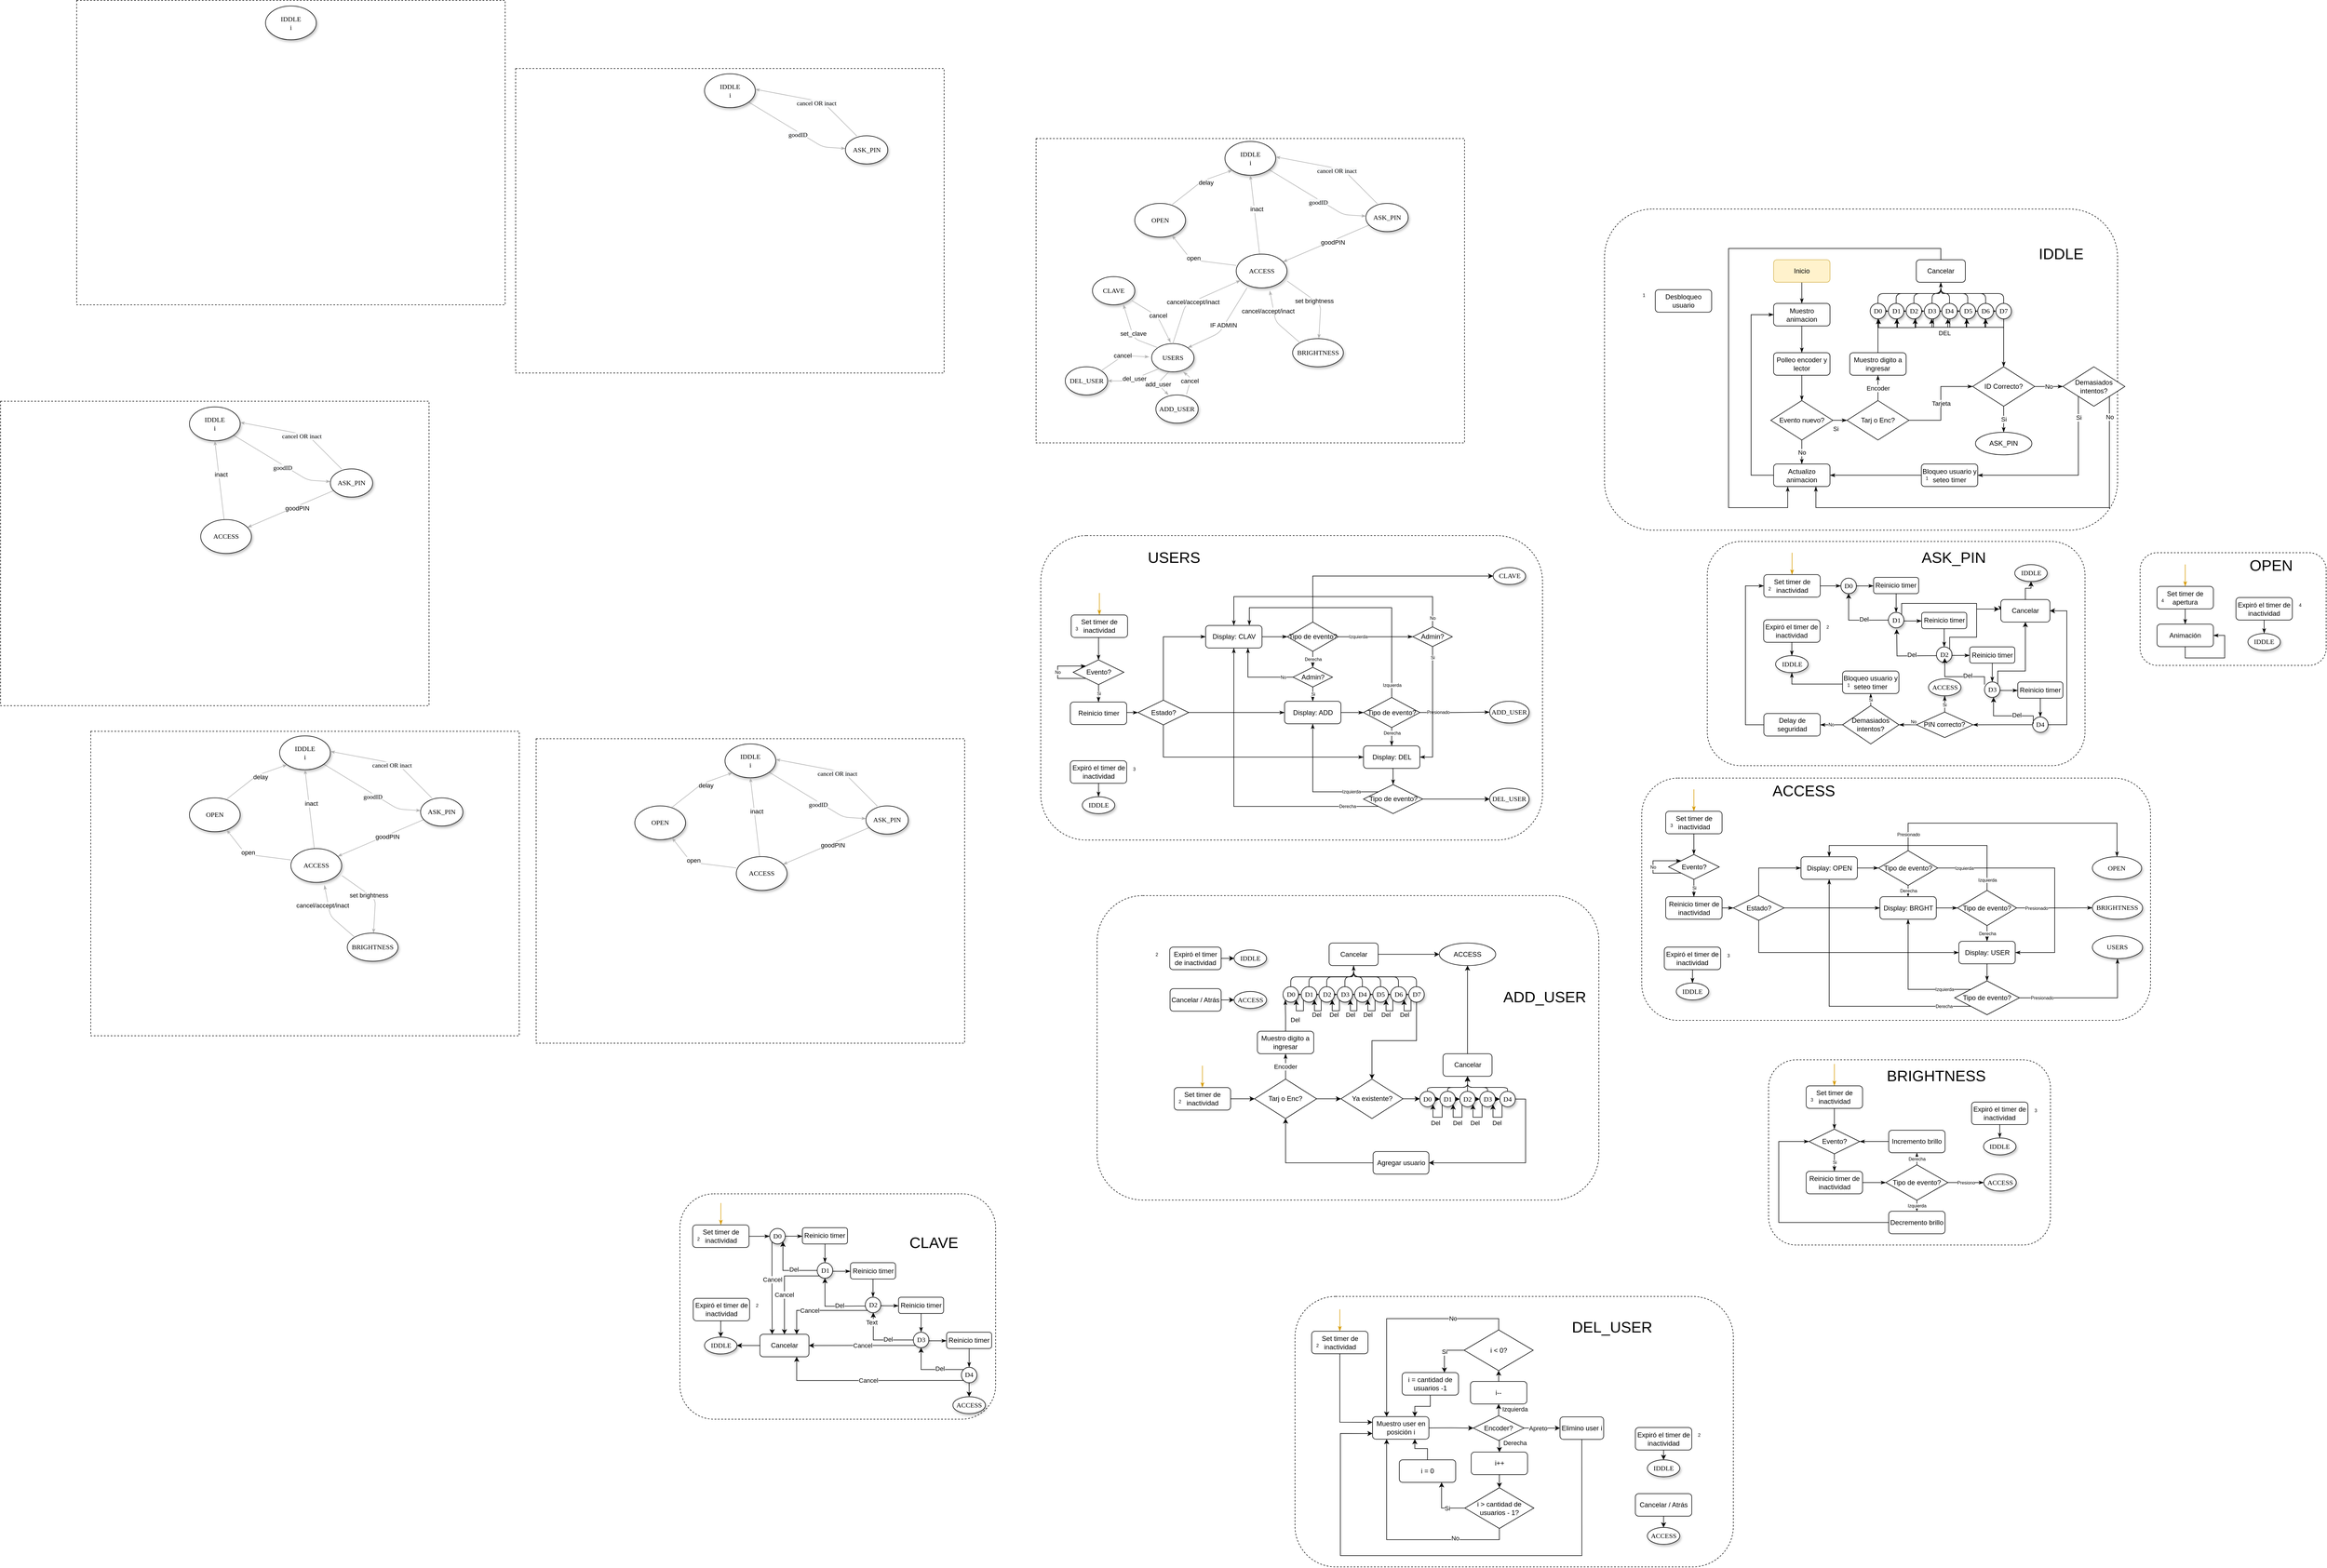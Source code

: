 <mxfile version="13.8.0" type="device"><diagram name="Page-1" id="42789a77-a242-8287-6e28-9cd8cfd52e62"><mxGraphModel dx="3240" dy="1414" grid="1" gridSize="10" guides="1" tooltips="1" connect="1" arrows="1" fold="1" page="1" pageScale="1" pageWidth="1100" pageHeight="850" background="#ffffff" math="0" shadow="0"><root><mxCell id="0"/><mxCell id="1" parent="0"/><mxCell id="R07RJKCw9_DVsEmNmFVL-124" value="" style="rounded=0;whiteSpace=wrap;html=1;dashed=1;labelBackgroundColor=#ffffff;shadow=0;" vertex="1" parent="1"><mxGeometry x="-1125" y="580.1" width="760" height="540.36" as="geometry"/></mxCell><mxCell id="R07RJKCw9_DVsEmNmFVL-123" value="" style="rounded=0;whiteSpace=wrap;html=1;dashed=1;labelBackgroundColor=#ffffff;shadow=0;" vertex="1" parent="1"><mxGeometry x="-1915" y="566.97" width="760" height="540.36" as="geometry"/></mxCell><mxCell id="R07RJKCw9_DVsEmNmFVL-122" value="" style="rounded=0;whiteSpace=wrap;html=1;dashed=1;labelBackgroundColor=#ffffff;shadow=0;" vertex="1" parent="1"><mxGeometry x="-2075" y="-18.87" width="760" height="540.36" as="geometry"/></mxCell><mxCell id="R07RJKCw9_DVsEmNmFVL-121" value="" style="rounded=0;whiteSpace=wrap;html=1;dashed=1;labelBackgroundColor=#ffffff;shadow=0;" vertex="1" parent="1"><mxGeometry x="-1161.37" y="-609.36" width="760" height="540.36" as="geometry"/></mxCell><mxCell id="R07RJKCw9_DVsEmNmFVL-120" value="" style="rounded=0;whiteSpace=wrap;html=1;dashed=1;labelBackgroundColor=#ffffff;shadow=0;" vertex="1" parent="1"><mxGeometry x="-1940" y="-730.36" width="760" height="540.36" as="geometry"/></mxCell><mxCell id="R07RJKCw9_DVsEmNmFVL-119" value="" style="rounded=0;whiteSpace=wrap;html=1;dashed=1;labelBackgroundColor=#ffffff;shadow=0;" vertex="1" parent="1"><mxGeometry x="-238.25" y="-485.18" width="760" height="540.36" as="geometry"/></mxCell><mxCell id="wmBiB9iy5oq574RmLsb7-178" value="" style="rounded=1;whiteSpace=wrap;html=1;dashed=1;labelBackgroundColor=#ffffff;" parent="1" vertex="1"><mxGeometry x="-130" y="858.58" width="890" height="540.36" as="geometry"/></mxCell><mxCell id="g84IOWuO-ypxRdvfGeft-135" value="" style="rounded=1;whiteSpace=wrap;html=1;dashed=1;" parent="1" vertex="1"><mxGeometry x="221" y="1570" width="777.5" height="480" as="geometry"/></mxCell><mxCell id="g84IOWuO-ypxRdvfGeft-89" value="" style="rounded=1;whiteSpace=wrap;html=1;dashed=1;" parent="1" vertex="1"><mxGeometry x="-870" y="1387.86" width="560" height="400" as="geometry"/></mxCell><mxCell id="RaP16aRLE0DWbijVySvO-528" value="" style="rounded=1;whiteSpace=wrap;html=1;dashed=1;" parent="1" vertex="1"><mxGeometry x="1061" y="1150" width="500" height="328.74" as="geometry"/></mxCell><mxCell id="RaP16aRLE0DWbijVySvO-414" value="" style="rounded=1;whiteSpace=wrap;html=1;dashed=1;labelBackgroundColor=#ffffff;" parent="1" vertex="1"><mxGeometry x="-230" y="219.64" width="890" height="540.36" as="geometry"/></mxCell><mxCell id="RaP16aRLE0DWbijVySvO-347" value="" style="rounded=1;whiteSpace=wrap;html=1;dashed=1;" parent="1" vertex="1"><mxGeometry x="1720" y="250" width="330" height="200" as="geometry"/></mxCell><mxCell id="RaP16aRLE0DWbijVySvO-310" value="" style="rounded=1;whiteSpace=wrap;html=1;dashed=1;labelBackgroundColor=#ffffff;" parent="1" vertex="1"><mxGeometry x="836" y="650" width="902.5" height="430" as="geometry"/></mxCell><mxCell id="RaP16aRLE0DWbijVySvO-235" value="" style="rounded=1;whiteSpace=wrap;html=1;dashed=1;labelBackgroundColor=#ffffff;" parent="1" vertex="1"><mxGeometry x="952.25" y="230" width="670" height="398" as="geometry"/></mxCell><mxCell id="RaP16aRLE0DWbijVySvO-65" value="" style="rounded=1;whiteSpace=wrap;html=1;dashed=1;labelBackgroundColor=#ffffff;" parent="1" vertex="1"><mxGeometry x="770" y="-360" width="910" height="570" as="geometry"/></mxCell><mxCell id="1ea317790d2ca983-12" style="edgeStyle=none;rounded=1;html=1;labelBackgroundColor=none;startArrow=none;startFill=0;startSize=5;endArrow=classicThin;endFill=1;endSize=5;jettySize=auto;orthogonalLoop=1;strokeColor=#B3B3B3;strokeWidth=1;fontFamily=Verdana;fontSize=12;exitX=0.211;exitY=1.003;exitDx=0;exitDy=0;entryX=1;entryY=0;entryDx=0;entryDy=0;exitPerimeter=0;" parent="1" source="1ea317790d2ca983-4" target="1ea317790d2ca983-2" edge="1"><mxGeometry relative="1" as="geometry"><mxPoint x="176.09" y="-150.89" as="sourcePoint"/><Array as="points"><mxPoint x="86.75" y="-140"/></Array></mxGeometry></mxCell><mxCell id="RaP16aRLE0DWbijVySvO-8" value="IF ADMIN" style="edgeLabel;html=1;align=center;verticalAlign=middle;resizable=0;points=[];" parent="1ea317790d2ca983-12" vertex="1" connectable="0"><mxGeometry x="0.001" y="-1" relative="1" as="geometry"><mxPoint as="offset"/></mxGeometry></mxCell><mxCell id="1ea317790d2ca983-13" value="" style="edgeStyle=none;rounded=1;html=1;labelBackgroundColor=none;startArrow=none;startFill=0;startSize=5;endArrow=classicThin;endFill=1;endSize=5;jettySize=auto;orthogonalLoop=1;strokeColor=#B3B3B3;strokeWidth=1;fontFamily=Verdana;fontSize=12;metaEdit=0;exitX=1.006;exitY=0.799;exitDx=0;exitDy=0;exitPerimeter=0;" parent="1" source="1ea317790d2ca983-4" target="1ea317790d2ca983-9" edge="1"><mxGeometry relative="1" as="geometry"><mxPoint x="246.75" y="-280" as="sourcePoint"/><Array as="points"><mxPoint x="266.75" y="-190"/></Array></mxGeometry></mxCell><mxCell id="RaP16aRLE0DWbijVySvO-10" value="set brightness" style="edgeLabel;html=1;align=center;verticalAlign=middle;resizable=0;points=[];" parent="1ea317790d2ca983-13" vertex="1" connectable="0"><mxGeometry x="-0.119" y="-1" relative="1" as="geometry"><mxPoint as="offset"/></mxGeometry></mxCell><mxCell id="1ea317790d2ca983-14" value="" style="edgeStyle=none;rounded=1;html=1;labelBackgroundColor=none;startArrow=none;startFill=0;startSize=5;endArrow=classicThin;endFill=1;endSize=5;jettySize=auto;orthogonalLoop=1;strokeColor=#B3B3B3;strokeWidth=1;fontFamily=Verdana;fontSize=12" parent="1" source="1ea317790d2ca983-1" target="1ea317790d2ca983-3" edge="1"><mxGeometry relative="1" as="geometry"><Array as="points"><mxPoint x="306.75" y="-350"/></Array></mxGeometry></mxCell><mxCell id="RaP16aRLE0DWbijVySvO-16" value="&lt;span style=&quot;font-family: &amp;#34;verdana&amp;#34; ; background-color: rgb(248 , 249 , 250)&quot;&gt;&lt;font style=&quot;font-size: 11px&quot;&gt;goodID&lt;/font&gt;&lt;/span&gt;" style="edgeLabel;html=1;align=center;verticalAlign=middle;resizable=0;points=[];" parent="1ea317790d2ca983-14" vertex="1" connectable="0"><mxGeometry x="0.07" y="-4" relative="1" as="geometry"><mxPoint as="offset"/></mxGeometry></mxCell><mxCell id="1ea317790d2ca983-1" value="IDDLE&lt;br&gt;i" style="ellipse;whiteSpace=wrap;html=1;rounded=0;shadow=1;comic=0;labelBackgroundColor=none;strokeWidth=1;fontFamily=Verdana;fontSize=12;align=center;" parent="1" vertex="1"><mxGeometry x="96.75" y="-480" width="90" height="60" as="geometry"/></mxCell><mxCell id="1ea317790d2ca983-2" value="&lt;span&gt;USERS&lt;/span&gt;" style="ellipse;whiteSpace=wrap;html=1;rounded=0;shadow=1;comic=0;labelBackgroundColor=none;strokeWidth=1;fontFamily=Verdana;fontSize=12;align=center;" parent="1" vertex="1"><mxGeometry x="-33.25" y="-121.07" width="75" height="50" as="geometry"/></mxCell><mxCell id="1ea317790d2ca983-15" value="" style="edgeStyle=none;rounded=1;html=1;labelBackgroundColor=none;startArrow=none;startFill=0;startSize=5;endArrow=classicThin;endFill=1;endSize=5;jettySize=auto;orthogonalLoop=1;strokeColor=#B3B3B3;strokeWidth=1;fontFamily=Verdana;fontSize=12" parent="1" source="1ea317790d2ca983-3" target="1ea317790d2ca983-4" edge="1"><mxGeometry relative="1" as="geometry"/></mxCell><mxCell id="RaP16aRLE0DWbijVySvO-13" value="goodPIN" style="edgeLabel;html=1;align=center;verticalAlign=middle;resizable=0;points=[];" parent="1ea317790d2ca983-15" vertex="1" connectable="0"><mxGeometry x="-0.144" y="3" relative="1" as="geometry"><mxPoint x="-1" as="offset"/></mxGeometry></mxCell><mxCell id="1ea317790d2ca983-3" value="&lt;span&gt;ASK_PIN&lt;/span&gt;" style="ellipse;whiteSpace=wrap;html=1;rounded=0;shadow=1;comic=0;labelBackgroundColor=none;strokeWidth=1;fontFamily=Verdana;fontSize=12;align=center;" parent="1" vertex="1"><mxGeometry x="346.75" y="-370" width="75" height="50" as="geometry"/></mxCell><mxCell id="1ea317790d2ca983-16" value="" style="edgeStyle=none;rounded=1;html=1;labelBackgroundColor=none;startArrow=none;startFill=0;startSize=5;endArrow=classicThin;endFill=1;endSize=5;jettySize=auto;orthogonalLoop=1;strokeColor=#B3B3B3;strokeWidth=1;fontFamily=Verdana;fontSize=12;entryX=0.5;entryY=1;entryDx=0;entryDy=0;" parent="1" source="1ea317790d2ca983-4" target="1ea317790d2ca983-1" edge="1"><mxGeometry relative="1" as="geometry"><mxPoint x="384.25" y="-90" as="targetPoint"/></mxGeometry></mxCell><mxCell id="RaP16aRLE0DWbijVySvO-14" value="inact" style="edgeLabel;html=1;align=center;verticalAlign=middle;resizable=0;points=[];" parent="1ea317790d2ca983-16" vertex="1" connectable="0"><mxGeometry x="0.141" y="-4" relative="1" as="geometry"><mxPoint as="offset"/></mxGeometry></mxCell><mxCell id="1ea317790d2ca983-4" value="ACCESS" style="ellipse;whiteSpace=wrap;html=1;rounded=0;shadow=1;comic=0;labelBackgroundColor=none;strokeWidth=1;fontFamily=Verdana;fontSize=12;align=center;" parent="1" vertex="1"><mxGeometry x="116.75" y="-280" width="90" height="60" as="geometry"/></mxCell><mxCell id="1ea317790d2ca983-9" value="BRIGHTNESS" style="ellipse;whiteSpace=wrap;html=1;rounded=0;shadow=1;comic=0;labelBackgroundColor=none;strokeWidth=1;fontFamily=Verdana;fontSize=12;align=center;" parent="1" vertex="1"><mxGeometry x="216.75" y="-130" width="90" height="50" as="geometry"/></mxCell><mxCell id="RaP16aRLE0DWbijVySvO-6" value="" style="edgeStyle=none;rounded=1;html=1;labelBackgroundColor=none;startArrow=classicThin;startFill=1;startSize=5;endArrow=none;endFill=0;endSize=5;jettySize=auto;orthogonalLoop=1;strokeColor=#B3B3B3;strokeWidth=1;fontFamily=Verdana;fontSize=12;exitX=0.661;exitY=1.081;exitDx=0;exitDy=0;entryX=0;entryY=0;entryDx=0;entryDy=0;exitPerimeter=0;" parent="1" source="1ea317790d2ca983-4" target="1ea317790d2ca983-9" edge="1"><mxGeometry relative="1" as="geometry"><mxPoint x="233.78" y="-258.928" as="sourcePoint"/><mxPoint x="276.359" y="-123.509" as="targetPoint"/><Array as="points"><mxPoint x="186.75" y="-160"/></Array></mxGeometry></mxCell><mxCell id="RaP16aRLE0DWbijVySvO-11" value="cancel/accept/inact" style="edgeLabel;html=1;align=center;verticalAlign=middle;resizable=0;points=[];" parent="RaP16aRLE0DWbijVySvO-6" vertex="1" connectable="0"><mxGeometry x="0.022" y="18" relative="1" as="geometry"><mxPoint x="-27" y="-7" as="offset"/></mxGeometry></mxCell><mxCell id="RaP16aRLE0DWbijVySvO-7" style="edgeStyle=none;rounded=1;html=1;labelBackgroundColor=none;startArrow=classicThin;startFill=1;startSize=5;endArrow=none;endFill=0;endSize=5;jettySize=auto;orthogonalLoop=1;strokeColor=#B3B3B3;strokeWidth=1;fontFamily=Verdana;fontSize=12;entryX=0.5;entryY=0;entryDx=0;entryDy=0;" parent="1" source="1ea317790d2ca983-4" target="1ea317790d2ca983-2" edge="1"><mxGeometry relative="1" as="geometry"><mxPoint x="159.72" y="-159.998" as="sourcePoint"/><mxPoint x="203.66" y="172.911" as="targetPoint"/><Array as="points"><mxPoint x="26.75" y="-190"/></Array></mxGeometry></mxCell><mxCell id="RaP16aRLE0DWbijVySvO-9" value="cancel/accept/inact" style="edgeLabel;html=1;align=center;verticalAlign=middle;resizable=0;points=[];" parent="RaP16aRLE0DWbijVySvO-7" vertex="1" connectable="0"><mxGeometry x="0.033" y="1" relative="1" as="geometry"><mxPoint as="offset"/></mxGeometry></mxCell><mxCell id="RaP16aRLE0DWbijVySvO-17" value="" style="edgeStyle=none;rounded=1;html=1;labelBackgroundColor=none;startArrow=classicThin;startFill=1;startSize=5;endArrow=none;endFill=0;endSize=5;jettySize=auto;orthogonalLoop=1;strokeColor=#B3B3B3;strokeWidth=1;fontFamily=Verdana;fontSize=12;entryX=0.271;entryY=0.011;entryDx=0;entryDy=0;entryPerimeter=0;" parent="1" target="1ea317790d2ca983-3" edge="1"><mxGeometry relative="1" as="geometry"><mxPoint x="186.75" y="-452.5" as="sourcePoint"/><mxPoint x="358.639" y="-369.998" as="targetPoint"/><Array as="points"><mxPoint x="306.75" y="-430"/></Array></mxGeometry></mxCell><mxCell id="RaP16aRLE0DWbijVySvO-18" value="&lt;font face=&quot;verdana&quot; size=&quot;1&quot;&gt;&lt;span style=&quot;background-color: rgb(248 , 249 , 250) ; font-size: 11px&quot;&gt;cancel OR inact&lt;/span&gt;&lt;/font&gt;" style="edgeLabel;html=1;align=center;verticalAlign=middle;resizable=0;points=[];" parent="RaP16aRLE0DWbijVySvO-17" vertex="1" connectable="0"><mxGeometry x="0.07" y="-4" relative="1" as="geometry"><mxPoint as="offset"/></mxGeometry></mxCell><mxCell id="RaP16aRLE0DWbijVySvO-26" value="OPEN" style="ellipse;whiteSpace=wrap;html=1;rounded=0;shadow=1;comic=0;labelBackgroundColor=none;strokeWidth=1;fontFamily=Verdana;fontSize=12;align=center;" parent="1" vertex="1"><mxGeometry x="-63.25" y="-370" width="90" height="60" as="geometry"/></mxCell><mxCell id="RaP16aRLE0DWbijVySvO-27" value="" style="edgeStyle=none;rounded=1;html=1;labelBackgroundColor=none;startArrow=none;startFill=0;startSize=5;endArrow=classicThin;endFill=1;endSize=5;jettySize=auto;orthogonalLoop=1;strokeColor=#B3B3B3;strokeWidth=1;fontFamily=Verdana;fontSize=12;" parent="1" target="RaP16aRLE0DWbijVySvO-26" edge="1"><mxGeometry relative="1" as="geometry"><mxPoint x="116.749" y="-259.908" as="sourcePoint"/><mxPoint x="100.28" y="-400" as="targetPoint"/><Array as="points"><mxPoint x="36.75" y="-270"/></Array></mxGeometry></mxCell><mxCell id="RaP16aRLE0DWbijVySvO-28" value="open" style="edgeLabel;html=1;align=center;verticalAlign=middle;resizable=0;points=[];" parent="RaP16aRLE0DWbijVySvO-27" vertex="1" connectable="0"><mxGeometry x="0.141" y="-4" relative="1" as="geometry"><mxPoint as="offset"/></mxGeometry></mxCell><mxCell id="RaP16aRLE0DWbijVySvO-29" value="" style="edgeStyle=none;rounded=1;html=1;labelBackgroundColor=none;startArrow=none;startFill=0;startSize=5;endArrow=classicThin;endFill=1;endSize=5;jettySize=auto;orthogonalLoop=1;strokeColor=#B3B3B3;strokeWidth=1;fontFamily=Verdana;fontSize=12;entryX=0;entryY=1;entryDx=0;entryDy=0;" parent="1" target="1ea317790d2ca983-1" edge="1"><mxGeometry relative="1" as="geometry"><mxPoint x="3.219" y="-367.958" as="sourcePoint"/><mxPoint x="-13.25" y="-508.05" as="targetPoint"/><Array as="points"><mxPoint x="56.75" y="-410"/></Array></mxGeometry></mxCell><mxCell id="RaP16aRLE0DWbijVySvO-31" value="delay" style="edgeLabel;html=1;align=center;verticalAlign=middle;resizable=0;points=[];" parent="RaP16aRLE0DWbijVySvO-29" vertex="1" connectable="0"><mxGeometry x="-0.167" y="-14" relative="1" as="geometry"><mxPoint x="10" y="-18" as="offset"/></mxGeometry></mxCell><mxCell id="RaP16aRLE0DWbijVySvO-54" style="edgeStyle=orthogonalEdgeStyle;rounded=0;orthogonalLoop=1;jettySize=auto;html=1;exitX=0.5;exitY=1;exitDx=0;exitDy=0;entryX=0.5;entryY=0;entryDx=0;entryDy=0;startArrow=none;startFill=0;endArrow=classicThin;endFill=1;" parent="1" source="RaP16aRLE0DWbijVySvO-40" target="RaP16aRLE0DWbijVySvO-81" edge="1"><mxGeometry relative="1" as="geometry"><mxPoint x="1119.94" y="-32.5" as="targetPoint"/></mxGeometry></mxCell><mxCell id="RaP16aRLE0DWbijVySvO-40" value="Muestro animacion" style="rounded=1;whiteSpace=wrap;html=1;" parent="1" vertex="1"><mxGeometry x="1069.94" y="-192.5" width="100" height="40" as="geometry"/></mxCell><mxCell id="RaP16aRLE0DWbijVySvO-58" value="No" style="edgeStyle=orthogonalEdgeStyle;rounded=0;orthogonalLoop=1;jettySize=auto;html=1;exitX=1;exitY=0.5;exitDx=0;exitDy=0;entryX=0;entryY=0.5;entryDx=0;entryDy=0;startArrow=none;startFill=0;endArrow=classicThin;endFill=1;" parent="1" source="RaP16aRLE0DWbijVySvO-46" target="RaP16aRLE0DWbijVySvO-55" edge="1"><mxGeometry relative="1" as="geometry"/></mxCell><mxCell id="RaP16aRLE0DWbijVySvO-98" value="Si" style="edgeStyle=orthogonalEdgeStyle;rounded=0;orthogonalLoop=1;jettySize=auto;html=1;exitX=0.5;exitY=1;exitDx=0;exitDy=0;entryX=0.5;entryY=0;entryDx=0;entryDy=0;startArrow=none;startFill=0;endArrow=classicThin;endFill=1;" parent="1" source="RaP16aRLE0DWbijVySvO-46" target="RaP16aRLE0DWbijVySvO-97" edge="1"><mxGeometry relative="1" as="geometry"/></mxCell><mxCell id="RaP16aRLE0DWbijVySvO-46" value="ID Correcto?" style="rhombus;whiteSpace=wrap;html=1;" parent="1" vertex="1"><mxGeometry x="1423" y="-80" width="110" height="70" as="geometry"/></mxCell><mxCell id="RaP16aRLE0DWbijVySvO-57" style="edgeStyle=orthogonalEdgeStyle;rounded=0;orthogonalLoop=1;jettySize=auto;html=1;exitX=0;exitY=0.5;exitDx=0;exitDy=0;entryX=0;entryY=0.5;entryDx=0;entryDy=0;startArrow=none;startFill=0;endArrow=classicThin;endFill=1;" parent="1" source="RaP16aRLE0DWbijVySvO-48" target="RaP16aRLE0DWbijVySvO-40" edge="1"><mxGeometry relative="1" as="geometry"><Array as="points"><mxPoint x="1030" y="113"/><mxPoint x="1030" y="-172"/></Array></mxGeometry></mxCell><mxCell id="RaP16aRLE0DWbijVySvO-48" value="Actualizo animacion" style="rounded=1;whiteSpace=wrap;html=1;" parent="1" vertex="1"><mxGeometry x="1069.94" y="92.5" width="100" height="40" as="geometry"/></mxCell><mxCell id="RaP16aRLE0DWbijVySvO-59" value="No" style="edgeStyle=orthogonalEdgeStyle;rounded=0;orthogonalLoop=1;jettySize=auto;html=1;exitX=1;exitY=1;exitDx=0;exitDy=0;entryX=0.75;entryY=1;entryDx=0;entryDy=0;startArrow=none;startFill=0;endArrow=classicThin;endFill=1;" parent="1" source="RaP16aRLE0DWbijVySvO-55" target="RaP16aRLE0DWbijVySvO-48" edge="1"><mxGeometry x="-0.904" relative="1" as="geometry"><Array as="points"><mxPoint x="1666" y="170"/><mxPoint x="1145" y="170"/></Array><mxPoint as="offset"/></mxGeometry></mxCell><mxCell id="RaP16aRLE0DWbijVySvO-136" value="Si" style="edgeStyle=orthogonalEdgeStyle;rounded=0;orthogonalLoop=1;jettySize=auto;html=1;exitX=0;exitY=1;exitDx=0;exitDy=0;entryX=1;entryY=0.5;entryDx=0;entryDy=0;startArrow=none;startFill=0;endArrow=classicThin;endFill=1;endSize=6;strokeColor=#000000;" parent="1" source="RaP16aRLE0DWbijVySvO-55" target="RaP16aRLE0DWbijVySvO-135" edge="1"><mxGeometry x="-0.764" relative="1" as="geometry"><Array as="points"><mxPoint x="1611" y="113"/></Array><mxPoint as="offset"/></mxGeometry></mxCell><mxCell id="RaP16aRLE0DWbijVySvO-55" value="Demasiados intentos?" style="rhombus;whiteSpace=wrap;html=1;" parent="1" vertex="1"><mxGeometry x="1583" y="-80" width="110" height="70" as="geometry"/></mxCell><mxCell id="RaP16aRLE0DWbijVySvO-64" style="edgeStyle=orthogonalEdgeStyle;rounded=0;orthogonalLoop=1;jettySize=auto;html=1;exitX=0.5;exitY=1;exitDx=0;exitDy=0;entryX=0.5;entryY=0;entryDx=0;entryDy=0;startArrow=none;startFill=0;endArrow=classicThin;endFill=1;" parent="1" source="RaP16aRLE0DWbijVySvO-63" target="RaP16aRLE0DWbijVySvO-40" edge="1"><mxGeometry relative="1" as="geometry"/></mxCell><mxCell id="RaP16aRLE0DWbijVySvO-63" value="Inicio" style="rounded=1;whiteSpace=wrap;html=1;fillColor=#fff2cc;strokeColor=#d6b656;" parent="1" vertex="1"><mxGeometry x="1069.94" y="-270" width="100" height="40" as="geometry"/></mxCell><mxCell id="RaP16aRLE0DWbijVySvO-66" value="&lt;font style=&quot;font-size: 27px&quot;&gt;IDDLE&lt;/font&gt;" style="text;html=1;strokeColor=none;fillColor=none;align=center;verticalAlign=middle;whiteSpace=wrap;rounded=0;dashed=1;" parent="1" vertex="1"><mxGeometry x="1560" y="-290" width="40" height="20" as="geometry"/></mxCell><mxCell id="RaP16aRLE0DWbijVySvO-105" style="edgeStyle=orthogonalEdgeStyle;rounded=0;orthogonalLoop=1;jettySize=auto;html=1;exitX=1;exitY=0.5;exitDx=0;exitDy=0;entryX=0;entryY=0.5;entryDx=0;entryDy=0;startArrow=none;startFill=0;endArrow=classicThin;endFill=1;" parent="1" source="RaP16aRLE0DWbijVySvO-67" target="RaP16aRLE0DWbijVySvO-90" edge="1"><mxGeometry relative="1" as="geometry"/></mxCell><mxCell id="RaP16aRLE0DWbijVySvO-122" style="edgeStyle=orthogonalEdgeStyle;orthogonalLoop=1;jettySize=auto;html=1;exitX=0.5;exitY=0;exitDx=0;exitDy=0;entryX=0.5;entryY=1;entryDx=0;entryDy=0;startArrow=none;startFill=0;endArrow=classicThin;endFill=1;endSize=6;rounded=1;" parent="1" source="RaP16aRLE0DWbijVySvO-67" target="RaP16aRLE0DWbijVySvO-121" edge="1"><mxGeometry relative="1" as="geometry"><Array as="points"><mxPoint x="1255" y="-210"/><mxPoint x="1366" y="-210"/></Array></mxGeometry></mxCell><mxCell id="RaP16aRLE0DWbijVySvO-67" value="D0" style="ellipse;whiteSpace=wrap;html=1;rounded=0;shadow=1;comic=0;labelBackgroundColor=none;strokeWidth=1;fontFamily=Verdana;fontSize=12;align=center;" parent="1" vertex="1"><mxGeometry x="1241.25" y="-192.5" width="27.5" height="27.5" as="geometry"/></mxCell><mxCell id="RaP16aRLE0DWbijVySvO-83" style="edgeStyle=orthogonalEdgeStyle;rounded=0;orthogonalLoop=1;jettySize=auto;html=1;entryX=0.5;entryY=0;entryDx=0;entryDy=0;startArrow=none;startFill=0;endArrow=classicThin;endFill=1;" parent="1" source="RaP16aRLE0DWbijVySvO-81" target="RaP16aRLE0DWbijVySvO-82" edge="1"><mxGeometry relative="1" as="geometry"/></mxCell><mxCell id="RaP16aRLE0DWbijVySvO-81" value="Polleo encoder y lector" style="rounded=1;whiteSpace=wrap;html=1;" parent="1" vertex="1"><mxGeometry x="1069.94" y="-105" width="100" height="40" as="geometry"/></mxCell><mxCell id="RaP16aRLE0DWbijVySvO-84" value="No" style="edgeStyle=orthogonalEdgeStyle;rounded=0;orthogonalLoop=1;jettySize=auto;html=1;exitX=0.5;exitY=1;exitDx=0;exitDy=0;entryX=0.5;entryY=0;entryDx=0;entryDy=0;startArrow=none;startFill=0;endArrow=classicThin;endFill=1;" parent="1" source="RaP16aRLE0DWbijVySvO-82" target="RaP16aRLE0DWbijVySvO-48" edge="1"><mxGeometry relative="1" as="geometry"/></mxCell><mxCell id="RaP16aRLE0DWbijVySvO-130" value="Si" style="edgeStyle=orthogonalEdgeStyle;rounded=1;orthogonalLoop=1;jettySize=auto;html=1;exitX=1;exitY=0.5;exitDx=0;exitDy=0;entryX=0;entryY=0.5;entryDx=0;entryDy=0;startArrow=none;startFill=0;endArrow=classicThin;endFill=1;endSize=6;strokeColor=#000000;" parent="1" edge="1"><mxGeometry x="-0.596" y="-15" relative="1" as="geometry"><mxPoint x="1174.94" y="15" as="sourcePoint"/><mxPoint x="1200" y="15" as="targetPoint"/><mxPoint as="offset"/></mxGeometry></mxCell><mxCell id="RaP16aRLE0DWbijVySvO-82" value="Evento nuevo?" style="rhombus;whiteSpace=wrap;html=1;" parent="1" vertex="1"><mxGeometry x="1064.94" y="-20" width="110" height="70" as="geometry"/></mxCell><mxCell id="RaP16aRLE0DWbijVySvO-86" value="Tarjeta" style="edgeStyle=orthogonalEdgeStyle;rounded=0;orthogonalLoop=1;jettySize=auto;html=1;exitX=1;exitY=0.5;exitDx=0;exitDy=0;entryX=0;entryY=0.5;entryDx=0;entryDy=0;startArrow=none;startFill=0;endArrow=classicThin;endFill=1;" parent="1" source="RaP16aRLE0DWbijVySvO-85" target="RaP16aRLE0DWbijVySvO-46" edge="1"><mxGeometry relative="1" as="geometry"><mxPoint x="1340" y="15" as="sourcePoint"/></mxGeometry></mxCell><mxCell id="RaP16aRLE0DWbijVySvO-89" value="Encoder" style="edgeStyle=orthogonalEdgeStyle;rounded=0;orthogonalLoop=1;jettySize=auto;html=1;exitX=0.5;exitY=0;exitDx=0;exitDy=0;entryX=0.5;entryY=1;entryDx=0;entryDy=0;startArrow=none;startFill=0;endArrow=classicThin;endFill=1;" parent="1" source="RaP16aRLE0DWbijVySvO-85" target="RaP16aRLE0DWbijVySvO-88" edge="1"><mxGeometry relative="1" as="geometry"/></mxCell><mxCell id="RaP16aRLE0DWbijVySvO-85" value="Tarj o Enc?" style="rhombus;whiteSpace=wrap;html=1;" parent="1" vertex="1"><mxGeometry x="1200" y="-20" width="110" height="70" as="geometry"/></mxCell><mxCell id="RaP16aRLE0DWbijVySvO-118" style="edgeStyle=orthogonalEdgeStyle;rounded=0;orthogonalLoop=1;jettySize=auto;html=1;exitX=0.5;exitY=0;exitDx=0;exitDy=0;entryX=0.5;entryY=1;entryDx=0;entryDy=0;startArrow=none;startFill=0;endArrow=classicThin;endFill=1;" parent="1" source="RaP16aRLE0DWbijVySvO-88" target="RaP16aRLE0DWbijVySvO-67" edge="1"><mxGeometry relative="1" as="geometry"/></mxCell><mxCell id="RaP16aRLE0DWbijVySvO-88" value="Muestro digito a ingresar" style="rounded=1;whiteSpace=wrap;html=1;" parent="1" vertex="1"><mxGeometry x="1205" y="-105" width="100" height="40" as="geometry"/></mxCell><mxCell id="RaP16aRLE0DWbijVySvO-109" style="edgeStyle=orthogonalEdgeStyle;rounded=0;orthogonalLoop=1;jettySize=auto;html=1;exitX=1;exitY=0.5;exitDx=0;exitDy=0;entryX=0;entryY=0.5;entryDx=0;entryDy=0;startArrow=none;startFill=0;endArrow=classicThin;endFill=1;" parent="1" source="RaP16aRLE0DWbijVySvO-90" target="RaP16aRLE0DWbijVySvO-107" edge="1"><mxGeometry relative="1" as="geometry"/></mxCell><mxCell id="RaP16aRLE0DWbijVySvO-123" style="edgeStyle=orthogonalEdgeStyle;orthogonalLoop=1;jettySize=auto;html=1;exitX=0.5;exitY=0;exitDx=0;exitDy=0;entryX=0.5;entryY=1;entryDx=0;entryDy=0;startArrow=none;startFill=0;endArrow=none;endFill=0;endSize=6;strokeColor=#000000;rounded=1;" parent="1" source="RaP16aRLE0DWbijVySvO-90" target="RaP16aRLE0DWbijVySvO-121" edge="1"><mxGeometry relative="1" as="geometry"><Array as="points"><mxPoint x="1287" y="-210"/><mxPoint x="1366" y="-210"/></Array></mxGeometry></mxCell><mxCell id="RaP16aRLE0DWbijVySvO-90" value="D1" style="ellipse;whiteSpace=wrap;html=1;rounded=0;shadow=1;comic=0;labelBackgroundColor=none;strokeWidth=1;fontFamily=Verdana;fontSize=12;align=center;" parent="1" vertex="1"><mxGeometry x="1273.5" y="-192.5" width="27.5" height="27.5" as="geometry"/></mxCell><mxCell id="RaP16aRLE0DWbijVySvO-97" value="ASK_PIN" style="ellipse;whiteSpace=wrap;html=1;" parent="1" vertex="1"><mxGeometry x="1428" y="36.25" width="100" height="40" as="geometry"/></mxCell><mxCell id="RaP16aRLE0DWbijVySvO-106" style="edgeStyle=orthogonalEdgeStyle;rounded=0;orthogonalLoop=1;jettySize=auto;html=1;exitX=1;exitY=0.5;exitDx=0;exitDy=0;entryX=0;entryY=0.5;entryDx=0;entryDy=0;startArrow=none;startFill=0;endArrow=classicThin;endFill=1;" parent="1" source="RaP16aRLE0DWbijVySvO-107" target="RaP16aRLE0DWbijVySvO-108" edge="1"><mxGeometry relative="1" as="geometry"/></mxCell><mxCell id="RaP16aRLE0DWbijVySvO-124" style="edgeStyle=orthogonalEdgeStyle;rounded=1;orthogonalLoop=1;jettySize=auto;html=1;exitX=0.5;exitY=0;exitDx=0;exitDy=0;entryX=0.5;entryY=1;entryDx=0;entryDy=0;startArrow=none;startFill=0;endArrow=none;endFill=0;endSize=6;strokeColor=#000000;" parent="1" source="RaP16aRLE0DWbijVySvO-107" target="RaP16aRLE0DWbijVySvO-121" edge="1"><mxGeometry relative="1" as="geometry"><Array as="points"><mxPoint x="1319" y="-210"/><mxPoint x="1366" y="-210"/></Array></mxGeometry></mxCell><mxCell id="RaP16aRLE0DWbijVySvO-107" value="D2" style="ellipse;whiteSpace=wrap;html=1;rounded=0;shadow=1;comic=0;labelBackgroundColor=none;strokeWidth=1;fontFamily=Verdana;fontSize=12;align=center;" parent="1" vertex="1"><mxGeometry x="1305" y="-192.5" width="27.5" height="27.5" as="geometry"/></mxCell><mxCell id="RaP16aRLE0DWbijVySvO-117" style="edgeStyle=orthogonalEdgeStyle;rounded=0;orthogonalLoop=1;jettySize=auto;html=1;exitX=1;exitY=0.5;exitDx=0;exitDy=0;entryX=0;entryY=0.5;entryDx=0;entryDy=0;startArrow=none;startFill=0;endArrow=classicThin;endFill=1;" parent="1" source="RaP16aRLE0DWbijVySvO-108" target="RaP16aRLE0DWbijVySvO-111" edge="1"><mxGeometry relative="1" as="geometry"/></mxCell><mxCell id="RaP16aRLE0DWbijVySvO-125" style="edgeStyle=orthogonalEdgeStyle;rounded=1;orthogonalLoop=1;jettySize=auto;html=1;exitX=0.5;exitY=0;exitDx=0;exitDy=0;entryX=0.5;entryY=1;entryDx=0;entryDy=0;startArrow=none;startFill=0;endArrow=none;endFill=0;endSize=6;strokeColor=#000000;" parent="1" source="RaP16aRLE0DWbijVySvO-108" target="RaP16aRLE0DWbijVySvO-121" edge="1"><mxGeometry relative="1" as="geometry"><Array as="points"><mxPoint x="1351" y="-210"/><mxPoint x="1366" y="-210"/></Array></mxGeometry></mxCell><mxCell id="RaP16aRLE0DWbijVySvO-108" value="D3" style="ellipse;whiteSpace=wrap;html=1;rounded=0;shadow=1;comic=0;labelBackgroundColor=none;strokeWidth=1;fontFamily=Verdana;fontSize=12;align=center;" parent="1" vertex="1"><mxGeometry x="1337.25" y="-192.5" width="27.5" height="27.5" as="geometry"/></mxCell><mxCell id="RaP16aRLE0DWbijVySvO-110" style="edgeStyle=orthogonalEdgeStyle;rounded=0;orthogonalLoop=1;jettySize=auto;html=1;exitX=1;exitY=0.5;exitDx=0;exitDy=0;entryX=0;entryY=0.5;entryDx=0;entryDy=0;startArrow=none;startFill=0;endArrow=classicThin;endFill=1;" parent="1" source="RaP16aRLE0DWbijVySvO-111" target="RaP16aRLE0DWbijVySvO-113" edge="1"><mxGeometry relative="1" as="geometry"/></mxCell><mxCell id="RaP16aRLE0DWbijVySvO-126" style="edgeStyle=orthogonalEdgeStyle;rounded=1;orthogonalLoop=1;jettySize=auto;html=1;exitX=0.5;exitY=0;exitDx=0;exitDy=0;entryX=0.5;entryY=1;entryDx=0;entryDy=0;startArrow=none;startFill=0;endArrow=none;endFill=0;endSize=6;strokeColor=#000000;" parent="1" source="RaP16aRLE0DWbijVySvO-111" target="RaP16aRLE0DWbijVySvO-121" edge="1"><mxGeometry relative="1" as="geometry"><Array as="points"><mxPoint x="1382" y="-210"/><mxPoint x="1366" y="-210"/></Array></mxGeometry></mxCell><mxCell id="RaP16aRLE0DWbijVySvO-111" value="D4" style="ellipse;whiteSpace=wrap;html=1;rounded=0;shadow=1;comic=0;labelBackgroundColor=none;strokeWidth=1;fontFamily=Verdana;fontSize=12;align=center;" parent="1" vertex="1"><mxGeometry x="1368.25" y="-192.5" width="27.5" height="27.5" as="geometry"/></mxCell><mxCell id="RaP16aRLE0DWbijVySvO-112" style="edgeStyle=orthogonalEdgeStyle;rounded=0;orthogonalLoop=1;jettySize=auto;html=1;exitX=1;exitY=0.5;exitDx=0;exitDy=0;entryX=0;entryY=0.5;entryDx=0;entryDy=0;startArrow=none;startFill=0;endArrow=classicThin;endFill=1;" parent="1" source="RaP16aRLE0DWbijVySvO-113" target="RaP16aRLE0DWbijVySvO-115" edge="1"><mxGeometry relative="1" as="geometry"/></mxCell><mxCell id="RaP16aRLE0DWbijVySvO-127" style="edgeStyle=orthogonalEdgeStyle;rounded=1;orthogonalLoop=1;jettySize=auto;html=1;exitX=0.5;exitY=0;exitDx=0;exitDy=0;entryX=0.5;entryY=1;entryDx=0;entryDy=0;startArrow=none;startFill=0;endArrow=none;endFill=0;endSize=6;strokeColor=#000000;" parent="1" source="RaP16aRLE0DWbijVySvO-113" target="RaP16aRLE0DWbijVySvO-121" edge="1"><mxGeometry relative="1" as="geometry"><Array as="points"><mxPoint x="1414" y="-210"/><mxPoint x="1366" y="-210"/></Array></mxGeometry></mxCell><mxCell id="RaP16aRLE0DWbijVySvO-113" value="D5" style="ellipse;whiteSpace=wrap;html=1;rounded=0;shadow=1;comic=0;labelBackgroundColor=none;strokeWidth=1;fontFamily=Verdana;fontSize=12;align=center;" parent="1" vertex="1"><mxGeometry x="1400.5" y="-192.5" width="27.5" height="27.5" as="geometry"/></mxCell><mxCell id="RaP16aRLE0DWbijVySvO-114" style="edgeStyle=orthogonalEdgeStyle;rounded=0;orthogonalLoop=1;jettySize=auto;html=1;exitX=1;exitY=0.5;exitDx=0;exitDy=0;entryX=0;entryY=0.5;entryDx=0;entryDy=0;startArrow=none;startFill=0;endArrow=classicThin;endFill=1;" parent="1" source="RaP16aRLE0DWbijVySvO-115" target="RaP16aRLE0DWbijVySvO-116" edge="1"><mxGeometry relative="1" as="geometry"/></mxCell><mxCell id="RaP16aRLE0DWbijVySvO-128" style="edgeStyle=orthogonalEdgeStyle;rounded=1;orthogonalLoop=1;jettySize=auto;html=1;exitX=0.5;exitY=0;exitDx=0;exitDy=0;entryX=0.5;entryY=1;entryDx=0;entryDy=0;startArrow=none;startFill=0;endArrow=none;endFill=0;endSize=6;strokeColor=#000000;" parent="1" source="RaP16aRLE0DWbijVySvO-115" target="RaP16aRLE0DWbijVySvO-121" edge="1"><mxGeometry relative="1" as="geometry"><Array as="points"><mxPoint x="1446" y="-210"/><mxPoint x="1366" y="-210"/></Array></mxGeometry></mxCell><mxCell id="RaP16aRLE0DWbijVySvO-115" value="D6" style="ellipse;whiteSpace=wrap;html=1;rounded=0;shadow=1;comic=0;labelBackgroundColor=none;strokeWidth=1;fontFamily=Verdana;fontSize=12;align=center;" parent="1" vertex="1"><mxGeometry x="1432" y="-192.5" width="28" height="27.5" as="geometry"/></mxCell><mxCell id="RaP16aRLE0DWbijVySvO-119" style="edgeStyle=orthogonalEdgeStyle;rounded=0;orthogonalLoop=1;jettySize=auto;html=1;exitX=0.5;exitY=1;exitDx=0;exitDy=0;entryX=0.5;entryY=0;entryDx=0;entryDy=0;startArrow=none;startFill=0;endArrow=classicThin;endFill=1;" parent="1" source="RaP16aRLE0DWbijVySvO-116" target="RaP16aRLE0DWbijVySvO-46" edge="1"><mxGeometry relative="1" as="geometry"/></mxCell><mxCell id="RaP16aRLE0DWbijVySvO-129" style="edgeStyle=orthogonalEdgeStyle;rounded=1;orthogonalLoop=1;jettySize=auto;html=1;exitX=0.5;exitY=0;exitDx=0;exitDy=0;entryX=0.5;entryY=1;entryDx=0;entryDy=0;startArrow=none;startFill=0;endArrow=none;endFill=0;endSize=6;strokeColor=#000000;" parent="1" source="RaP16aRLE0DWbijVySvO-116" target="RaP16aRLE0DWbijVySvO-121" edge="1"><mxGeometry relative="1" as="geometry"><Array as="points"><mxPoint x="1478" y="-210"/><mxPoint x="1366" y="-210"/></Array></mxGeometry></mxCell><mxCell id="dqjAlrXqsbkdTRnxydOU-20" style="edgeStyle=orthogonalEdgeStyle;rounded=0;orthogonalLoop=1;jettySize=auto;html=1;" parent="1" source="RaP16aRLE0DWbijVySvO-116" target="RaP16aRLE0DWbijVySvO-115" edge="1"><mxGeometry relative="1" as="geometry"><Array as="points"><mxPoint x="1478" y="-150"/><mxPoint x="1446" y="-150"/></Array></mxGeometry></mxCell><mxCell id="RaP16aRLE0DWbijVySvO-116" value="D7" style="ellipse;whiteSpace=wrap;html=1;rounded=0;shadow=1;comic=0;labelBackgroundColor=none;strokeWidth=1;fontFamily=Verdana;fontSize=12;align=center;" parent="1" vertex="1"><mxGeometry x="1464.25" y="-192.5" width="27.5" height="27.5" as="geometry"/></mxCell><mxCell id="RaP16aRLE0DWbijVySvO-144" style="edgeStyle=orthogonalEdgeStyle;rounded=0;orthogonalLoop=1;jettySize=auto;html=1;exitX=0.5;exitY=0;exitDx=0;exitDy=0;entryX=0.25;entryY=1;entryDx=0;entryDy=0;startArrow=none;startFill=0;endArrow=classicThin;endFill=1;endSize=6;strokeColor=#000000;fontSize=8;" parent="1" source="RaP16aRLE0DWbijVySvO-121" target="RaP16aRLE0DWbijVySvO-48" edge="1"><mxGeometry relative="1" as="geometry"><Array as="points"><mxPoint x="1367" y="-290"/><mxPoint x="990" y="-290"/><mxPoint x="990" y="170"/><mxPoint x="1095" y="170"/></Array></mxGeometry></mxCell><mxCell id="RaP16aRLE0DWbijVySvO-121" value="Cancelar" style="rounded=1;whiteSpace=wrap;html=1;" parent="1" vertex="1"><mxGeometry x="1323" y="-270" width="87" height="40" as="geometry"/></mxCell><mxCell id="RaP16aRLE0DWbijVySvO-133" value="" style="shape=image;html=1;verticalAlign=top;verticalLabelPosition=bottom;labelBackgroundColor=#ffffff;imageAspect=0;aspect=fixed;image=https://cdn4.iconfinder.com/data/icons/the-weather-is-nice-today/64/weather_11-128.png;dashed=1;fillColor=#FFC4C2;rotation=0;" parent="1" vertex="1"><mxGeometry x="820" y="-220" width="46.25" height="46.25" as="geometry"/></mxCell><mxCell id="RaP16aRLE0DWbijVySvO-134" value="Desbloqueo usuario" style="rounded=1;whiteSpace=wrap;html=1;" parent="1" vertex="1"><mxGeometry x="860" y="-216.88" width="100" height="40" as="geometry"/></mxCell><mxCell id="RaP16aRLE0DWbijVySvO-137" style="edgeStyle=orthogonalEdgeStyle;rounded=0;orthogonalLoop=1;jettySize=auto;html=1;entryX=1;entryY=0.5;entryDx=0;entryDy=0;startArrow=none;startFill=0;endArrow=classicThin;endFill=1;endSize=6;strokeColor=#000000;" parent="1" source="RaP16aRLE0DWbijVySvO-135" target="RaP16aRLE0DWbijVySvO-48" edge="1"><mxGeometry relative="1" as="geometry"/></mxCell><mxCell id="RaP16aRLE0DWbijVySvO-135" value="Bloqueo usuario y seteo timer" style="rounded=1;whiteSpace=wrap;html=1;" parent="1" vertex="1"><mxGeometry x="1332" y="92.5" width="100" height="40" as="geometry"/></mxCell><mxCell id="RaP16aRLE0DWbijVySvO-138" value="" style="shape=image;html=1;verticalAlign=top;verticalLabelPosition=bottom;labelBackgroundColor=#ffffff;imageAspect=0;aspect=fixed;image=https://cdn4.iconfinder.com/data/icons/the-weather-is-nice-today/64/weather_11-128.png;dashed=1;fillColor=#FFC4C2;rotation=0;" parent="1" vertex="1"><mxGeometry x="1332" y="110" width="22.5" height="22.5" as="geometry"/></mxCell><mxCell id="RaP16aRLE0DWbijVySvO-140" value="1" style="text;html=1;strokeColor=none;fillColor=none;align=center;verticalAlign=middle;whiteSpace=wrap;rounded=0;dashed=1;fontSize=8;" parent="1" vertex="1"><mxGeometry x="1322" y="108" width="40" height="20" as="geometry"/></mxCell><mxCell id="RaP16aRLE0DWbijVySvO-141" value="1" style="text;html=1;strokeColor=none;fillColor=none;align=center;verticalAlign=middle;whiteSpace=wrap;rounded=0;dashed=1;fontSize=8;" parent="1" vertex="1"><mxGeometry x="820" y="-216.88" width="40" height="20" as="geometry"/></mxCell><mxCell id="RaP16aRLE0DWbijVySvO-170" style="edgeStyle=orthogonalEdgeStyle;rounded=0;orthogonalLoop=1;jettySize=auto;html=1;entryX=0;entryY=0.5;entryDx=0;entryDy=0;startArrow=none;startFill=0;endArrow=classicThin;endFill=1;endSize=6;strokeColor=#000000;fontSize=8;fontColor=#FFE8E8;" parent="1" source="RaP16aRLE0DWbijVySvO-145" target="RaP16aRLE0DWbijVySvO-148" edge="1"><mxGeometry relative="1" as="geometry"/></mxCell><mxCell id="RaP16aRLE0DWbijVySvO-217" style="edgeStyle=orthogonalEdgeStyle;rounded=0;orthogonalLoop=1;jettySize=auto;html=1;exitX=0.5;exitY=0;exitDx=0;exitDy=0;startArrow=classicThin;startFill=1;endArrow=none;endFill=0;endSize=6;strokeColor=#d79b00;fontSize=8;fontColor=#000000;fillColor=#ffe6cc;" parent="1" source="RaP16aRLE0DWbijVySvO-145" edge="1"><mxGeometry relative="1" as="geometry"><mxPoint x="1102.679" y="250" as="targetPoint"/></mxGeometry></mxCell><mxCell id="RaP16aRLE0DWbijVySvO-145" value="Set timer de inactividad" style="rounded=1;whiteSpace=wrap;html=1;" parent="1" vertex="1"><mxGeometry x="1052.63" y="288.93" width="100" height="40" as="geometry"/></mxCell><mxCell id="RaP16aRLE0DWbijVySvO-179" style="edgeStyle=orthogonalEdgeStyle;rounded=0;orthogonalLoop=1;jettySize=auto;html=1;entryX=0;entryY=0.525;entryDx=0;entryDy=0;entryPerimeter=0;startArrow=none;startFill=0;endArrow=classicThin;endFill=1;endSize=6;strokeColor=#000000;fontSize=8;fontColor=#FFE8E8;" parent="1" source="RaP16aRLE0DWbijVySvO-148" target="RaP16aRLE0DWbijVySvO-169" edge="1"><mxGeometry relative="1" as="geometry"/></mxCell><mxCell id="RaP16aRLE0DWbijVySvO-148" value="D0" style="ellipse;whiteSpace=wrap;html=1;rounded=0;shadow=1;comic=0;labelBackgroundColor=none;strokeWidth=1;fontFamily=Verdana;fontSize=12;align=center;" parent="1" vertex="1"><mxGeometry x="1189.25" y="295.18" width="27.5" height="27.5" as="geometry"/></mxCell><mxCell id="dqjAlrXqsbkdTRnxydOU-5" style="edgeStyle=orthogonalEdgeStyle;rounded=0;orthogonalLoop=1;jettySize=auto;html=1;exitX=1;exitY=0;exitDx=0;exitDy=0;entryX=0;entryY=0.5;entryDx=0;entryDy=0;" parent="1" source="RaP16aRLE0DWbijVySvO-151" target="dqjAlrXqsbkdTRnxydOU-3" edge="1"><mxGeometry relative="1" as="geometry"><Array as="points"><mxPoint x="1297" y="340"/><mxPoint x="1430" y="340"/><mxPoint x="1430" y="350"/><mxPoint x="1473" y="350"/></Array></mxGeometry></mxCell><mxCell id="dqjAlrXqsbkdTRnxydOU-11" style="edgeStyle=orthogonalEdgeStyle;rounded=0;orthogonalLoop=1;jettySize=auto;html=1;exitX=0;exitY=0.5;exitDx=0;exitDy=0;entryX=0.5;entryY=1;entryDx=0;entryDy=0;" parent="1" source="RaP16aRLE0DWbijVySvO-151" target="RaP16aRLE0DWbijVySvO-148" edge="1"><mxGeometry relative="1" as="geometry"/></mxCell><mxCell id="dqjAlrXqsbkdTRnxydOU-12" value="Del" style="edgeLabel;html=1;align=center;verticalAlign=middle;resizable=0;points=[];" parent="dqjAlrXqsbkdTRnxydOU-11" vertex="1" connectable="0"><mxGeometry x="-0.249" y="-2" relative="1" as="geometry"><mxPoint as="offset"/></mxGeometry></mxCell><mxCell id="RaP16aRLE0DWbijVySvO-151" value="D1" style="ellipse;whiteSpace=wrap;html=1;rounded=0;shadow=1;comic=0;labelBackgroundColor=none;strokeWidth=1;fontFamily=Verdana;fontSize=12;align=center;" parent="1" vertex="1"><mxGeometry x="1273.5" y="355.93" width="27.5" height="27.5" as="geometry"/></mxCell><mxCell id="RaP16aRLE0DWbijVySvO-180" style="edgeStyle=orthogonalEdgeStyle;rounded=0;orthogonalLoop=1;jettySize=auto;html=1;entryX=0.5;entryY=0;entryDx=0;entryDy=0;startArrow=none;startFill=0;endArrow=classicThin;endFill=1;endSize=6;strokeColor=#000000;fontSize=8;fontColor=#FFE8E8;" parent="1" source="RaP16aRLE0DWbijVySvO-169" target="RaP16aRLE0DWbijVySvO-151" edge="1"><mxGeometry relative="1" as="geometry"/></mxCell><mxCell id="RaP16aRLE0DWbijVySvO-169" value="Reinicio timer" style="rounded=1;whiteSpace=wrap;html=1;" parent="1" vertex="1"><mxGeometry x="1247.25" y="293.75" width="80" height="28.93" as="geometry"/></mxCell><mxCell id="RaP16aRLE0DWbijVySvO-185" style="edgeStyle=orthogonalEdgeStyle;rounded=0;orthogonalLoop=1;jettySize=auto;html=1;entryX=0;entryY=0.525;entryDx=0;entryDy=0;entryPerimeter=0;startArrow=none;startFill=0;endArrow=classicThin;endFill=1;endSize=6;strokeColor=#000000;fontSize=8;fontColor=#FFE8E8;" parent="1" target="RaP16aRLE0DWbijVySvO-188" edge="1"><mxGeometry relative="1" as="geometry"><mxPoint x="1301.0" y="371.146" as="sourcePoint"/></mxGeometry></mxCell><mxCell id="dqjAlrXqsbkdTRnxydOU-6" style="edgeStyle=orthogonalEdgeStyle;rounded=0;orthogonalLoop=1;jettySize=auto;html=1;exitX=1;exitY=0;exitDx=0;exitDy=0;" parent="1" source="RaP16aRLE0DWbijVySvO-186" edge="1"><mxGeometry relative="1" as="geometry"><mxPoint x="1470" y="350" as="targetPoint"/><Array as="points"><mxPoint x="1382" y="400"/><mxPoint x="1430" y="400"/><mxPoint x="1430" y="350"/></Array></mxGeometry></mxCell><mxCell id="RaP16aRLE0DWbijVySvO-186" value="D2" style="ellipse;whiteSpace=wrap;html=1;rounded=0;shadow=1;comic=0;labelBackgroundColor=none;strokeWidth=1;fontFamily=Verdana;fontSize=12;align=center;" parent="1" vertex="1"><mxGeometry x="1358.75" y="417.11" width="27.5" height="27.5" as="geometry"/></mxCell><mxCell id="RaP16aRLE0DWbijVySvO-187" style="edgeStyle=orthogonalEdgeStyle;rounded=0;orthogonalLoop=1;jettySize=auto;html=1;entryX=0.5;entryY=0;entryDx=0;entryDy=0;startArrow=none;startFill=0;endArrow=classicThin;endFill=1;endSize=6;strokeColor=#000000;fontSize=8;fontColor=#FFE8E8;" parent="1" source="RaP16aRLE0DWbijVySvO-188" target="RaP16aRLE0DWbijVySvO-186" edge="1"><mxGeometry relative="1" as="geometry"/></mxCell><mxCell id="RaP16aRLE0DWbijVySvO-188" value="Reinicio timer" style="rounded=1;whiteSpace=wrap;html=1;" parent="1" vertex="1"><mxGeometry x="1332.5" y="355.93" width="80" height="28.93" as="geometry"/></mxCell><mxCell id="RaP16aRLE0DWbijVySvO-189" style="edgeStyle=orthogonalEdgeStyle;rounded=0;orthogonalLoop=1;jettySize=auto;html=1;entryX=0;entryY=0.525;entryDx=0;entryDy=0;entryPerimeter=0;startArrow=none;startFill=0;endArrow=classicThin;endFill=1;endSize=6;strokeColor=#000000;fontSize=8;fontColor=#FFE8E8;" parent="1" target="RaP16aRLE0DWbijVySvO-192" edge="1"><mxGeometry relative="1" as="geometry"><mxPoint x="1386.25" y="432.326" as="sourcePoint"/></mxGeometry></mxCell><mxCell id="dqjAlrXqsbkdTRnxydOU-7" style="edgeStyle=orthogonalEdgeStyle;rounded=0;orthogonalLoop=1;jettySize=auto;html=1;exitX=1;exitY=0;exitDx=0;exitDy=0;entryX=0.5;entryY=1;entryDx=0;entryDy=0;" parent="1" source="RaP16aRLE0DWbijVySvO-190" target="dqjAlrXqsbkdTRnxydOU-3" edge="1"><mxGeometry relative="1" as="geometry"><Array as="points"><mxPoint x="1467" y="460"/><mxPoint x="1517" y="460"/></Array></mxGeometry></mxCell><mxCell id="RaP16aRLE0DWbijVySvO-190" value="D3" style="ellipse;whiteSpace=wrap;html=1;rounded=0;shadow=1;comic=0;labelBackgroundColor=none;strokeWidth=1;fontFamily=Verdana;fontSize=12;align=center;" parent="1" vertex="1"><mxGeometry x="1444" y="479.29" width="27.5" height="27.5" as="geometry"/></mxCell><mxCell id="RaP16aRLE0DWbijVySvO-191" style="edgeStyle=orthogonalEdgeStyle;rounded=0;orthogonalLoop=1;jettySize=auto;html=1;entryX=0.5;entryY=0;entryDx=0;entryDy=0;startArrow=none;startFill=0;endArrow=classicThin;endFill=1;endSize=6;strokeColor=#000000;fontSize=8;fontColor=#FFE8E8;" parent="1" source="RaP16aRLE0DWbijVySvO-192" target="RaP16aRLE0DWbijVySvO-190" edge="1"><mxGeometry relative="1" as="geometry"/></mxCell><mxCell id="RaP16aRLE0DWbijVySvO-192" value="Reinicio timer" style="rounded=1;whiteSpace=wrap;html=1;" parent="1" vertex="1"><mxGeometry x="1417.75" y="417.11" width="80" height="28.93" as="geometry"/></mxCell><mxCell id="RaP16aRLE0DWbijVySvO-193" style="edgeStyle=orthogonalEdgeStyle;rounded=0;orthogonalLoop=1;jettySize=auto;html=1;entryX=0;entryY=0.525;entryDx=0;entryDy=0;entryPerimeter=0;startArrow=none;startFill=0;endArrow=classicThin;endFill=1;endSize=6;strokeColor=#000000;fontSize=8;fontColor=#FFE8E8;" parent="1" target="RaP16aRLE0DWbijVySvO-196" edge="1"><mxGeometry relative="1" as="geometry"><mxPoint x="1471.5" y="494.506" as="sourcePoint"/></mxGeometry></mxCell><mxCell id="RaP16aRLE0DWbijVySvO-220" style="edgeStyle=orthogonalEdgeStyle;rounded=0;orthogonalLoop=1;jettySize=auto;html=1;exitX=0;exitY=0.5;exitDx=0;exitDy=0;entryX=1;entryY=0.5;entryDx=0;entryDy=0;startArrow=none;startFill=0;endArrow=classicThin;endFill=1;endSize=6;strokeColor=#000000;fontSize=8;fontColor=#000000;" parent="1" source="RaP16aRLE0DWbijVySvO-194" target="RaP16aRLE0DWbijVySvO-205" edge="1"><mxGeometry relative="1" as="geometry"/></mxCell><mxCell id="dqjAlrXqsbkdTRnxydOU-8" style="edgeStyle=orthogonalEdgeStyle;rounded=0;orthogonalLoop=1;jettySize=auto;html=1;exitX=1;exitY=0.5;exitDx=0;exitDy=0;entryX=1;entryY=0.5;entryDx=0;entryDy=0;" parent="1" source="RaP16aRLE0DWbijVySvO-194" target="dqjAlrXqsbkdTRnxydOU-3" edge="1"><mxGeometry relative="1" as="geometry"><Array as="points"><mxPoint x="1590" y="555"/><mxPoint x="1590" y="353"/></Array></mxGeometry></mxCell><mxCell id="RaP16aRLE0DWbijVySvO-194" value="D4" style="ellipse;whiteSpace=wrap;html=1;rounded=0;shadow=1;comic=0;labelBackgroundColor=none;strokeWidth=1;fontFamily=Verdana;fontSize=12;align=center;" parent="1" vertex="1"><mxGeometry x="1529.25" y="541.47" width="27.5" height="27.5" as="geometry"/></mxCell><mxCell id="RaP16aRLE0DWbijVySvO-195" style="edgeStyle=orthogonalEdgeStyle;rounded=0;orthogonalLoop=1;jettySize=auto;html=1;entryX=0.5;entryY=0;entryDx=0;entryDy=0;startArrow=none;startFill=0;endArrow=classicThin;endFill=1;endSize=6;strokeColor=#000000;fontSize=8;fontColor=#FFE8E8;" parent="1" source="RaP16aRLE0DWbijVySvO-196" target="RaP16aRLE0DWbijVySvO-194" edge="1"><mxGeometry relative="1" as="geometry"/></mxCell><mxCell id="RaP16aRLE0DWbijVySvO-196" value="Reinicio timer" style="rounded=1;whiteSpace=wrap;html=1;" parent="1" vertex="1"><mxGeometry x="1503" y="479.29" width="80" height="28.93" as="geometry"/></mxCell><mxCell id="RaP16aRLE0DWbijVySvO-201" style="edgeStyle=orthogonalEdgeStyle;rounded=0;orthogonalLoop=1;jettySize=auto;html=1;exitX=0.5;exitY=1;exitDx=0;exitDy=0;entryX=0.5;entryY=0;entryDx=0;entryDy=0;startArrow=none;startFill=0;endArrow=classicThin;endFill=1;endSize=6;strokeColor=#000000;fontSize=8;fontColor=#000000;" parent="1" source="RaP16aRLE0DWbijVySvO-197" target="RaP16aRLE0DWbijVySvO-200" edge="1"><mxGeometry relative="1" as="geometry"/></mxCell><mxCell id="RaP16aRLE0DWbijVySvO-197" value="Expiró el timer de inactividad" style="rounded=1;whiteSpace=wrap;html=1;" parent="1" vertex="1"><mxGeometry x="1052.25" y="369" width="100" height="40" as="geometry"/></mxCell><mxCell id="RaP16aRLE0DWbijVySvO-198" value="" style="shape=image;html=1;verticalAlign=top;verticalLabelPosition=bottom;labelBackgroundColor=#ffffff;imageAspect=0;aspect=fixed;image=https://cdn4.iconfinder.com/data/icons/the-weather-is-nice-today/64/weather_11-128.png;dashed=1;fillColor=#FFC4C2;rotation=0;" parent="1" vertex="1"><mxGeometry x="1052.63" y="306.43" width="22.5" height="22.5" as="geometry"/></mxCell><mxCell id="RaP16aRLE0DWbijVySvO-199" value="2" style="text;html=1;strokeColor=none;fillColor=none;align=center;verticalAlign=middle;whiteSpace=wrap;rounded=0;dashed=1;labelBackgroundColor=none;fontSize=8;" parent="1" vertex="1"><mxGeometry x="1057.88" y="308.68" width="10" height="10" as="geometry"/></mxCell><mxCell id="RaP16aRLE0DWbijVySvO-200" value="IDDLE" style="ellipse;whiteSpace=wrap;html=1;rounded=0;shadow=1;comic=0;labelBackgroundColor=none;strokeWidth=1;fontFamily=Verdana;fontSize=12;align=center;" parent="1" vertex="1"><mxGeometry x="1073.5" y="432.79" width="57.5" height="30" as="geometry"/></mxCell><mxCell id="RaP16aRLE0DWbijVySvO-216" value="Si" style="edgeStyle=orthogonalEdgeStyle;rounded=0;orthogonalLoop=1;jettySize=auto;html=1;exitX=0.5;exitY=0;exitDx=0;exitDy=0;entryX=0.5;entryY=1;entryDx=0;entryDy=0;startArrow=none;startFill=0;endArrow=classicThin;endFill=1;endSize=6;strokeColor=#000000;fontSize=8;fontColor=#000000;" parent="1" source="RaP16aRLE0DWbijVySvO-205" target="RaP16aRLE0DWbijVySvO-211" edge="1"><mxGeometry x="-0.127" relative="1" as="geometry"><mxPoint as="offset"/></mxGeometry></mxCell><mxCell id="RaP16aRLE0DWbijVySvO-219" value="No" style="edgeStyle=orthogonalEdgeStyle;rounded=0;orthogonalLoop=1;jettySize=auto;html=1;exitX=0;exitY=0.5;exitDx=0;exitDy=0;entryX=1;entryY=0.5;entryDx=0;entryDy=0;startArrow=none;startFill=0;endArrow=classicThin;endFill=1;endSize=6;strokeColor=#000000;fontSize=8;fontColor=#000000;" parent="1" source="RaP16aRLE0DWbijVySvO-205" target="RaP16aRLE0DWbijVySvO-218" edge="1"><mxGeometry x="-0.67" y="-5" relative="1" as="geometry"><mxPoint as="offset"/></mxGeometry></mxCell><mxCell id="RaP16aRLE0DWbijVySvO-205" value="PIN correcto?" style="rhombus;whiteSpace=wrap;html=1;" parent="1" vertex="1"><mxGeometry x="1323.38" y="532.77" width="100.06" height="45.33" as="geometry"/></mxCell><mxCell id="RaP16aRLE0DWbijVySvO-211" value="ACCESS" style="ellipse;whiteSpace=wrap;html=1;rounded=0;shadow=1;comic=0;labelBackgroundColor=none;strokeWidth=1;fontFamily=Verdana;fontSize=12;align=center;" parent="1" vertex="1"><mxGeometry x="1344.69" y="474.0" width="57.5" height="30" as="geometry"/></mxCell><mxCell id="RaP16aRLE0DWbijVySvO-229" value="Si" style="edgeStyle=orthogonalEdgeStyle;rounded=0;orthogonalLoop=1;jettySize=auto;html=1;exitX=0.5;exitY=0;exitDx=0;exitDy=0;entryX=0.5;entryY=1;entryDx=0;entryDy=0;startArrow=none;startFill=0;endArrow=classicThin;endFill=1;endSize=6;strokeColor=#000000;fontSize=8;fontColor=#000000;" parent="1" source="RaP16aRLE0DWbijVySvO-218" target="RaP16aRLE0DWbijVySvO-227" edge="1"><mxGeometry relative="1" as="geometry"/></mxCell><mxCell id="RaP16aRLE0DWbijVySvO-239" value="No" style="edgeStyle=orthogonalEdgeStyle;rounded=0;orthogonalLoop=1;jettySize=auto;html=1;exitX=0;exitY=0.5;exitDx=0;exitDy=0;entryX=1;entryY=0.5;entryDx=0;entryDy=0;startArrow=none;startFill=0;endArrow=classicThin;endFill=1;endSize=6;strokeColor=#000000;fontSize=8;fontColor=#000000;" parent="1" source="RaP16aRLE0DWbijVySvO-218" target="RaP16aRLE0DWbijVySvO-238" edge="1"><mxGeometry relative="1" as="geometry"/></mxCell><mxCell id="RaP16aRLE0DWbijVySvO-218" value="Demasiados intentos?" style="rhombus;whiteSpace=wrap;html=1;" parent="1" vertex="1"><mxGeometry x="1192.25" y="521.49" width="100.06" height="67.88" as="geometry"/></mxCell><mxCell id="RaP16aRLE0DWbijVySvO-227" value="Bloqueo usuario y seteo timer" style="rounded=1;whiteSpace=wrap;html=1;" parent="1" vertex="1"><mxGeometry x="1192.19" y="460" width="100" height="40" as="geometry"/></mxCell><mxCell id="RaP16aRLE0DWbijVySvO-232" style="edgeStyle=orthogonalEdgeStyle;rounded=0;orthogonalLoop=1;jettySize=auto;html=1;exitX=0;exitY=0.25;exitDx=0;exitDy=0;entryX=0.5;entryY=1;entryDx=0;entryDy=0;startArrow=none;startFill=0;endArrow=classicThin;endFill=1;endSize=6;strokeColor=#000000;fontSize=8;fontColor=#000000;" parent="1" source="RaP16aRLE0DWbijVySvO-228" target="RaP16aRLE0DWbijVySvO-200" edge="1"><mxGeometry relative="1" as="geometry"/></mxCell><mxCell id="RaP16aRLE0DWbijVySvO-228" value="" style="shape=image;html=1;verticalAlign=top;verticalLabelPosition=bottom;labelBackgroundColor=#ffffff;imageAspect=0;aspect=fixed;image=https://cdn4.iconfinder.com/data/icons/the-weather-is-nice-today/64/weather_11-128.png;dashed=1;fillColor=#FFC4C2;rotation=0;" parent="1" vertex="1"><mxGeometry x="1192.19" y="477.5" width="22.5" height="22.5" as="geometry"/></mxCell><mxCell id="RaP16aRLE0DWbijVySvO-230" value="1" style="text;html=1;strokeColor=none;fillColor=none;align=center;verticalAlign=middle;whiteSpace=wrap;rounded=0;dashed=1;labelBackgroundColor=none;fontSize=8;" parent="1" vertex="1"><mxGeometry x="1198" y="480.29" width="10" height="10" as="geometry"/></mxCell><mxCell id="RaP16aRLE0DWbijVySvO-233" value="" style="shape=image;html=1;verticalAlign=top;verticalLabelPosition=bottom;labelBackgroundColor=#ffffff;imageAspect=0;aspect=fixed;image=https://cdn4.iconfinder.com/data/icons/the-weather-is-nice-today/64/weather_11-128.png;dashed=1;fillColor=#FFC4C2;rotation=0;" parent="1" vertex="1"><mxGeometry x="1145.94" y="369" width="46.25" height="46.25" as="geometry"/></mxCell><mxCell id="RaP16aRLE0DWbijVySvO-234" value="2" style="text;html=1;strokeColor=none;fillColor=none;align=center;verticalAlign=middle;whiteSpace=wrap;rounded=0;dashed=1;fontSize=8;" parent="1" vertex="1"><mxGeometry x="1145.94" y="372.12" width="40" height="20" as="geometry"/></mxCell><mxCell id="RaP16aRLE0DWbijVySvO-236" value="&lt;font style=&quot;font-size: 27px&quot;&gt;ASK_PIN&lt;/font&gt;" style="text;html=1;strokeColor=none;fillColor=none;align=center;verticalAlign=middle;whiteSpace=wrap;rounded=0;dashed=1;" parent="1" vertex="1"><mxGeometry x="1327.25" y="246.14" width="125" height="25" as="geometry"/></mxCell><mxCell id="RaP16aRLE0DWbijVySvO-241" style="edgeStyle=orthogonalEdgeStyle;rounded=0;orthogonalLoop=1;jettySize=auto;html=1;exitX=0;exitY=0.5;exitDx=0;exitDy=0;entryX=0;entryY=0.5;entryDx=0;entryDy=0;startArrow=none;startFill=0;endArrow=classicThin;endFill=1;endSize=6;strokeColor=#000000;fontSize=8;fontColor=#000000;" parent="1" source="RaP16aRLE0DWbijVySvO-238" target="RaP16aRLE0DWbijVySvO-145" edge="1"><mxGeometry relative="1" as="geometry"><Array as="points"><mxPoint x="1020" y="555"/><mxPoint x="1020" y="309"/></Array></mxGeometry></mxCell><mxCell id="RaP16aRLE0DWbijVySvO-238" value="Delay de seguridad" style="rounded=1;whiteSpace=wrap;html=1;" parent="1" vertex="1"><mxGeometry x="1052.63" y="535.43" width="100" height="40" as="geometry"/></mxCell><mxCell id="RaP16aRLE0DWbijVySvO-252" style="edgeStyle=orthogonalEdgeStyle;rounded=0;orthogonalLoop=1;jettySize=auto;html=1;exitX=0.5;exitY=0;exitDx=0;exitDy=0;startArrow=classicThin;startFill=1;endArrow=none;endFill=0;endSize=6;strokeColor=#d79b00;fontSize=8;fontColor=#000000;fillColor=#ffe6cc;" parent="1" source="RaP16aRLE0DWbijVySvO-253" edge="1"><mxGeometry relative="1" as="geometry"><mxPoint x="928.549" y="670" as="targetPoint"/></mxGeometry></mxCell><mxCell id="RaP16aRLE0DWbijVySvO-308" style="edgeStyle=orthogonalEdgeStyle;rounded=0;orthogonalLoop=1;jettySize=auto;html=1;exitX=0.5;exitY=1;exitDx=0;exitDy=0;entryX=0.5;entryY=0;entryDx=0;entryDy=0;startArrow=none;startFill=0;endArrow=classicThin;endFill=1;endSize=6;strokeColor=#000000;fontSize=8;fontColor=#000000;" parent="1" source="RaP16aRLE0DWbijVySvO-253" target="RaP16aRLE0DWbijVySvO-277" edge="1"><mxGeometry relative="1" as="geometry"/></mxCell><mxCell id="RaP16aRLE0DWbijVySvO-253" value="Set timer de inactividad" style="rounded=1;whiteSpace=wrap;html=1;" parent="1" vertex="1"><mxGeometry x="878.5" y="708.93" width="100" height="40" as="geometry"/></mxCell><mxCell id="RaP16aRLE0DWbijVySvO-256" value="" style="shape=image;html=1;verticalAlign=top;verticalLabelPosition=bottom;labelBackgroundColor=#ffffff;imageAspect=0;aspect=fixed;image=https://cdn4.iconfinder.com/data/icons/the-weather-is-nice-today/64/weather_11-128.png;dashed=1;fillColor=#FFC4C2;rotation=0;" parent="1" vertex="1"><mxGeometry x="878.5" y="726.43" width="22.5" height="22.5" as="geometry"/></mxCell><mxCell id="RaP16aRLE0DWbijVySvO-257" value="3" style="text;html=1;strokeColor=none;fillColor=none;align=center;verticalAlign=middle;whiteSpace=wrap;rounded=0;dashed=1;labelBackgroundColor=none;fontSize=8;" parent="1" vertex="1"><mxGeometry x="883.75" y="728.68" width="10" height="10" as="geometry"/></mxCell><mxCell id="RaP16aRLE0DWbijVySvO-272" style="edgeStyle=orthogonalEdgeStyle;rounded=0;orthogonalLoop=1;jettySize=auto;html=1;entryX=0;entryY=0.5;entryDx=0;entryDy=0;startArrow=none;startFill=0;endArrow=classicThin;endFill=1;endSize=6;strokeColor=#000000;fontSize=8;fontColor=#000000;exitX=0.5;exitY=0;exitDx=0;exitDy=0;" parent="1" source="RaP16aRLE0DWbijVySvO-267" target="RaP16aRLE0DWbijVySvO-269" edge="1"><mxGeometry relative="1" as="geometry"/></mxCell><mxCell id="RaP16aRLE0DWbijVySvO-273" style="edgeStyle=orthogonalEdgeStyle;rounded=0;orthogonalLoop=1;jettySize=auto;html=1;exitX=1;exitY=0.5;exitDx=0;exitDy=0;entryX=0;entryY=0.5;entryDx=0;entryDy=0;startArrow=none;startFill=0;endArrow=classicThin;endFill=1;endSize=6;strokeColor=#000000;fontSize=8;fontColor=#000000;" parent="1" source="RaP16aRLE0DWbijVySvO-267" target="RaP16aRLE0DWbijVySvO-270" edge="1"><mxGeometry relative="1" as="geometry"/></mxCell><mxCell id="RaP16aRLE0DWbijVySvO-274" style="edgeStyle=orthogonalEdgeStyle;rounded=0;orthogonalLoop=1;jettySize=auto;html=1;exitX=0.5;exitY=1;exitDx=0;exitDy=0;entryX=0;entryY=0.5;entryDx=0;entryDy=0;startArrow=none;startFill=0;endArrow=classicThin;endFill=1;endSize=6;strokeColor=#000000;fontSize=8;fontColor=#000000;" parent="1" source="RaP16aRLE0DWbijVySvO-267" target="RaP16aRLE0DWbijVySvO-271" edge="1"><mxGeometry relative="1" as="geometry"/></mxCell><mxCell id="RaP16aRLE0DWbijVySvO-267" value="Estado?" style="rhombus;whiteSpace=wrap;html=1;" parent="1" vertex="1"><mxGeometry x="998.5" y="858.58" width="90" height="43.93" as="geometry"/></mxCell><mxCell id="RaP16aRLE0DWbijVySvO-276" style="edgeStyle=orthogonalEdgeStyle;rounded=0;orthogonalLoop=1;jettySize=auto;html=1;startArrow=none;startFill=0;endArrow=classicThin;endFill=1;endSize=6;strokeColor=#000000;fontSize=8;fontColor=#000000;" parent="1" source="RaP16aRLE0DWbijVySvO-269" target="RaP16aRLE0DWbijVySvO-275" edge="1"><mxGeometry relative="1" as="geometry"/></mxCell><mxCell id="RaP16aRLE0DWbijVySvO-269" value="Display: OPEN" style="rounded=1;whiteSpace=wrap;html=1;" parent="1" vertex="1"><mxGeometry x="1118.5" y="789.64" width="100" height="40" as="geometry"/></mxCell><mxCell id="RaP16aRLE0DWbijVySvO-286" style="edgeStyle=orthogonalEdgeStyle;rounded=0;orthogonalLoop=1;jettySize=auto;html=1;exitX=1;exitY=0.5;exitDx=0;exitDy=0;entryX=0;entryY=0.5;entryDx=0;entryDy=0;startArrow=none;startFill=0;endArrow=classicThin;endFill=1;endSize=6;strokeColor=#000000;fontSize=8;fontColor=#000000;" parent="1" source="RaP16aRLE0DWbijVySvO-270" target="RaP16aRLE0DWbijVySvO-283" edge="1"><mxGeometry relative="1" as="geometry"/></mxCell><mxCell id="RaP16aRLE0DWbijVySvO-270" value="Display: BRGHT" style="rounded=1;whiteSpace=wrap;html=1;" parent="1" vertex="1"><mxGeometry x="1258.5" y="860.54" width="100" height="40" as="geometry"/></mxCell><mxCell id="RaP16aRLE0DWbijVySvO-290" style="edgeStyle=orthogonalEdgeStyle;rounded=0;orthogonalLoop=1;jettySize=auto;html=1;exitX=0.5;exitY=1;exitDx=0;exitDy=0;entryX=0.5;entryY=0;entryDx=0;entryDy=0;startArrow=none;startFill=0;endArrow=classicThin;endFill=1;endSize=6;strokeColor=#000000;fontSize=8;fontColor=#000000;" parent="1" source="RaP16aRLE0DWbijVySvO-271" target="RaP16aRLE0DWbijVySvO-289" edge="1"><mxGeometry relative="1" as="geometry"/></mxCell><mxCell id="RaP16aRLE0DWbijVySvO-271" value="Display: USER" style="rounded=1;whiteSpace=wrap;html=1;" parent="1" vertex="1"><mxGeometry x="1398.5" y="939.64" width="100" height="40" as="geometry"/></mxCell><mxCell id="RaP16aRLE0DWbijVySvO-281" value="Derecha" style="edgeStyle=orthogonalEdgeStyle;rounded=0;orthogonalLoop=1;jettySize=auto;html=1;exitX=0.5;exitY=1;exitDx=0;exitDy=0;entryX=0.5;entryY=0;entryDx=0;entryDy=0;startArrow=none;startFill=0;endArrow=classicThin;endFill=1;endSize=6;strokeColor=#000000;fontSize=8;fontColor=#000000;" parent="1" source="RaP16aRLE0DWbijVySvO-275" target="RaP16aRLE0DWbijVySvO-270" edge="1"><mxGeometry relative="1" as="geometry"/></mxCell><mxCell id="RaP16aRLE0DWbijVySvO-282" value="Izquierda" style="edgeStyle=orthogonalEdgeStyle;rounded=0;orthogonalLoop=1;jettySize=auto;html=1;entryX=1;entryY=0.5;entryDx=0;entryDy=0;startArrow=none;startFill=0;endArrow=classicThin;endFill=1;endSize=6;strokeColor=#000000;fontSize=8;fontColor=#000000;" parent="1" source="RaP16aRLE0DWbijVySvO-275" target="RaP16aRLE0DWbijVySvO-271" edge="1"><mxGeometry x="-0.777" relative="1" as="geometry"><Array as="points"><mxPoint x="1568.5" y="810"/><mxPoint x="1568.5" y="960"/></Array><mxPoint as="offset"/></mxGeometry></mxCell><mxCell id="RaP16aRLE0DWbijVySvO-301" value="Presionado" style="edgeStyle=orthogonalEdgeStyle;rounded=0;orthogonalLoop=1;jettySize=auto;html=1;exitX=0.5;exitY=0;exitDx=0;exitDy=0;entryX=0.5;entryY=0;entryDx=0;entryDy=0;startArrow=none;startFill=0;endArrow=classicThin;endFill=1;endSize=6;strokeColor=#000000;fontSize=8;fontColor=#000000;" parent="1" source="RaP16aRLE0DWbijVySvO-275" target="RaP16aRLE0DWbijVySvO-297" edge="1"><mxGeometry x="-0.88" relative="1" as="geometry"><Array as="points"><mxPoint x="1308.5" y="730"/><mxPoint x="1679.5" y="730"/></Array><mxPoint as="offset"/></mxGeometry></mxCell><mxCell id="RaP16aRLE0DWbijVySvO-275" value="Tipo de evento?" style="rhombus;whiteSpace=wrap;html=1;" parent="1" vertex="1"><mxGeometry x="1256" y="778.84" width="105" height="61.6" as="geometry"/></mxCell><mxCell id="RaP16aRLE0DWbijVySvO-307" value="Si" style="edgeStyle=orthogonalEdgeStyle;rounded=0;orthogonalLoop=1;jettySize=auto;html=1;exitX=0.5;exitY=1;exitDx=0;exitDy=0;entryX=0.5;entryY=0;entryDx=0;entryDy=0;startArrow=none;startFill=0;endArrow=classicThin;endFill=1;endSize=6;strokeColor=#000000;fontSize=8;fontColor=#000000;" parent="1" source="RaP16aRLE0DWbijVySvO-277" target="RaP16aRLE0DWbijVySvO-294" edge="1"><mxGeometry relative="1" as="geometry"/></mxCell><mxCell id="RaP16aRLE0DWbijVySvO-277" value="Evento?" style="rhombus;whiteSpace=wrap;html=1;" parent="1" vertex="1"><mxGeometry x="883.5" y="785.71" width="90" height="43.93" as="geometry"/></mxCell><mxCell id="RaP16aRLE0DWbijVySvO-287" value="Izquierda" style="edgeStyle=orthogonalEdgeStyle;rounded=0;orthogonalLoop=1;jettySize=auto;html=1;exitX=0.5;exitY=0;exitDx=0;exitDy=0;entryX=0.5;entryY=0;entryDx=0;entryDy=0;startArrow=none;startFill=0;endArrow=classicThin;endFill=1;endSize=6;strokeColor=#000000;fontSize=8;fontColor=#000000;" parent="1" source="RaP16aRLE0DWbijVySvO-283" target="RaP16aRLE0DWbijVySvO-269" edge="1"><mxGeometry x="-0.904" relative="1" as="geometry"><mxPoint as="offset"/></mxGeometry></mxCell><mxCell id="RaP16aRLE0DWbijVySvO-288" value="Derecha" style="edgeStyle=orthogonalEdgeStyle;rounded=0;orthogonalLoop=1;jettySize=auto;html=1;exitX=0.5;exitY=1;exitDx=0;exitDy=0;entryX=0.5;entryY=0;entryDx=0;entryDy=0;startArrow=none;startFill=0;endArrow=classicThin;endFill=1;endSize=6;strokeColor=#000000;fontSize=8;fontColor=#000000;" parent="1" source="RaP16aRLE0DWbijVySvO-283" target="RaP16aRLE0DWbijVySvO-271" edge="1"><mxGeometry relative="1" as="geometry"/></mxCell><mxCell id="RaP16aRLE0DWbijVySvO-302" value="Presionado" style="edgeStyle=orthogonalEdgeStyle;rounded=0;orthogonalLoop=1;jettySize=auto;html=1;exitX=1;exitY=0.5;exitDx=0;exitDy=0;entryX=0;entryY=0.5;entryDx=0;entryDy=0;startArrow=none;startFill=0;endArrow=classicThin;endFill=1;endSize=6;strokeColor=#000000;fontSize=8;fontColor=#000000;" parent="1" source="RaP16aRLE0DWbijVySvO-283" target="RaP16aRLE0DWbijVySvO-298" edge="1"><mxGeometry x="0.303" y="53" relative="1" as="geometry"><Array as="points"><mxPoint x="1588.5" y="881"/><mxPoint x="1588.5" y="881"/></Array><mxPoint x="-52" y="53" as="offset"/></mxGeometry></mxCell><mxCell id="RaP16aRLE0DWbijVySvO-283" value="Tipo de evento?" style="rhombus;whiteSpace=wrap;html=1;" parent="1" vertex="1"><mxGeometry x="1396" y="849.29" width="105" height="62.5" as="geometry"/></mxCell><mxCell id="RaP16aRLE0DWbijVySvO-292" value="Izquierda" style="edgeStyle=orthogonalEdgeStyle;rounded=0;orthogonalLoop=1;jettySize=auto;html=1;exitX=0;exitY=0;exitDx=0;exitDy=0;entryX=0.5;entryY=1;entryDx=0;entryDy=0;startArrow=none;startFill=0;endArrow=classicThin;endFill=1;endSize=6;strokeColor=#000000;fontSize=8;fontColor=#000000;" parent="1" source="RaP16aRLE0DWbijVySvO-289" target="RaP16aRLE0DWbijVySvO-270" edge="1"><mxGeometry x="-0.601" relative="1" as="geometry"><mxPoint as="offset"/></mxGeometry></mxCell><mxCell id="RaP16aRLE0DWbijVySvO-293" value="Derecha" style="edgeStyle=orthogonalEdgeStyle;rounded=0;orthogonalLoop=1;jettySize=auto;html=1;exitX=0;exitY=1;exitDx=0;exitDy=0;entryX=0.5;entryY=1;entryDx=0;entryDy=0;startArrow=none;startFill=0;endArrow=classicThin;endFill=1;endSize=6;strokeColor=#000000;fontSize=8;fontColor=#000000;" parent="1" source="RaP16aRLE0DWbijVySvO-289" target="RaP16aRLE0DWbijVySvO-269" edge="1"><mxGeometry x="-0.798" relative="1" as="geometry"><mxPoint as="offset"/></mxGeometry></mxCell><mxCell id="RaP16aRLE0DWbijVySvO-303" value="Presionado" style="edgeStyle=orthogonalEdgeStyle;rounded=0;orthogonalLoop=1;jettySize=auto;html=1;entryX=0.5;entryY=1;entryDx=0;entryDy=0;startArrow=none;startFill=0;endArrow=classicThin;endFill=1;endSize=6;strokeColor=#000000;fontSize=8;fontColor=#000000;" parent="1" source="RaP16aRLE0DWbijVySvO-289" target="RaP16aRLE0DWbijVySvO-300" edge="1"><mxGeometry x="-0.671" relative="1" as="geometry"><mxPoint as="offset"/></mxGeometry></mxCell><mxCell id="RaP16aRLE0DWbijVySvO-289" value="Tipo de evento?" style="rhombus;whiteSpace=wrap;html=1;" parent="1" vertex="1"><mxGeometry x="1391" y="1010" width="115" height="60" as="geometry"/></mxCell><mxCell id="RaP16aRLE0DWbijVySvO-296" style="edgeStyle=orthogonalEdgeStyle;rounded=0;orthogonalLoop=1;jettySize=auto;html=1;exitX=1;exitY=0.5;exitDx=0;exitDy=0;entryX=0;entryY=0.5;entryDx=0;entryDy=0;startArrow=none;startFill=0;endArrow=classicThin;endFill=1;endSize=6;strokeColor=#000000;fontSize=8;fontColor=#000000;" parent="1" source="RaP16aRLE0DWbijVySvO-294" target="RaP16aRLE0DWbijVySvO-267" edge="1"><mxGeometry relative="1" as="geometry"/></mxCell><mxCell id="RaP16aRLE0DWbijVySvO-294" value="Reinicio timer de inactividad" style="rounded=1;whiteSpace=wrap;html=1;" parent="1" vertex="1"><mxGeometry x="878.5" y="860.54" width="100" height="40" as="geometry"/></mxCell><mxCell id="RaP16aRLE0DWbijVySvO-297" value="OPEN" style="ellipse;whiteSpace=wrap;html=1;rounded=0;shadow=1;comic=0;labelBackgroundColor=none;strokeWidth=1;fontFamily=Verdana;fontSize=12;align=center;" parent="1" vertex="1"><mxGeometry x="1635.35" y="789.64" width="87.31" height="40.18" as="geometry"/></mxCell><mxCell id="RaP16aRLE0DWbijVySvO-298" value="BRIGHTNESS" style="ellipse;whiteSpace=wrap;html=1;rounded=0;shadow=1;comic=0;labelBackgroundColor=none;strokeWidth=1;fontFamily=Verdana;fontSize=12;align=center;" parent="1" vertex="1"><mxGeometry x="1635.35" y="860" width="89" height="40.54" as="geometry"/></mxCell><mxCell id="RaP16aRLE0DWbijVySvO-300" value="USERS" style="ellipse;whiteSpace=wrap;html=1;rounded=0;shadow=1;comic=0;labelBackgroundColor=none;strokeWidth=1;fontFamily=Verdana;fontSize=12;align=center;" parent="1" vertex="1"><mxGeometry x="1635.35" y="930" width="89" height="40.54" as="geometry"/></mxCell><mxCell id="RaP16aRLE0DWbijVySvO-309" value="No" style="edgeStyle=orthogonalEdgeStyle;rounded=0;orthogonalLoop=1;jettySize=auto;html=1;exitX=0;exitY=1;exitDx=0;exitDy=0;entryX=0;entryY=0;entryDx=0;entryDy=0;startArrow=none;startFill=0;endArrow=classicThin;endFill=1;endSize=6;strokeColor=#000000;fontSize=8;fontColor=#000000;" parent="1" source="RaP16aRLE0DWbijVySvO-277" target="RaP16aRLE0DWbijVySvO-277" edge="1"><mxGeometry relative="1" as="geometry"><Array as="points"><mxPoint x="856" y="819"/><mxPoint x="856" y="797"/></Array></mxGeometry></mxCell><mxCell id="RaP16aRLE0DWbijVySvO-311" value="&lt;font style=&quot;font-size: 27px&quot;&gt;ACCESS&lt;/font&gt;" style="text;html=1;strokeColor=none;fillColor=none;align=center;verticalAlign=middle;whiteSpace=wrap;rounded=0;dashed=1;" parent="1" vertex="1"><mxGeometry x="1061" y="660" width="125" height="25" as="geometry"/></mxCell><mxCell id="RaP16aRLE0DWbijVySvO-315" style="edgeStyle=orthogonalEdgeStyle;rounded=0;orthogonalLoop=1;jettySize=auto;html=1;exitX=0.5;exitY=1;exitDx=0;exitDy=0;entryX=0.5;entryY=0;entryDx=0;entryDy=0;startArrow=none;startFill=0;endArrow=classicThin;endFill=1;endSize=6;strokeColor=#000000;fontSize=8;fontColor=#000000;" parent="1" source="RaP16aRLE0DWbijVySvO-316" target="RaP16aRLE0DWbijVySvO-317" edge="1"><mxGeometry relative="1" as="geometry"/></mxCell><mxCell id="RaP16aRLE0DWbijVySvO-316" value="Expiró el timer de inactividad" style="rounded=1;whiteSpace=wrap;html=1;" parent="1" vertex="1"><mxGeometry x="876.06" y="950" width="100" height="40" as="geometry"/></mxCell><mxCell id="RaP16aRLE0DWbijVySvO-317" value="IDDLE" style="ellipse;whiteSpace=wrap;html=1;rounded=0;shadow=1;comic=0;labelBackgroundColor=none;strokeWidth=1;fontFamily=Verdana;fontSize=12;align=center;" parent="1" vertex="1"><mxGeometry x="897.31" y="1013.79" width="57.5" height="30" as="geometry"/></mxCell><mxCell id="RaP16aRLE0DWbijVySvO-319" value="" style="shape=image;html=1;verticalAlign=top;verticalLabelPosition=bottom;labelBackgroundColor=#ffffff;imageAspect=0;aspect=fixed;image=https://cdn4.iconfinder.com/data/icons/the-weather-is-nice-today/64/weather_11-128.png;dashed=1;fillColor=#FFC4C2;rotation=0;" parent="1" vertex="1"><mxGeometry x="969.75" y="950" width="46.25" height="46.25" as="geometry"/></mxCell><mxCell id="RaP16aRLE0DWbijVySvO-320" value="3" style="text;html=1;strokeColor=none;fillColor=none;align=center;verticalAlign=middle;whiteSpace=wrap;rounded=0;dashed=1;fontSize=8;" parent="1" vertex="1"><mxGeometry x="969.75" y="955.12" width="40" height="20" as="geometry"/></mxCell><mxCell id="RaP16aRLE0DWbijVySvO-321" style="edgeStyle=orthogonalEdgeStyle;rounded=0;orthogonalLoop=1;jettySize=auto;html=1;exitX=0.5;exitY=0;exitDx=0;exitDy=0;startArrow=classicThin;startFill=1;endArrow=none;endFill=0;endSize=6;strokeColor=#d79b00;fontSize=8;fontColor=#000000;fillColor=#ffe6cc;" parent="1" source="RaP16aRLE0DWbijVySvO-322" edge="1"><mxGeometry relative="1" as="geometry"><mxPoint x="1800.049" y="270.86" as="targetPoint"/></mxGeometry></mxCell><mxCell id="RaP16aRLE0DWbijVySvO-326" style="edgeStyle=orthogonalEdgeStyle;rounded=0;orthogonalLoop=1;jettySize=auto;html=1;exitX=0.5;exitY=1;exitDx=0;exitDy=0;entryX=0.5;entryY=0;entryDx=0;entryDy=0;startArrow=none;startFill=0;endArrow=classicThin;endFill=1;endSize=6;strokeColor=#000000;fontSize=8;fontColor=#000000;" parent="1" source="RaP16aRLE0DWbijVySvO-322" target="RaP16aRLE0DWbijVySvO-325" edge="1"><mxGeometry relative="1" as="geometry"/></mxCell><mxCell id="RaP16aRLE0DWbijVySvO-322" value="Set timer de apertura" style="rounded=1;whiteSpace=wrap;html=1;" parent="1" vertex="1"><mxGeometry x="1750" y="309.79" width="100" height="40" as="geometry"/></mxCell><mxCell id="RaP16aRLE0DWbijVySvO-323" value="" style="shape=image;html=1;verticalAlign=top;verticalLabelPosition=bottom;labelBackgroundColor=#ffffff;imageAspect=0;aspect=fixed;image=https://cdn4.iconfinder.com/data/icons/the-weather-is-nice-today/64/weather_11-128.png;dashed=1;fillColor=#FFC4C2;rotation=0;" parent="1" vertex="1"><mxGeometry x="1750" y="327.29" width="22.5" height="22.5" as="geometry"/></mxCell><mxCell id="RaP16aRLE0DWbijVySvO-324" value="4" style="text;html=1;strokeColor=none;fillColor=none;align=center;verticalAlign=middle;whiteSpace=wrap;rounded=0;dashed=1;labelBackgroundColor=none;fontSize=8;" parent="1" vertex="1"><mxGeometry x="1755.25" y="329.54" width="10" height="10" as="geometry"/></mxCell><mxCell id="RaP16aRLE0DWbijVySvO-325" value="Animación" style="rounded=1;whiteSpace=wrap;html=1;" parent="1" vertex="1"><mxGeometry x="1750" y="376.79" width="100" height="40" as="geometry"/></mxCell><mxCell id="RaP16aRLE0DWbijVySvO-336" style="edgeStyle=orthogonalEdgeStyle;rounded=0;orthogonalLoop=1;jettySize=auto;html=1;exitX=0.5;exitY=1;exitDx=0;exitDy=0;entryX=0.5;entryY=0;entryDx=0;entryDy=0;startArrow=none;startFill=0;endArrow=classicThin;endFill=1;endSize=6;strokeColor=#000000;fontSize=8;fontColor=#000000;" parent="1" source="RaP16aRLE0DWbijVySvO-337" target="RaP16aRLE0DWbijVySvO-338" edge="1"><mxGeometry relative="1" as="geometry"/></mxCell><mxCell id="RaP16aRLE0DWbijVySvO-337" value="Expiró el timer de inactividad" style="rounded=1;whiteSpace=wrap;html=1;" parent="1" vertex="1"><mxGeometry x="1890" y="329.54" width="100" height="40" as="geometry"/></mxCell><mxCell id="RaP16aRLE0DWbijVySvO-338" value="IDDLE" style="ellipse;whiteSpace=wrap;html=1;rounded=0;shadow=1;comic=0;labelBackgroundColor=none;strokeWidth=1;fontFamily=Verdana;fontSize=12;align=center;" parent="1" vertex="1"><mxGeometry x="1911.25" y="393.33" width="57.5" height="30" as="geometry"/></mxCell><mxCell id="RaP16aRLE0DWbijVySvO-340" value="" style="shape=image;html=1;verticalAlign=top;verticalLabelPosition=bottom;labelBackgroundColor=#ffffff;imageAspect=0;aspect=fixed;image=https://cdn4.iconfinder.com/data/icons/the-weather-is-nice-today/64/weather_11-128.png;dashed=1;fillColor=#FFC4C2;rotation=0;" parent="1" vertex="1"><mxGeometry x="1983.69" y="329.54" width="46.25" height="46.25" as="geometry"/></mxCell><mxCell id="RaP16aRLE0DWbijVySvO-341" value="4" style="text;html=1;strokeColor=none;fillColor=none;align=center;verticalAlign=middle;whiteSpace=wrap;rounded=0;dashed=1;fontSize=8;" parent="1" vertex="1"><mxGeometry x="1983.69" y="332.66" width="40" height="20" as="geometry"/></mxCell><mxCell id="RaP16aRLE0DWbijVySvO-346" style="edgeStyle=orthogonalEdgeStyle;rounded=0;orthogonalLoop=1;jettySize=auto;html=1;exitX=0.5;exitY=1;exitDx=0;exitDy=0;entryX=1;entryY=0.5;entryDx=0;entryDy=0;startArrow=none;startFill=0;endArrow=classicThin;endFill=1;endSize=6;strokeColor=#000000;fontSize=8;fontColor=#000000;" parent="1" source="RaP16aRLE0DWbijVySvO-325" target="RaP16aRLE0DWbijVySvO-325" edge="1"><mxGeometry relative="1" as="geometry"/></mxCell><mxCell id="RaP16aRLE0DWbijVySvO-349" value="&lt;font style=&quot;font-size: 27px&quot;&gt;OPEN&lt;/font&gt;" style="text;html=1;strokeColor=none;fillColor=none;align=center;verticalAlign=middle;whiteSpace=wrap;rounded=0;dashed=1;" parent="1" vertex="1"><mxGeometry x="1890" y="260" width="125" height="25" as="geometry"/></mxCell><mxCell id="RaP16aRLE0DWbijVySvO-350" style="edgeStyle=orthogonalEdgeStyle;rounded=0;orthogonalLoop=1;jettySize=auto;html=1;exitX=0.5;exitY=0;exitDx=0;exitDy=0;startArrow=classicThin;startFill=1;endArrow=none;endFill=0;endSize=6;strokeColor=#d79b00;fontSize=8;fontColor=#000000;fillColor=#ffe6cc;" parent="1" source="RaP16aRLE0DWbijVySvO-351" edge="1"><mxGeometry relative="1" as="geometry"><mxPoint x="-125.951" y="321.51" as="targetPoint"/></mxGeometry></mxCell><mxCell id="RaP16aRLE0DWbijVySvO-366" style="edgeStyle=orthogonalEdgeStyle;rounded=0;orthogonalLoop=1;jettySize=auto;html=1;exitX=0.5;exitY=1;exitDx=0;exitDy=0;entryX=0.5;entryY=0;entryDx=0;entryDy=0;startArrow=none;startFill=0;endArrow=classicThin;endFill=1;endSize=6;strokeColor=#000000;fontSize=8;fontColor=#000000;" parent="1" source="RaP16aRLE0DWbijVySvO-351" target="RaP16aRLE0DWbijVySvO-362" edge="1"><mxGeometry relative="1" as="geometry"/></mxCell><mxCell id="RaP16aRLE0DWbijVySvO-351" value="Set timer de inactividad" style="rounded=1;whiteSpace=wrap;html=1;" parent="1" vertex="1"><mxGeometry x="-176.0" y="360.44" width="100" height="40" as="geometry"/></mxCell><mxCell id="RaP16aRLE0DWbijVySvO-352" value="" style="shape=image;html=1;verticalAlign=top;verticalLabelPosition=bottom;labelBackgroundColor=#ffffff;imageAspect=0;aspect=fixed;image=https://cdn4.iconfinder.com/data/icons/the-weather-is-nice-today/64/weather_11-128.png;dashed=1;fillColor=#FFC4C2;rotation=0;" parent="1" vertex="1"><mxGeometry x="-176.0" y="377.94" width="22.5" height="22.5" as="geometry"/></mxCell><mxCell id="RaP16aRLE0DWbijVySvO-353" value="3" style="text;html=1;strokeColor=none;fillColor=none;align=center;verticalAlign=middle;whiteSpace=wrap;rounded=0;dashed=1;labelBackgroundColor=none;fontSize=8;" parent="1" vertex="1"><mxGeometry x="-170.75" y="380.19" width="10" height="10" as="geometry"/></mxCell><mxCell id="RaP16aRLE0DWbijVySvO-361" value="Si" style="edgeStyle=orthogonalEdgeStyle;rounded=0;orthogonalLoop=1;jettySize=auto;html=1;exitX=0.5;exitY=1;exitDx=0;exitDy=0;entryX=0.5;entryY=0;entryDx=0;entryDy=0;startArrow=none;startFill=0;endArrow=classicThin;endFill=1;endSize=6;strokeColor=#000000;fontSize=8;fontColor=#000000;" parent="1" source="RaP16aRLE0DWbijVySvO-362" target="RaP16aRLE0DWbijVySvO-364" edge="1"><mxGeometry relative="1" as="geometry"/></mxCell><mxCell id="RaP16aRLE0DWbijVySvO-362" value="Evento?" style="rhombus;whiteSpace=wrap;html=1;" parent="1" vertex="1"><mxGeometry x="-172.5" y="440.19" width="90" height="43.93" as="geometry"/></mxCell><mxCell id="RaP16aRLE0DWbijVySvO-364" value="Reinicio timer" style="rounded=1;whiteSpace=wrap;html=1;" parent="1" vertex="1"><mxGeometry x="-177.5" y="515.02" width="100" height="40" as="geometry"/></mxCell><mxCell id="RaP16aRLE0DWbijVySvO-365" value="No" style="edgeStyle=orthogonalEdgeStyle;rounded=0;orthogonalLoop=1;jettySize=auto;html=1;exitX=0;exitY=1;exitDx=0;exitDy=0;entryX=0;entryY=0;entryDx=0;entryDy=0;startArrow=none;startFill=0;endArrow=classicThin;endFill=1;endSize=6;strokeColor=#000000;fontSize=8;fontColor=#000000;" parent="1" source="RaP16aRLE0DWbijVySvO-362" target="RaP16aRLE0DWbijVySvO-362" edge="1"><mxGeometry relative="1" as="geometry"><Array as="points"><mxPoint x="-200" y="473.48"/><mxPoint x="-200" y="451.48"/></Array></mxGeometry></mxCell><mxCell id="RaP16aRLE0DWbijVySvO-368" style="edgeStyle=orthogonalEdgeStyle;rounded=0;orthogonalLoop=1;jettySize=auto;html=1;entryX=0;entryY=0.5;entryDx=0;entryDy=0;startArrow=none;startFill=0;endArrow=classicThin;endFill=1;endSize=6;strokeColor=#000000;fontSize=8;fontColor=#000000;exitX=0.5;exitY=0;exitDx=0;exitDy=0;" parent="1" source="RaP16aRLE0DWbijVySvO-371" target="RaP16aRLE0DWbijVySvO-373" edge="1"><mxGeometry relative="1" as="geometry"/></mxCell><mxCell id="RaP16aRLE0DWbijVySvO-369" style="edgeStyle=orthogonalEdgeStyle;rounded=0;orthogonalLoop=1;jettySize=auto;html=1;exitX=1;exitY=0.5;exitDx=0;exitDy=0;entryX=0;entryY=0.5;entryDx=0;entryDy=0;startArrow=none;startFill=0;endArrow=classicThin;endFill=1;endSize=6;strokeColor=#000000;fontSize=8;fontColor=#000000;" parent="1" source="RaP16aRLE0DWbijVySvO-371" target="RaP16aRLE0DWbijVySvO-375" edge="1"><mxGeometry relative="1" as="geometry"/></mxCell><mxCell id="RaP16aRLE0DWbijVySvO-370" style="edgeStyle=orthogonalEdgeStyle;rounded=0;orthogonalLoop=1;jettySize=auto;html=1;exitX=0.5;exitY=1;exitDx=0;exitDy=0;entryX=0;entryY=0.5;entryDx=0;entryDy=0;startArrow=none;startFill=0;endArrow=classicThin;endFill=1;endSize=6;strokeColor=#000000;fontSize=8;fontColor=#000000;" parent="1" source="RaP16aRLE0DWbijVySvO-371" target="RaP16aRLE0DWbijVySvO-377" edge="1"><mxGeometry relative="1" as="geometry"/></mxCell><mxCell id="RaP16aRLE0DWbijVySvO-371" value="Estado?" style="rhombus;whiteSpace=wrap;html=1;" parent="1" vertex="1"><mxGeometry x="-57.5" y="511.67" width="90" height="43.93" as="geometry"/></mxCell><mxCell id="RaP16aRLE0DWbijVySvO-372" style="edgeStyle=orthogonalEdgeStyle;rounded=0;orthogonalLoop=1;jettySize=auto;html=1;startArrow=none;startFill=0;endArrow=classicThin;endFill=1;endSize=6;strokeColor=#000000;fontSize=8;fontColor=#000000;" parent="1" source="RaP16aRLE0DWbijVySvO-373" target="RaP16aRLE0DWbijVySvO-381" edge="1"><mxGeometry relative="1" as="geometry"/></mxCell><mxCell id="RaP16aRLE0DWbijVySvO-373" value="Display: CLAV" style="rounded=1;whiteSpace=wrap;html=1;" parent="1" vertex="1"><mxGeometry x="62.5" y="379.09" width="100" height="40" as="geometry"/></mxCell><mxCell id="RaP16aRLE0DWbijVySvO-374" style="edgeStyle=orthogonalEdgeStyle;rounded=0;orthogonalLoop=1;jettySize=auto;html=1;exitX=1;exitY=0.5;exitDx=0;exitDy=0;entryX=0;entryY=0.5;entryDx=0;entryDy=0;startArrow=none;startFill=0;endArrow=classicThin;endFill=1;endSize=6;strokeColor=#000000;fontSize=8;fontColor=#000000;" parent="1" source="RaP16aRLE0DWbijVySvO-375" target="RaP16aRLE0DWbijVySvO-385" edge="1"><mxGeometry relative="1" as="geometry"/></mxCell><mxCell id="RaP16aRLE0DWbijVySvO-375" value="Display: ADD" style="rounded=1;whiteSpace=wrap;html=1;" parent="1" vertex="1"><mxGeometry x="202.5" y="513.63" width="100" height="40" as="geometry"/></mxCell><mxCell id="RaP16aRLE0DWbijVySvO-376" style="edgeStyle=orthogonalEdgeStyle;rounded=0;orthogonalLoop=1;jettySize=auto;html=1;exitX=0.5;exitY=1;exitDx=0;exitDy=0;entryX=0.5;entryY=0;entryDx=0;entryDy=0;startArrow=none;startFill=0;endArrow=classicThin;endFill=1;endSize=6;strokeColor=#000000;fontSize=8;fontColor=#000000;" parent="1" source="RaP16aRLE0DWbijVySvO-377" target="RaP16aRLE0DWbijVySvO-389" edge="1"><mxGeometry relative="1" as="geometry"/></mxCell><mxCell id="RaP16aRLE0DWbijVySvO-377" value="Display: DEL" style="rounded=1;whiteSpace=wrap;html=1;" parent="1" vertex="1"><mxGeometry x="342.5" y="592.73" width="100" height="40" as="geometry"/></mxCell><mxCell id="RaP16aRLE0DWbijVySvO-402" value="Izquierda" style="edgeStyle=orthogonalEdgeStyle;rounded=0;orthogonalLoop=1;jettySize=auto;html=1;exitX=1;exitY=0.5;exitDx=0;exitDy=0;entryX=0;entryY=0.5;entryDx=0;entryDy=0;startArrow=none;startFill=0;endArrow=classicThin;endFill=1;endSize=6;strokeColor=#000000;fontSize=8;fontColor=#000000;" parent="1" source="RaP16aRLE0DWbijVySvO-381" target="RaP16aRLE0DWbijVySvO-401" edge="1"><mxGeometry x="-0.469" relative="1" as="geometry"><mxPoint as="offset"/></mxGeometry></mxCell><mxCell id="RaP16aRLE0DWbijVySvO-406" value="Derecha" style="edgeStyle=orthogonalEdgeStyle;rounded=0;orthogonalLoop=1;jettySize=auto;html=1;exitX=0.5;exitY=1;exitDx=0;exitDy=0;entryX=0.5;entryY=0;entryDx=0;entryDy=0;startArrow=none;startFill=0;endArrow=classicThin;endFill=1;endSize=6;strokeColor=#000000;fontSize=8;fontColor=#000000;" parent="1" source="RaP16aRLE0DWbijVySvO-381" target="RaP16aRLE0DWbijVySvO-405" edge="1"><mxGeometry relative="1" as="geometry"/></mxCell><mxCell id="g84IOWuO-ypxRdvfGeft-4" style="edgeStyle=orthogonalEdgeStyle;rounded=0;orthogonalLoop=1;jettySize=auto;html=1;exitX=0.5;exitY=0;exitDx=0;exitDy=0;entryX=0;entryY=0.5;entryDx=0;entryDy=0;" parent="1" source="RaP16aRLE0DWbijVySvO-381" target="RaP16aRLE0DWbijVySvO-470" edge="1"><mxGeometry relative="1" as="geometry"/></mxCell><mxCell id="RaP16aRLE0DWbijVySvO-381" value="Tipo de evento?" style="rhombus;whiteSpace=wrap;html=1;" parent="1" vertex="1"><mxGeometry x="207.5" y="373.08" width="90" height="52.02" as="geometry"/></mxCell><mxCell id="RaP16aRLE0DWbijVySvO-382" value="Izquierda" style="edgeStyle=orthogonalEdgeStyle;rounded=0;orthogonalLoop=1;jettySize=auto;html=1;exitX=0.5;exitY=0;exitDx=0;exitDy=0;startArrow=none;startFill=0;endArrow=classicThin;endFill=1;endSize=6;strokeColor=#000000;fontSize=8;fontColor=#000000;" parent="1" source="RaP16aRLE0DWbijVySvO-385" edge="1"><mxGeometry x="-0.904" relative="1" as="geometry"><mxPoint as="offset"/><mxPoint x="392.5" y="443.31" as="sourcePoint"/><mxPoint x="140" y="378.87" as="targetPoint"/><Array as="points"><mxPoint x="393" y="347.51"/><mxPoint x="140" y="347.51"/></Array></mxGeometry></mxCell><mxCell id="RaP16aRLE0DWbijVySvO-383" value="Derecha" style="edgeStyle=orthogonalEdgeStyle;rounded=0;orthogonalLoop=1;jettySize=auto;html=1;exitX=0.5;exitY=1;exitDx=0;exitDy=0;entryX=0.5;entryY=0;entryDx=0;entryDy=0;startArrow=none;startFill=0;endArrow=classicThin;endFill=1;endSize=6;strokeColor=#000000;fontSize=8;fontColor=#000000;" parent="1" source="RaP16aRLE0DWbijVySvO-385" target="RaP16aRLE0DWbijVySvO-377" edge="1"><mxGeometry x="-0.425" relative="1" as="geometry"><mxPoint as="offset"/></mxGeometry></mxCell><mxCell id="RaP16aRLE0DWbijVySvO-410" value="Presionado" style="edgeStyle=orthogonalEdgeStyle;rounded=0;orthogonalLoop=1;jettySize=auto;html=1;exitX=1;exitY=0.5;exitDx=0;exitDy=0;startArrow=none;startFill=0;endArrow=classicThin;endFill=1;endSize=6;strokeColor=#000000;fontSize=8;fontColor=#000000;entryX=0;entryY=0.5;entryDx=0;entryDy=0;" parent="1" source="RaP16aRLE0DWbijVySvO-385" target="g84IOWuO-ypxRdvfGeft-1" edge="1"><mxGeometry x="0.006" y="29" relative="1" as="geometry"><mxPoint x="555" y="533.63" as="targetPoint"/><Array as="points"/><mxPoint x="-29" y="29" as="offset"/></mxGeometry></mxCell><mxCell id="RaP16aRLE0DWbijVySvO-385" value="Tipo de evento?" style="rhombus;whiteSpace=wrap;html=1;" parent="1" vertex="1"><mxGeometry x="342.5" y="506.95" width="100" height="53.37" as="geometry"/></mxCell><mxCell id="RaP16aRLE0DWbijVySvO-386" value="Izquierda" style="edgeStyle=orthogonalEdgeStyle;rounded=0;orthogonalLoop=1;jettySize=auto;html=1;exitX=0;exitY=0;exitDx=0;exitDy=0;entryX=0.5;entryY=1;entryDx=0;entryDy=0;startArrow=none;startFill=0;endArrow=classicThin;endFill=1;endSize=6;strokeColor=#000000;fontSize=8;fontColor=#000000;" parent="1" source="RaP16aRLE0DWbijVySvO-389" target="RaP16aRLE0DWbijVySvO-375" edge="1"><mxGeometry x="-0.601" relative="1" as="geometry"><mxPoint as="offset"/></mxGeometry></mxCell><mxCell id="RaP16aRLE0DWbijVySvO-387" value="Derecha" style="edgeStyle=orthogonalEdgeStyle;rounded=0;orthogonalLoop=1;jettySize=auto;html=1;exitX=0;exitY=1;exitDx=0;exitDy=0;entryX=0.5;entryY=1;entryDx=0;entryDy=0;startArrow=none;startFill=0;endArrow=classicThin;endFill=1;endSize=6;strokeColor=#000000;fontSize=8;fontColor=#000000;" parent="1" source="RaP16aRLE0DWbijVySvO-389" target="RaP16aRLE0DWbijVySvO-373" edge="1"><mxGeometry x="-0.798" relative="1" as="geometry"><mxPoint as="offset"/></mxGeometry></mxCell><mxCell id="g84IOWuO-ypxRdvfGeft-3" style="edgeStyle=orthogonalEdgeStyle;rounded=0;orthogonalLoop=1;jettySize=auto;html=1;exitX=1;exitY=0.5;exitDx=0;exitDy=0;entryX=0;entryY=0.5;entryDx=0;entryDy=0;" parent="1" source="RaP16aRLE0DWbijVySvO-389" target="g84IOWuO-ypxRdvfGeft-2" edge="1"><mxGeometry relative="1" as="geometry"/></mxCell><mxCell id="RaP16aRLE0DWbijVySvO-389" value="Tipo de evento?" style="rhombus;whiteSpace=wrap;html=1;" parent="1" vertex="1"><mxGeometry x="342.5" y="661.51" width="105" height="51.58" as="geometry"/></mxCell><mxCell id="RaP16aRLE0DWbijVySvO-390" style="edgeStyle=orthogonalEdgeStyle;rounded=0;orthogonalLoop=1;jettySize=auto;html=1;exitX=1;exitY=0.5;exitDx=0;exitDy=0;entryX=0;entryY=0.5;entryDx=0;entryDy=0;startArrow=none;startFill=0;endArrow=classicThin;endFill=1;endSize=6;strokeColor=#000000;fontSize=8;fontColor=#000000;" parent="1" target="RaP16aRLE0DWbijVySvO-371" edge="1"><mxGeometry relative="1" as="geometry"><mxPoint x="-77.5" y="533.63" as="sourcePoint"/></mxGeometry></mxCell><mxCell id="RaP16aRLE0DWbijVySvO-403" value="Si" style="edgeStyle=orthogonalEdgeStyle;rounded=0;orthogonalLoop=1;jettySize=auto;html=1;exitX=0.5;exitY=1;exitDx=0;exitDy=0;entryX=1;entryY=0.5;entryDx=0;entryDy=0;startArrow=none;startFill=0;endArrow=classicThin;endFill=1;endSize=6;strokeColor=#000000;fontSize=8;fontColor=#000000;" parent="1" source="RaP16aRLE0DWbijVySvO-401" target="RaP16aRLE0DWbijVySvO-377" edge="1"><mxGeometry x="-0.826" relative="1" as="geometry"><mxPoint as="offset"/></mxGeometry></mxCell><mxCell id="RaP16aRLE0DWbijVySvO-404" value="No" style="edgeStyle=orthogonalEdgeStyle;rounded=0;orthogonalLoop=1;jettySize=auto;html=1;exitX=0.5;exitY=0;exitDx=0;exitDy=0;entryX=0.5;entryY=0;entryDx=0;entryDy=0;startArrow=none;startFill=0;endArrow=classicThin;endFill=1;endSize=6;strokeColor=#000000;fontSize=8;fontColor=#000000;" parent="1" source="RaP16aRLE0DWbijVySvO-401" target="RaP16aRLE0DWbijVySvO-373" edge="1"><mxGeometry x="-0.932" relative="1" as="geometry"><Array as="points"><mxPoint x="465" y="327.87"/><mxPoint x="113" y="327.87"/></Array><mxPoint as="offset"/></mxGeometry></mxCell><mxCell id="RaP16aRLE0DWbijVySvO-401" value="Admin?" style="rhombus;whiteSpace=wrap;html=1;" parent="1" vertex="1"><mxGeometry x="430" y="381.64" width="70" height="34.9" as="geometry"/></mxCell><mxCell id="RaP16aRLE0DWbijVySvO-407" value="Si" style="edgeStyle=orthogonalEdgeStyle;rounded=0;orthogonalLoop=1;jettySize=auto;html=1;exitX=0.5;exitY=1;exitDx=0;exitDy=0;entryX=0.5;entryY=0;entryDx=0;entryDy=0;startArrow=none;startFill=0;endArrow=classicThin;endFill=1;endSize=6;strokeColor=#000000;fontSize=8;fontColor=#000000;" parent="1" source="RaP16aRLE0DWbijVySvO-405" target="RaP16aRLE0DWbijVySvO-375" edge="1"><mxGeometry relative="1" as="geometry"/></mxCell><mxCell id="RaP16aRLE0DWbijVySvO-408" value="No" style="edgeStyle=orthogonalEdgeStyle;rounded=0;orthogonalLoop=1;jettySize=auto;html=1;exitX=0;exitY=0.5;exitDx=0;exitDy=0;entryX=0.75;entryY=1;entryDx=0;entryDy=0;startArrow=none;startFill=0;endArrow=classicThin;endFill=1;endSize=6;strokeColor=#000000;fontSize=8;fontColor=#000000;" parent="1" source="RaP16aRLE0DWbijVySvO-405" target="RaP16aRLE0DWbijVySvO-373" edge="1"><mxGeometry x="-0.734" relative="1" as="geometry"><mxPoint as="offset"/></mxGeometry></mxCell><mxCell id="RaP16aRLE0DWbijVySvO-405" value="Admin?" style="rhombus;whiteSpace=wrap;html=1;" parent="1" vertex="1"><mxGeometry x="217.5" y="453.4" width="70" height="34.9" as="geometry"/></mxCell><mxCell id="RaP16aRLE0DWbijVySvO-415" value="&lt;span style=&quot;font-size: 27px&quot;&gt;USERS&lt;/span&gt;" style="text;html=1;strokeColor=none;fillColor=none;align=center;verticalAlign=middle;whiteSpace=wrap;rounded=0;dashed=1;" parent="1" vertex="1"><mxGeometry x="-56.12" y="246.14" width="125" height="25" as="geometry"/></mxCell><mxCell id="RaP16aRLE0DWbijVySvO-470" value="CLAVE" style="ellipse;whiteSpace=wrap;html=1;rounded=0;shadow=1;comic=0;labelBackgroundColor=none;strokeWidth=1;fontFamily=Verdana;fontSize=12;align=center;" parent="1" vertex="1"><mxGeometry x="572.5" y="276.43" width="57.5" height="30" as="geometry"/></mxCell><mxCell id="RaP16aRLE0DWbijVySvO-492" style="edgeStyle=orthogonalEdgeStyle;rounded=0;orthogonalLoop=1;jettySize=auto;html=1;exitX=0.5;exitY=1;exitDx=0;exitDy=0;entryX=0.5;entryY=0;entryDx=0;entryDy=0;startArrow=none;startFill=0;endArrow=classicThin;endFill=1;endSize=6;strokeColor=#000000;fontSize=8;fontColor=#000000;" parent="1" source="RaP16aRLE0DWbijVySvO-493" target="RaP16aRLE0DWbijVySvO-494" edge="1"><mxGeometry relative="1" as="geometry"/></mxCell><mxCell id="RaP16aRLE0DWbijVySvO-493" value="Expiró el timer de inactividad" style="rounded=1;whiteSpace=wrap;html=1;" parent="1" vertex="1"><mxGeometry x="-177.5" y="619.3" width="100" height="40" as="geometry"/></mxCell><mxCell id="RaP16aRLE0DWbijVySvO-494" value="IDDLE" style="ellipse;whiteSpace=wrap;html=1;rounded=0;shadow=1;comic=0;labelBackgroundColor=none;strokeWidth=1;fontFamily=Verdana;fontSize=12;align=center;" parent="1" vertex="1"><mxGeometry x="-156.25" y="683.09" width="57.5" height="30" as="geometry"/></mxCell><mxCell id="RaP16aRLE0DWbijVySvO-495" value="" style="shape=image;html=1;verticalAlign=top;verticalLabelPosition=bottom;labelBackgroundColor=#ffffff;imageAspect=0;aspect=fixed;image=https://cdn4.iconfinder.com/data/icons/the-weather-is-nice-today/64/weather_11-128.png;dashed=1;fillColor=#FFC4C2;rotation=0;" parent="1" vertex="1"><mxGeometry x="-83.81" y="619.3" width="46.25" height="46.25" as="geometry"/></mxCell><mxCell id="RaP16aRLE0DWbijVySvO-496" value="3" style="text;html=1;strokeColor=none;fillColor=none;align=center;verticalAlign=middle;whiteSpace=wrap;rounded=0;dashed=1;fontSize=8;" parent="1" vertex="1"><mxGeometry x="-83.81" y="624.42" width="40" height="20" as="geometry"/></mxCell><mxCell id="RaP16aRLE0DWbijVySvO-497" style="edgeStyle=orthogonalEdgeStyle;rounded=0;orthogonalLoop=1;jettySize=auto;html=1;exitX=0.5;exitY=0;exitDx=0;exitDy=0;startArrow=classicThin;startFill=1;endArrow=none;endFill=0;endSize=6;strokeColor=#d79b00;fontSize=8;fontColor=#000000;fillColor=#ffe6cc;" parent="1" source="RaP16aRLE0DWbijVySvO-499" edge="1"><mxGeometry relative="1" as="geometry"><mxPoint x="1177.739" y="1157.32" as="targetPoint"/></mxGeometry></mxCell><mxCell id="RaP16aRLE0DWbijVySvO-498" style="edgeStyle=orthogonalEdgeStyle;rounded=0;orthogonalLoop=1;jettySize=auto;html=1;exitX=0.5;exitY=1;exitDx=0;exitDy=0;entryX=0.5;entryY=0;entryDx=0;entryDy=0;startArrow=none;startFill=0;endArrow=classicThin;endFill=1;endSize=6;strokeColor=#000000;fontSize=8;fontColor=#000000;" parent="1" source="RaP16aRLE0DWbijVySvO-499" target="RaP16aRLE0DWbijVySvO-503" edge="1"><mxGeometry relative="1" as="geometry"/></mxCell><mxCell id="RaP16aRLE0DWbijVySvO-499" value="Set timer de inactividad" style="rounded=1;whiteSpace=wrap;html=1;" parent="1" vertex="1"><mxGeometry x="1127.69" y="1196.25" width="100" height="40" as="geometry"/></mxCell><mxCell id="RaP16aRLE0DWbijVySvO-500" value="" style="shape=image;html=1;verticalAlign=top;verticalLabelPosition=bottom;labelBackgroundColor=#ffffff;imageAspect=0;aspect=fixed;image=https://cdn4.iconfinder.com/data/icons/the-weather-is-nice-today/64/weather_11-128.png;dashed=1;fillColor=#FFC4C2;rotation=0;" parent="1" vertex="1"><mxGeometry x="1127.69" y="1213.75" width="22.5" height="22.5" as="geometry"/></mxCell><mxCell id="RaP16aRLE0DWbijVySvO-501" value="3" style="text;html=1;strokeColor=none;fillColor=none;align=center;verticalAlign=middle;whiteSpace=wrap;rounded=0;dashed=1;labelBackgroundColor=none;fontSize=8;" parent="1" vertex="1"><mxGeometry x="1132.94" y="1216" width="10" height="10" as="geometry"/></mxCell><mxCell id="RaP16aRLE0DWbijVySvO-502" value="Si" style="edgeStyle=orthogonalEdgeStyle;rounded=0;orthogonalLoop=1;jettySize=auto;html=1;exitX=0.5;exitY=1;exitDx=0;exitDy=0;entryX=0.5;entryY=0;entryDx=0;entryDy=0;startArrow=none;startFill=0;endArrow=classicThin;endFill=1;endSize=6;strokeColor=#000000;fontSize=8;fontColor=#000000;" parent="1" source="RaP16aRLE0DWbijVySvO-503" target="RaP16aRLE0DWbijVySvO-505" edge="1"><mxGeometry relative="1" as="geometry"/></mxCell><mxCell id="RaP16aRLE0DWbijVySvO-503" value="Evento?" style="rhombus;whiteSpace=wrap;html=1;" parent="1" vertex="1"><mxGeometry x="1132.69" y="1273.03" width="90" height="43.93" as="geometry"/></mxCell><mxCell id="RaP16aRLE0DWbijVySvO-515" style="edgeStyle=orthogonalEdgeStyle;rounded=0;orthogonalLoop=1;jettySize=auto;html=1;exitX=1;exitY=0.5;exitDx=0;exitDy=0;entryX=0;entryY=0.5;entryDx=0;entryDy=0;startArrow=none;startFill=0;endArrow=classicThin;endFill=1;endSize=6;strokeColor=#000000;fontSize=8;fontColor=#000000;" parent="1" source="RaP16aRLE0DWbijVySvO-505" target="RaP16aRLE0DWbijVySvO-511" edge="1"><mxGeometry relative="1" as="geometry"/></mxCell><mxCell id="RaP16aRLE0DWbijVySvO-505" value="Reinicio timer de inactividad" style="rounded=1;whiteSpace=wrap;html=1;" parent="1" vertex="1"><mxGeometry x="1127.69" y="1347.86" width="100" height="40" as="geometry"/></mxCell><mxCell id="RaP16aRLE0DWbijVySvO-513" value="Derecha" style="edgeStyle=orthogonalEdgeStyle;rounded=0;orthogonalLoop=1;jettySize=auto;html=1;exitX=0.5;exitY=0;exitDx=0;exitDy=0;entryX=0.5;entryY=1;entryDx=0;entryDy=0;startArrow=none;startFill=0;endArrow=classicThin;endFill=1;endSize=6;strokeColor=#000000;fontSize=8;fontColor=#000000;" parent="1" source="RaP16aRLE0DWbijVySvO-511" target="RaP16aRLE0DWbijVySvO-512" edge="1"><mxGeometry relative="1" as="geometry"/></mxCell><mxCell id="RaP16aRLE0DWbijVySvO-517" value="Izquierda" style="edgeStyle=orthogonalEdgeStyle;rounded=0;orthogonalLoop=1;jettySize=auto;html=1;exitX=0.5;exitY=1;exitDx=0;exitDy=0;entryX=0.5;entryY=0;entryDx=0;entryDy=0;startArrow=none;startFill=0;endArrow=classicThin;endFill=1;endSize=6;strokeColor=#000000;fontSize=8;fontColor=#000000;" parent="1" source="RaP16aRLE0DWbijVySvO-511" target="RaP16aRLE0DWbijVySvO-516" edge="1"><mxGeometry relative="1" as="geometry"/></mxCell><mxCell id="RaP16aRLE0DWbijVySvO-519" value="Presiono" style="edgeStyle=orthogonalEdgeStyle;rounded=0;orthogonalLoop=1;jettySize=auto;html=1;startArrow=none;startFill=0;endArrow=classicThin;endFill=1;endSize=6;strokeColor=#000000;fontSize=8;fontColor=#000000;entryX=0;entryY=0.5;entryDx=0;entryDy=0;" parent="1" source="RaP16aRLE0DWbijVySvO-511" target="RaP16aRLE0DWbijVySvO-521" edge="1"><mxGeometry relative="1" as="geometry"><mxPoint x="1429.06" y="1367.865" as="targetPoint"/></mxGeometry></mxCell><mxCell id="RaP16aRLE0DWbijVySvO-511" value="Tipo de evento?" style="rhombus;whiteSpace=wrap;html=1;" parent="1" vertex="1"><mxGeometry x="1269.06" y="1336.44" width="110" height="62.85" as="geometry"/></mxCell><mxCell id="RaP16aRLE0DWbijVySvO-514" style="edgeStyle=orthogonalEdgeStyle;rounded=0;orthogonalLoop=1;jettySize=auto;html=1;exitX=0;exitY=0.5;exitDx=0;exitDy=0;entryX=1;entryY=0.5;entryDx=0;entryDy=0;startArrow=none;startFill=0;endArrow=classicThin;endFill=1;endSize=6;strokeColor=#000000;fontSize=8;fontColor=#000000;" parent="1" source="RaP16aRLE0DWbijVySvO-512" target="RaP16aRLE0DWbijVySvO-503" edge="1"><mxGeometry relative="1" as="geometry"/></mxCell><mxCell id="RaP16aRLE0DWbijVySvO-512" value="Incremento brillo" style="rounded=1;whiteSpace=wrap;html=1;" parent="1" vertex="1"><mxGeometry x="1274.06" y="1275" width="100" height="40" as="geometry"/></mxCell><mxCell id="RaP16aRLE0DWbijVySvO-518" style="edgeStyle=orthogonalEdgeStyle;rounded=0;orthogonalLoop=1;jettySize=auto;html=1;exitX=0;exitY=0.5;exitDx=0;exitDy=0;entryX=0;entryY=0.5;entryDx=0;entryDy=0;startArrow=none;startFill=0;endArrow=classicThin;endFill=1;endSize=6;strokeColor=#000000;fontSize=8;fontColor=#000000;" parent="1" source="RaP16aRLE0DWbijVySvO-516" target="RaP16aRLE0DWbijVySvO-503" edge="1"><mxGeometry relative="1" as="geometry"><Array as="points"><mxPoint x="1079.06" y="1438.74"/><mxPoint x="1079.06" y="1294.74"/></Array></mxGeometry></mxCell><mxCell id="RaP16aRLE0DWbijVySvO-516" value="Decremento brillo" style="rounded=1;whiteSpace=wrap;html=1;" parent="1" vertex="1"><mxGeometry x="1274.06" y="1418.74" width="100" height="40" as="geometry"/></mxCell><mxCell id="RaP16aRLE0DWbijVySvO-521" value="ACCESS" style="ellipse;whiteSpace=wrap;html=1;rounded=0;shadow=1;comic=0;labelBackgroundColor=none;strokeWidth=1;fontFamily=Verdana;fontSize=12;align=center;" parent="1" vertex="1"><mxGeometry x="1442.81" y="1352.86" width="57.5" height="30" as="geometry"/></mxCell><mxCell id="RaP16aRLE0DWbijVySvO-523" style="edgeStyle=orthogonalEdgeStyle;rounded=0;orthogonalLoop=1;jettySize=auto;html=1;exitX=0.5;exitY=1;exitDx=0;exitDy=0;entryX=0.5;entryY=0;entryDx=0;entryDy=0;startArrow=none;startFill=0;endArrow=classicThin;endFill=1;endSize=6;strokeColor=#000000;fontSize=8;fontColor=#000000;" parent="1" source="RaP16aRLE0DWbijVySvO-524" target="RaP16aRLE0DWbijVySvO-525" edge="1"><mxGeometry relative="1" as="geometry"/></mxCell><mxCell id="RaP16aRLE0DWbijVySvO-524" value="Expiró el timer de inactividad" style="rounded=1;whiteSpace=wrap;html=1;" parent="1" vertex="1"><mxGeometry x="1421.06" y="1224.97" width="100" height="40" as="geometry"/></mxCell><mxCell id="RaP16aRLE0DWbijVySvO-525" value="IDDLE" style="ellipse;whiteSpace=wrap;html=1;rounded=0;shadow=1;comic=0;labelBackgroundColor=none;strokeWidth=1;fontFamily=Verdana;fontSize=12;align=center;" parent="1" vertex="1"><mxGeometry x="1442.31" y="1288.76" width="57.5" height="30" as="geometry"/></mxCell><mxCell id="RaP16aRLE0DWbijVySvO-526" value="" style="shape=image;html=1;verticalAlign=top;verticalLabelPosition=bottom;labelBackgroundColor=#ffffff;imageAspect=0;aspect=fixed;image=https://cdn4.iconfinder.com/data/icons/the-weather-is-nice-today/64/weather_11-128.png;dashed=1;fillColor=#FFC4C2;rotation=0;" parent="1" vertex="1"><mxGeometry x="1514.75" y="1224.97" width="46.25" height="46.25" as="geometry"/></mxCell><mxCell id="RaP16aRLE0DWbijVySvO-527" value="3" style="text;html=1;strokeColor=none;fillColor=none;align=center;verticalAlign=middle;whiteSpace=wrap;rounded=0;dashed=1;fontSize=8;" parent="1" vertex="1"><mxGeometry x="1514.75" y="1230.09" width="40" height="20" as="geometry"/></mxCell><mxCell id="RaP16aRLE0DWbijVySvO-529" value="&lt;span style=&quot;font-size: 27px&quot;&gt;BRIGHTNESS&lt;/span&gt;" style="text;html=1;strokeColor=none;fillColor=none;align=center;verticalAlign=middle;whiteSpace=wrap;rounded=0;dashed=1;" parent="1" vertex="1"><mxGeometry x="1296.06" y="1166.78" width="125" height="25" as="geometry"/></mxCell><mxCell id="dqjAlrXqsbkdTRnxydOU-10" style="edgeStyle=orthogonalEdgeStyle;rounded=0;orthogonalLoop=1;jettySize=auto;html=1;entryX=0.5;entryY=1;entryDx=0;entryDy=0;" parent="1" source="dqjAlrXqsbkdTRnxydOU-3" target="dqjAlrXqsbkdTRnxydOU-9" edge="1"><mxGeometry relative="1" as="geometry"/></mxCell><mxCell id="dqjAlrXqsbkdTRnxydOU-3" value="Cancelar" style="rounded=1;whiteSpace=wrap;html=1;" parent="1" vertex="1"><mxGeometry x="1473" y="333.08" width="87" height="40" as="geometry"/></mxCell><mxCell id="dqjAlrXqsbkdTRnxydOU-9" value="IDDLE" style="ellipse;whiteSpace=wrap;html=1;rounded=0;shadow=1;comic=0;labelBackgroundColor=none;strokeWidth=1;fontFamily=Verdana;fontSize=12;align=center;" parent="1" vertex="1"><mxGeometry x="1497.75" y="271.14" width="57.5" height="30" as="geometry"/></mxCell><mxCell id="dqjAlrXqsbkdTRnxydOU-13" style="edgeStyle=orthogonalEdgeStyle;rounded=0;orthogonalLoop=1;jettySize=auto;html=1;exitX=0;exitY=0.5;exitDx=0;exitDy=0;entryX=0.5;entryY=1;entryDx=0;entryDy=0;" parent="1" edge="1"><mxGeometry relative="1" as="geometry"><mxPoint x="1358.75" y="432.75" as="sourcePoint"/><mxPoint x="1288.25" y="385.75" as="targetPoint"/></mxGeometry></mxCell><mxCell id="dqjAlrXqsbkdTRnxydOU-14" value="Del" style="edgeLabel;html=1;align=center;verticalAlign=middle;resizable=0;points=[];" parent="dqjAlrXqsbkdTRnxydOU-13" vertex="1" connectable="0"><mxGeometry x="-0.249" y="-2" relative="1" as="geometry"><mxPoint as="offset"/></mxGeometry></mxCell><mxCell id="dqjAlrXqsbkdTRnxydOU-15" style="edgeStyle=orthogonalEdgeStyle;rounded=0;orthogonalLoop=1;jettySize=auto;html=1;exitX=0;exitY=0.5;exitDx=0;exitDy=0;entryX=0.5;entryY=1;entryDx=0;entryDy=0;" parent="1" edge="1"><mxGeometry relative="1" as="geometry"><mxPoint x="1444.0" y="484.08" as="sourcePoint"/><mxPoint x="1373.5" y="437.08" as="targetPoint"/><Array as="points"><mxPoint x="1444" y="470"/><mxPoint x="1373" y="470"/></Array></mxGeometry></mxCell><mxCell id="dqjAlrXqsbkdTRnxydOU-16" value="Del" style="edgeLabel;html=1;align=center;verticalAlign=middle;resizable=0;points=[];" parent="dqjAlrXqsbkdTRnxydOU-15" vertex="1" connectable="0"><mxGeometry x="-0.249" y="-2" relative="1" as="geometry"><mxPoint as="offset"/></mxGeometry></mxCell><mxCell id="dqjAlrXqsbkdTRnxydOU-18" style="edgeStyle=orthogonalEdgeStyle;rounded=0;orthogonalLoop=1;jettySize=auto;html=1;exitX=0;exitY=0.5;exitDx=0;exitDy=0;entryX=0.5;entryY=1;entryDx=0;entryDy=0;" parent="1" edge="1"><mxGeometry relative="1" as="geometry"><mxPoint x="1530.52" y="553.63" as="sourcePoint"/><mxPoint x="1460.02" y="506.63" as="targetPoint"/><Array as="points"><mxPoint x="1530.52" y="539.55"/><mxPoint x="1459.52" y="539.55"/></Array></mxGeometry></mxCell><mxCell id="dqjAlrXqsbkdTRnxydOU-19" value="Del" style="edgeLabel;html=1;align=center;verticalAlign=middle;resizable=0;points=[];" parent="dqjAlrXqsbkdTRnxydOU-18" vertex="1" connectable="0"><mxGeometry x="-0.249" y="-2" relative="1" as="geometry"><mxPoint as="offset"/></mxGeometry></mxCell><mxCell id="dqjAlrXqsbkdTRnxydOU-21" style="edgeStyle=orthogonalEdgeStyle;rounded=0;orthogonalLoop=1;jettySize=auto;html=1;exitX=0.5;exitY=1;exitDx=0;exitDy=0;" parent="1" source="RaP16aRLE0DWbijVySvO-115" edge="1"><mxGeometry relative="1" as="geometry"><mxPoint x="1444.5" y="-165" as="sourcePoint"/><mxPoint x="1412.5" y="-165" as="targetPoint"/><Array as="points"><mxPoint x="1445" y="-165"/><mxPoint x="1445" y="-150"/><mxPoint x="1413" y="-150"/></Array></mxGeometry></mxCell><mxCell id="dqjAlrXqsbkdTRnxydOU-22" style="edgeStyle=orthogonalEdgeStyle;rounded=0;orthogonalLoop=1;jettySize=auto;html=1;exitX=0.5;exitY=1;exitDx=0;exitDy=0;" parent="1" edge="1"><mxGeometry relative="1" as="geometry"><mxPoint x="1412.5" y="-165" as="sourcePoint"/><mxPoint x="1379" y="-165" as="targetPoint"/><Array as="points"><mxPoint x="1411.5" y="-165"/><mxPoint x="1411.5" y="-150"/><mxPoint x="1379.5" y="-150"/></Array></mxGeometry></mxCell><mxCell id="dqjAlrXqsbkdTRnxydOU-23" style="edgeStyle=orthogonalEdgeStyle;rounded=0;orthogonalLoop=1;jettySize=auto;html=1;" parent="1" edge="1"><mxGeometry relative="1" as="geometry"><mxPoint x="1382.5" y="-165" as="sourcePoint"/><mxPoint x="1350.5" y="-165" as="targetPoint"/><Array as="points"><mxPoint x="1382.5" y="-150"/><mxPoint x="1350.5" y="-150"/></Array></mxGeometry></mxCell><mxCell id="dqjAlrXqsbkdTRnxydOU-28" value="DEL" style="edgeLabel;html=1;align=center;verticalAlign=middle;resizable=0;points=[];" parent="dqjAlrXqsbkdTRnxydOU-23" vertex="1" connectable="0"><mxGeometry x="0.129" y="1" relative="1" as="geometry"><mxPoint x="10" y="9" as="offset"/></mxGeometry></mxCell><mxCell id="dqjAlrXqsbkdTRnxydOU-24" style="edgeStyle=orthogonalEdgeStyle;rounded=0;orthogonalLoop=1;jettySize=auto;html=1;exitX=0.5;exitY=1;exitDx=0;exitDy=0;" parent="1" edge="1"><mxGeometry relative="1" as="geometry"><mxPoint x="1354.5" y="-165" as="sourcePoint"/><mxPoint x="1321" y="-165" as="targetPoint"/><Array as="points"><mxPoint x="1353.5" y="-165"/><mxPoint x="1353.5" y="-150"/><mxPoint x="1321.5" y="-150"/></Array></mxGeometry></mxCell><mxCell id="dqjAlrXqsbkdTRnxydOU-25" style="edgeStyle=orthogonalEdgeStyle;rounded=0;orthogonalLoop=1;jettySize=auto;html=1;exitX=0.5;exitY=1;exitDx=0;exitDy=0;" parent="1" edge="1"><mxGeometry relative="1" as="geometry"><mxPoint x="1322" y="-165" as="sourcePoint"/><mxPoint x="1288.5" y="-165" as="targetPoint"/><Array as="points"><mxPoint x="1322.5" y="-149.5"/><mxPoint x="1288.5" y="-149.5"/></Array></mxGeometry></mxCell><mxCell id="dqjAlrXqsbkdTRnxydOU-27" style="edgeStyle=orthogonalEdgeStyle;rounded=0;orthogonalLoop=1;jettySize=auto;html=1;exitX=0.5;exitY=1;exitDx=0;exitDy=0;" parent="1" edge="1"><mxGeometry relative="1" as="geometry"><mxPoint x="1289.5" y="-165" as="sourcePoint"/><mxPoint x="1256.0" y="-165" as="targetPoint"/><Array as="points"><mxPoint x="1290" y="-149.5"/><mxPoint x="1256" y="-149.5"/></Array></mxGeometry></mxCell><mxCell id="g84IOWuO-ypxRdvfGeft-1" value="ADD_USER" style="ellipse;whiteSpace=wrap;html=1;rounded=0;shadow=1;comic=0;labelBackgroundColor=none;strokeWidth=1;fontFamily=Verdana;fontSize=12;align=center;" parent="1" vertex="1"><mxGeometry x="566.25" y="513.63" width="70" height="38.63" as="geometry"/></mxCell><mxCell id="g84IOWuO-ypxRdvfGeft-2" value="DEL_USER" style="ellipse;whiteSpace=wrap;html=1;rounded=0;shadow=1;comic=0;labelBackgroundColor=none;strokeWidth=1;fontFamily=Verdana;fontSize=12;align=center;" parent="1" vertex="1"><mxGeometry x="566.25" y="667.99" width="70" height="38.63" as="geometry"/></mxCell><mxCell id="g84IOWuO-ypxRdvfGeft-14" style="edgeStyle=orthogonalEdgeStyle;rounded=0;orthogonalLoop=1;jettySize=auto;html=1;entryX=0;entryY=0.5;entryDx=0;entryDy=0;startArrow=none;startFill=0;endArrow=classicThin;endFill=1;endSize=6;strokeColor=#000000;fontSize=8;fontColor=#FFE8E8;" parent="1" source="g84IOWuO-ypxRdvfGeft-16" target="g84IOWuO-ypxRdvfGeft-18" edge="1"><mxGeometry relative="1" as="geometry"/></mxCell><mxCell id="g84IOWuO-ypxRdvfGeft-15" style="edgeStyle=orthogonalEdgeStyle;rounded=0;orthogonalLoop=1;jettySize=auto;html=1;exitX=0.5;exitY=0;exitDx=0;exitDy=0;startArrow=classicThin;startFill=1;endArrow=none;endFill=0;endSize=6;strokeColor=#d79b00;fontSize=8;fontColor=#000000;fillColor=#ffe6cc;" parent="1" source="g84IOWuO-ypxRdvfGeft-16" edge="1"><mxGeometry relative="1" as="geometry"><mxPoint x="-797.321" y="1404.23" as="targetPoint"/></mxGeometry></mxCell><mxCell id="g84IOWuO-ypxRdvfGeft-16" value="Set timer de inactividad" style="rounded=1;whiteSpace=wrap;html=1;" parent="1" vertex="1"><mxGeometry x="-847.37" y="1443.16" width="100" height="40" as="geometry"/></mxCell><mxCell id="g84IOWuO-ypxRdvfGeft-17" style="edgeStyle=orthogonalEdgeStyle;rounded=0;orthogonalLoop=1;jettySize=auto;html=1;entryX=0;entryY=0.525;entryDx=0;entryDy=0;entryPerimeter=0;startArrow=none;startFill=0;endArrow=classicThin;endFill=1;endSize=6;strokeColor=#000000;fontSize=8;fontColor=#FFE8E8;" parent="1" source="g84IOWuO-ypxRdvfGeft-18" target="g84IOWuO-ypxRdvfGeft-24" edge="1"><mxGeometry relative="1" as="geometry"/></mxCell><mxCell id="g84IOWuO-ypxRdvfGeft-81" value="Cancel" style="edgeStyle=orthogonalEdgeStyle;rounded=0;orthogonalLoop=1;jettySize=auto;html=1;exitX=0;exitY=1;exitDx=0;exitDy=0;entryX=0.25;entryY=0;entryDx=0;entryDy=0;" parent="1" source="g84IOWuO-ypxRdvfGeft-18" target="g84IOWuO-ypxRdvfGeft-63" edge="1"><mxGeometry x="0.027" y="17" relative="1" as="geometry"><Array as="points"/><mxPoint x="-17" y="-17" as="offset"/></mxGeometry></mxCell><mxCell id="g84IOWuO-ypxRdvfGeft-18" value="D0" style="ellipse;whiteSpace=wrap;html=1;rounded=0;shadow=1;comic=0;labelBackgroundColor=none;strokeWidth=1;fontFamily=Verdana;fontSize=12;align=center;" parent="1" vertex="1"><mxGeometry x="-710.75" y="1449.41" width="27.5" height="27.5" as="geometry"/></mxCell><mxCell id="g84IOWuO-ypxRdvfGeft-20" style="edgeStyle=orthogonalEdgeStyle;rounded=0;orthogonalLoop=1;jettySize=auto;html=1;exitX=0;exitY=0.5;exitDx=0;exitDy=0;entryX=1;entryY=1;entryDx=0;entryDy=0;" parent="1" source="g84IOWuO-ypxRdvfGeft-22" target="g84IOWuO-ypxRdvfGeft-18" edge="1"><mxGeometry relative="1" as="geometry"/></mxCell><mxCell id="g84IOWuO-ypxRdvfGeft-21" value="Del" style="edgeLabel;html=1;align=center;verticalAlign=middle;resizable=0;points=[];" parent="g84IOWuO-ypxRdvfGeft-20" vertex="1" connectable="0"><mxGeometry x="-0.249" y="-2" relative="1" as="geometry"><mxPoint as="offset"/></mxGeometry></mxCell><mxCell id="g84IOWuO-ypxRdvfGeft-82" value="Cancel" style="edgeStyle=orthogonalEdgeStyle;rounded=0;orthogonalLoop=1;jettySize=auto;html=1;exitX=0;exitY=1;exitDx=0;exitDy=0;entryX=0.5;entryY=0;entryDx=0;entryDy=0;" parent="1" source="g84IOWuO-ypxRdvfGeft-22" target="g84IOWuO-ypxRdvfGeft-63" edge="1"><mxGeometry x="-0.249" y="34" relative="1" as="geometry"><mxPoint x="-34" y="34" as="offset"/></mxGeometry></mxCell><mxCell id="g84IOWuO-ypxRdvfGeft-22" value="D1" style="ellipse;whiteSpace=wrap;html=1;rounded=0;shadow=1;comic=0;labelBackgroundColor=none;strokeWidth=1;fontFamily=Verdana;fontSize=12;align=center;" parent="1" vertex="1"><mxGeometry x="-626.5" y="1510.16" width="27.5" height="27.5" as="geometry"/></mxCell><mxCell id="g84IOWuO-ypxRdvfGeft-23" style="edgeStyle=orthogonalEdgeStyle;rounded=0;orthogonalLoop=1;jettySize=auto;html=1;entryX=0.5;entryY=0;entryDx=0;entryDy=0;startArrow=none;startFill=0;endArrow=classicThin;endFill=1;endSize=6;strokeColor=#000000;fontSize=8;fontColor=#FFE8E8;" parent="1" source="g84IOWuO-ypxRdvfGeft-24" target="g84IOWuO-ypxRdvfGeft-22" edge="1"><mxGeometry relative="1" as="geometry"/></mxCell><mxCell id="g84IOWuO-ypxRdvfGeft-24" value="Reinicio timer" style="rounded=1;whiteSpace=wrap;html=1;" parent="1" vertex="1"><mxGeometry x="-652.75" y="1447.98" width="80" height="28.93" as="geometry"/></mxCell><mxCell id="g84IOWuO-ypxRdvfGeft-25" style="edgeStyle=orthogonalEdgeStyle;rounded=0;orthogonalLoop=1;jettySize=auto;html=1;entryX=0;entryY=0.525;entryDx=0;entryDy=0;entryPerimeter=0;startArrow=none;startFill=0;endArrow=classicThin;endFill=1;endSize=6;strokeColor=#000000;fontSize=8;fontColor=#FFE8E8;" parent="1" target="g84IOWuO-ypxRdvfGeft-29" edge="1"><mxGeometry relative="1" as="geometry"><mxPoint x="-599.0" y="1525.376" as="sourcePoint"/></mxGeometry></mxCell><mxCell id="g84IOWuO-ypxRdvfGeft-83" value="Cancel" style="edgeStyle=orthogonalEdgeStyle;rounded=0;orthogonalLoop=1;jettySize=auto;html=1;exitX=0;exitY=1;exitDx=0;exitDy=0;entryX=0.75;entryY=0;entryDx=0;entryDy=0;" parent="1" source="g84IOWuO-ypxRdvfGeft-27" target="g84IOWuO-ypxRdvfGeft-63" edge="1"><mxGeometry x="0.224" relative="1" as="geometry"><mxPoint as="offset"/></mxGeometry></mxCell><mxCell id="g84IOWuO-ypxRdvfGeft-27" value="D2" style="ellipse;whiteSpace=wrap;html=1;rounded=0;shadow=1;comic=0;labelBackgroundColor=none;strokeWidth=1;fontFamily=Verdana;fontSize=12;align=center;" parent="1" vertex="1"><mxGeometry x="-541.25" y="1571.34" width="27.5" height="27.5" as="geometry"/></mxCell><mxCell id="g84IOWuO-ypxRdvfGeft-28" style="edgeStyle=orthogonalEdgeStyle;rounded=0;orthogonalLoop=1;jettySize=auto;html=1;entryX=0.5;entryY=0;entryDx=0;entryDy=0;startArrow=none;startFill=0;endArrow=classicThin;endFill=1;endSize=6;strokeColor=#000000;fontSize=8;fontColor=#FFE8E8;" parent="1" source="g84IOWuO-ypxRdvfGeft-29" target="g84IOWuO-ypxRdvfGeft-27" edge="1"><mxGeometry relative="1" as="geometry"/></mxCell><mxCell id="g84IOWuO-ypxRdvfGeft-29" value="Reinicio timer" style="rounded=1;whiteSpace=wrap;html=1;" parent="1" vertex="1"><mxGeometry x="-567.5" y="1510.16" width="80" height="28.93" as="geometry"/></mxCell><mxCell id="g84IOWuO-ypxRdvfGeft-30" style="edgeStyle=orthogonalEdgeStyle;rounded=0;orthogonalLoop=1;jettySize=auto;html=1;entryX=0;entryY=0.525;entryDx=0;entryDy=0;entryPerimeter=0;startArrow=none;startFill=0;endArrow=classicThin;endFill=1;endSize=6;strokeColor=#000000;fontSize=8;fontColor=#FFE8E8;" parent="1" target="g84IOWuO-ypxRdvfGeft-34" edge="1"><mxGeometry relative="1" as="geometry"><mxPoint x="-513.75" y="1586.556" as="sourcePoint"/></mxGeometry></mxCell><mxCell id="g84IOWuO-ypxRdvfGeft-84" value="Cancel" style="edgeStyle=orthogonalEdgeStyle;rounded=0;orthogonalLoop=1;jettySize=auto;html=1;exitX=0;exitY=1;exitDx=0;exitDy=0;entryX=1;entryY=0.5;entryDx=0;entryDy=0;" parent="1" source="g84IOWuO-ypxRdvfGeft-32" target="g84IOWuO-ypxRdvfGeft-63" edge="1"><mxGeometry relative="1" as="geometry"/></mxCell><mxCell id="g84IOWuO-ypxRdvfGeft-32" value="D3" style="ellipse;whiteSpace=wrap;html=1;rounded=0;shadow=1;comic=0;labelBackgroundColor=none;strokeWidth=1;fontFamily=Verdana;fontSize=12;align=center;" parent="1" vertex="1"><mxGeometry x="-456" y="1633.52" width="27.5" height="27.5" as="geometry"/></mxCell><mxCell id="g84IOWuO-ypxRdvfGeft-33" style="edgeStyle=orthogonalEdgeStyle;rounded=0;orthogonalLoop=1;jettySize=auto;html=1;entryX=0.5;entryY=0;entryDx=0;entryDy=0;startArrow=none;startFill=0;endArrow=classicThin;endFill=1;endSize=6;strokeColor=#000000;fontSize=8;fontColor=#FFE8E8;" parent="1" source="g84IOWuO-ypxRdvfGeft-34" target="g84IOWuO-ypxRdvfGeft-32" edge="1"><mxGeometry relative="1" as="geometry"/></mxCell><mxCell id="g84IOWuO-ypxRdvfGeft-34" value="Reinicio timer" style="rounded=1;whiteSpace=wrap;html=1;" parent="1" vertex="1"><mxGeometry x="-482.25" y="1571.34" width="80" height="28.93" as="geometry"/></mxCell><mxCell id="g84IOWuO-ypxRdvfGeft-35" style="edgeStyle=orthogonalEdgeStyle;rounded=0;orthogonalLoop=1;jettySize=auto;html=1;entryX=0;entryY=0.525;entryDx=0;entryDy=0;entryPerimeter=0;startArrow=none;startFill=0;endArrow=classicThin;endFill=1;endSize=6;strokeColor=#000000;fontSize=8;fontColor=#FFE8E8;" parent="1" target="g84IOWuO-ypxRdvfGeft-40" edge="1"><mxGeometry relative="1" as="geometry"><mxPoint x="-428.5" y="1648.736" as="sourcePoint"/></mxGeometry></mxCell><mxCell id="g84IOWuO-ypxRdvfGeft-85" value="Cancel" style="edgeStyle=orthogonalEdgeStyle;rounded=0;orthogonalLoop=1;jettySize=auto;html=1;exitX=0;exitY=1;exitDx=0;exitDy=0;entryX=0.75;entryY=1;entryDx=0;entryDy=0;" parent="1" source="g84IOWuO-ypxRdvfGeft-38" target="g84IOWuO-ypxRdvfGeft-63" edge="1"><mxGeometry relative="1" as="geometry"/></mxCell><mxCell id="g84IOWuO-ypxRdvfGeft-88" style="edgeStyle=orthogonalEdgeStyle;rounded=0;orthogonalLoop=1;jettySize=auto;html=1;exitX=0.5;exitY=1;exitDx=0;exitDy=0;entryX=0.5;entryY=0;entryDx=0;entryDy=0;" parent="1" source="g84IOWuO-ypxRdvfGeft-38" target="g84IOWuO-ypxRdvfGeft-87" edge="1"><mxGeometry relative="1" as="geometry"/></mxCell><mxCell id="g84IOWuO-ypxRdvfGeft-38" value="D4" style="ellipse;whiteSpace=wrap;html=1;rounded=0;shadow=1;comic=0;labelBackgroundColor=none;strokeWidth=1;fontFamily=Verdana;fontSize=12;align=center;" parent="1" vertex="1"><mxGeometry x="-370.75" y="1695.7" width="27.5" height="27.5" as="geometry"/></mxCell><mxCell id="g84IOWuO-ypxRdvfGeft-39" style="edgeStyle=orthogonalEdgeStyle;rounded=0;orthogonalLoop=1;jettySize=auto;html=1;entryX=0.5;entryY=0;entryDx=0;entryDy=0;startArrow=none;startFill=0;endArrow=classicThin;endFill=1;endSize=6;strokeColor=#000000;fontSize=8;fontColor=#FFE8E8;" parent="1" source="g84IOWuO-ypxRdvfGeft-40" target="g84IOWuO-ypxRdvfGeft-38" edge="1"><mxGeometry relative="1" as="geometry"/></mxCell><mxCell id="g84IOWuO-ypxRdvfGeft-40" value="Reinicio timer" style="rounded=1;whiteSpace=wrap;html=1;" parent="1" vertex="1"><mxGeometry x="-397" y="1633.52" width="80" height="28.93" as="geometry"/></mxCell><mxCell id="g84IOWuO-ypxRdvfGeft-43" value="" style="shape=image;html=1;verticalAlign=top;verticalLabelPosition=bottom;labelBackgroundColor=#ffffff;imageAspect=0;aspect=fixed;image=https://cdn4.iconfinder.com/data/icons/the-weather-is-nice-today/64/weather_11-128.png;dashed=1;fillColor=#FFC4C2;rotation=0;" parent="1" vertex="1"><mxGeometry x="-847.37" y="1460.66" width="22.5" height="22.5" as="geometry"/></mxCell><mxCell id="g84IOWuO-ypxRdvfGeft-44" value="2" style="text;html=1;strokeColor=none;fillColor=none;align=center;verticalAlign=middle;whiteSpace=wrap;rounded=0;dashed=1;labelBackgroundColor=none;fontSize=8;" parent="1" vertex="1"><mxGeometry x="-842.12" y="1462.91" width="10" height="10" as="geometry"/></mxCell><mxCell id="g84IOWuO-ypxRdvfGeft-59" value="&lt;span style=&quot;font-size: 27px&quot;&gt;CLAVE&lt;/span&gt;" style="text;html=1;strokeColor=none;fillColor=none;align=center;verticalAlign=middle;whiteSpace=wrap;rounded=0;dashed=1;" parent="1" vertex="1"><mxGeometry x="-482.25" y="1462.91" width="125" height="25" as="geometry"/></mxCell><mxCell id="g84IOWuO-ypxRdvfGeft-79" style="edgeStyle=orthogonalEdgeStyle;rounded=0;orthogonalLoop=1;jettySize=auto;html=1;exitX=0;exitY=0.5;exitDx=0;exitDy=0;entryX=1;entryY=0.5;entryDx=0;entryDy=0;" parent="1" source="g84IOWuO-ypxRdvfGeft-63" target="g84IOWuO-ypxRdvfGeft-64" edge="1"><mxGeometry relative="1" as="geometry"/></mxCell><mxCell id="g84IOWuO-ypxRdvfGeft-63" value="Cancelar" style="rounded=1;whiteSpace=wrap;html=1;" parent="1" vertex="1"><mxGeometry x="-728.12" y="1637.13" width="87" height="40" as="geometry"/></mxCell><mxCell id="g84IOWuO-ypxRdvfGeft-64" value="IDDLE" style="ellipse;whiteSpace=wrap;html=1;rounded=0;shadow=1;comic=0;labelBackgroundColor=none;strokeWidth=1;fontFamily=Verdana;fontSize=12;align=center;" parent="1" vertex="1"><mxGeometry x="-826.37" y="1642.13" width="57.5" height="30" as="geometry"/></mxCell><mxCell id="g84IOWuO-ypxRdvfGeft-65" style="edgeStyle=orthogonalEdgeStyle;rounded=0;orthogonalLoop=1;jettySize=auto;html=1;exitX=0;exitY=0.5;exitDx=0;exitDy=0;entryX=0.5;entryY=1;entryDx=0;entryDy=0;" parent="1" target="g84IOWuO-ypxRdvfGeft-22" edge="1"><mxGeometry relative="1" as="geometry"><mxPoint x="-541.25" y="1586.98" as="sourcePoint"/><mxPoint x="-611.75" y="1539.98" as="targetPoint"/></mxGeometry></mxCell><mxCell id="g84IOWuO-ypxRdvfGeft-66" value="Del" style="edgeLabel;html=1;align=center;verticalAlign=middle;resizable=0;points=[];" parent="g84IOWuO-ypxRdvfGeft-65" vertex="1" connectable="0"><mxGeometry x="-0.249" y="-2" relative="1" as="geometry"><mxPoint as="offset"/></mxGeometry></mxCell><mxCell id="g84IOWuO-ypxRdvfGeft-67" style="edgeStyle=orthogonalEdgeStyle;rounded=0;orthogonalLoop=1;jettySize=auto;html=1;exitX=0;exitY=0.5;exitDx=0;exitDy=0;entryX=0.5;entryY=1;entryDx=0;entryDy=0;" parent="1" source="g84IOWuO-ypxRdvfGeft-32" target="g84IOWuO-ypxRdvfGeft-27" edge="1"><mxGeometry relative="1" as="geometry"><mxPoint x="-456.0" y="1638.31" as="sourcePoint"/><mxPoint x="-526.5" y="1591.31" as="targetPoint"/><Array as="points"><mxPoint x="-527" y="1646.86"/><mxPoint x="-527" y="1598.86"/></Array></mxGeometry></mxCell><mxCell id="g84IOWuO-ypxRdvfGeft-68" value="Del" style="edgeLabel;html=1;align=center;verticalAlign=middle;resizable=0;points=[];" parent="g84IOWuO-ypxRdvfGeft-67" vertex="1" connectable="0"><mxGeometry x="-0.249" y="-2" relative="1" as="geometry"><mxPoint as="offset"/></mxGeometry></mxCell><mxCell id="g84IOWuO-ypxRdvfGeft-86" value="Text" style="edgeLabel;html=1;align=center;verticalAlign=middle;resizable=0;points=[];" parent="g84IOWuO-ypxRdvfGeft-67" vertex="1" connectable="0"><mxGeometry x="0.72" y="3" relative="1" as="geometry"><mxPoint as="offset"/></mxGeometry></mxCell><mxCell id="g84IOWuO-ypxRdvfGeft-69" style="edgeStyle=orthogonalEdgeStyle;rounded=0;orthogonalLoop=1;jettySize=auto;html=1;exitX=0;exitY=0;exitDx=0;exitDy=0;entryX=0.5;entryY=1;entryDx=0;entryDy=0;" parent="1" source="g84IOWuO-ypxRdvfGeft-38" target="g84IOWuO-ypxRdvfGeft-32" edge="1"><mxGeometry relative="1" as="geometry"><mxPoint x="-369.48" y="1707.86" as="sourcePoint"/><mxPoint x="-439.98" y="1660.86" as="targetPoint"/><Array as="points"><mxPoint x="-442" y="1699.86"/></Array></mxGeometry></mxCell><mxCell id="g84IOWuO-ypxRdvfGeft-70" value="Del" style="edgeLabel;html=1;align=center;verticalAlign=middle;resizable=0;points=[];" parent="g84IOWuO-ypxRdvfGeft-69" vertex="1" connectable="0"><mxGeometry x="-0.249" y="-2" relative="1" as="geometry"><mxPoint as="offset"/></mxGeometry></mxCell><mxCell id="g84IOWuO-ypxRdvfGeft-80" style="edgeStyle=orthogonalEdgeStyle;rounded=0;orthogonalLoop=1;jettySize=auto;html=1;exitX=0.5;exitY=1;exitDx=0;exitDy=0;entryX=0.5;entryY=0;entryDx=0;entryDy=0;" parent="1" source="g84IOWuO-ypxRdvfGeft-73" target="g84IOWuO-ypxRdvfGeft-64" edge="1"><mxGeometry relative="1" as="geometry"/></mxCell><mxCell id="g84IOWuO-ypxRdvfGeft-73" value="Expiró el timer de inactividad" style="rounded=1;whiteSpace=wrap;html=1;" parent="1" vertex="1"><mxGeometry x="-846.37" y="1573.34" width="100" height="40" as="geometry"/></mxCell><mxCell id="g84IOWuO-ypxRdvfGeft-74" value="" style="shape=image;html=1;verticalAlign=top;verticalLabelPosition=bottom;labelBackgroundColor=#ffffff;imageAspect=0;aspect=fixed;image=https://cdn4.iconfinder.com/data/icons/the-weather-is-nice-today/64/weather_11-128.png;dashed=1;fillColor=#FFC4C2;rotation=0;" parent="1" vertex="1"><mxGeometry x="-752.68" y="1573.34" width="46.25" height="46.25" as="geometry"/></mxCell><mxCell id="g84IOWuO-ypxRdvfGeft-75" value="2" style="text;html=1;strokeColor=none;fillColor=none;align=center;verticalAlign=middle;whiteSpace=wrap;rounded=0;dashed=1;fontSize=8;" parent="1" vertex="1"><mxGeometry x="-752.68" y="1576.46" width="40" height="20" as="geometry"/></mxCell><mxCell id="g84IOWuO-ypxRdvfGeft-87" value="ACCESS" style="ellipse;whiteSpace=wrap;html=1;rounded=0;shadow=1;comic=0;labelBackgroundColor=none;strokeWidth=1;fontFamily=Verdana;fontSize=12;align=center;" parent="1" vertex="1"><mxGeometry x="-385.75" y="1747.95" width="57.5" height="30" as="geometry"/></mxCell><mxCell id="g84IOWuO-ypxRdvfGeft-92" style="edgeStyle=orthogonalEdgeStyle;rounded=0;orthogonalLoop=1;jettySize=auto;html=1;exitX=0.5;exitY=0;exitDx=0;exitDy=0;startArrow=classicThin;startFill=1;endArrow=none;endFill=0;endSize=6;strokeColor=#d79b00;fontSize=8;fontColor=#000000;fillColor=#ffe6cc;" parent="1" source="g84IOWuO-ypxRdvfGeft-93" edge="1"><mxGeometry relative="1" as="geometry"><mxPoint x="300.549" y="1592.86" as="targetPoint"/></mxGeometry></mxCell><mxCell id="g84IOWuO-ypxRdvfGeft-111" style="edgeStyle=orthogonalEdgeStyle;rounded=0;orthogonalLoop=1;jettySize=auto;html=1;exitX=0.5;exitY=1;exitDx=0;exitDy=0;entryX=0;entryY=0.25;entryDx=0;entryDy=0;" parent="1" source="g84IOWuO-ypxRdvfGeft-93" target="g84IOWuO-ypxRdvfGeft-105" edge="1"><mxGeometry relative="1" as="geometry"/></mxCell><mxCell id="g84IOWuO-ypxRdvfGeft-93" value="Set timer de inactividad" style="rounded=1;whiteSpace=wrap;html=1;" parent="1" vertex="1"><mxGeometry x="250.5" y="1631.79" width="100" height="40" as="geometry"/></mxCell><mxCell id="g84IOWuO-ypxRdvfGeft-95" value="" style="shape=image;html=1;verticalAlign=top;verticalLabelPosition=bottom;labelBackgroundColor=#ffffff;imageAspect=0;aspect=fixed;image=https://cdn4.iconfinder.com/data/icons/the-weather-is-nice-today/64/weather_11-128.png;dashed=1;fillColor=#FFC4C2;rotation=0;" parent="1" vertex="1"><mxGeometry x="250.5" y="1649.29" width="22.5" height="22.5" as="geometry"/></mxCell><mxCell id="g84IOWuO-ypxRdvfGeft-96" value="2" style="text;html=1;strokeColor=none;fillColor=none;align=center;verticalAlign=middle;whiteSpace=wrap;rounded=0;dashed=1;labelBackgroundColor=none;fontSize=8;" parent="1" vertex="1"><mxGeometry x="255.75" y="1651.54" width="10" height="10" as="geometry"/></mxCell><mxCell id="g84IOWuO-ypxRdvfGeft-103" style="edgeStyle=orthogonalEdgeStyle;rounded=0;orthogonalLoop=1;jettySize=auto;html=1;exitX=0.5;exitY=1;exitDx=0;exitDy=0;entryX=0.5;entryY=0;entryDx=0;entryDy=0;" parent="1" source="g84IOWuO-ypxRdvfGeft-98" target="g84IOWuO-ypxRdvfGeft-101" edge="1"><mxGeometry relative="1" as="geometry"/></mxCell><mxCell id="g84IOWuO-ypxRdvfGeft-98" value="Expiró el timer de inactividad" style="rounded=1;whiteSpace=wrap;html=1;" parent="1" vertex="1"><mxGeometry x="824.75" y="1802.62" width="100" height="40" as="geometry"/></mxCell><mxCell id="g84IOWuO-ypxRdvfGeft-99" value="" style="shape=image;html=1;verticalAlign=top;verticalLabelPosition=bottom;labelBackgroundColor=#ffffff;imageAspect=0;aspect=fixed;image=https://cdn4.iconfinder.com/data/icons/the-weather-is-nice-today/64/weather_11-128.png;dashed=1;fillColor=#FFC4C2;rotation=0;" parent="1" vertex="1"><mxGeometry x="918.44" y="1802.62" width="46.25" height="46.25" as="geometry"/></mxCell><mxCell id="g84IOWuO-ypxRdvfGeft-100" value="2" style="text;html=1;strokeColor=none;fillColor=none;align=center;verticalAlign=middle;whiteSpace=wrap;rounded=0;dashed=1;fontSize=8;" parent="1" vertex="1"><mxGeometry x="918.44" y="1805.74" width="40" height="20" as="geometry"/></mxCell><mxCell id="g84IOWuO-ypxRdvfGeft-101" value="IDDLE" style="ellipse;whiteSpace=wrap;html=1;rounded=0;shadow=1;comic=0;labelBackgroundColor=none;strokeWidth=1;fontFamily=Verdana;fontSize=12;align=center;" parent="1" vertex="1"><mxGeometry x="846" y="1860" width="57.5" height="30" as="geometry"/></mxCell><mxCell id="g84IOWuO-ypxRdvfGeft-108" value="Izquierda" style="edgeStyle=orthogonalEdgeStyle;rounded=0;orthogonalLoop=1;jettySize=auto;html=1;exitX=0.5;exitY=0;exitDx=0;exitDy=0;entryX=0.5;entryY=1;entryDx=0;entryDy=0;" parent="1" source="g84IOWuO-ypxRdvfGeft-104" target="g84IOWuO-ypxRdvfGeft-107" edge="1"><mxGeometry x="0.122" y="-29" relative="1" as="geometry"><mxPoint as="offset"/></mxGeometry></mxCell><mxCell id="g84IOWuO-ypxRdvfGeft-109" value="Derecha" style="edgeStyle=orthogonalEdgeStyle;rounded=0;orthogonalLoop=1;jettySize=auto;html=1;exitX=0.5;exitY=1;exitDx=0;exitDy=0;entryX=0.5;entryY=0;entryDx=0;entryDy=0;" parent="1" source="g84IOWuO-ypxRdvfGeft-104" target="g84IOWuO-ypxRdvfGeft-106" edge="1"><mxGeometry x="-0.884" y="-28" relative="1" as="geometry"><mxPoint x="55" y="4" as="offset"/></mxGeometry></mxCell><mxCell id="g84IOWuO-ypxRdvfGeft-113" style="edgeStyle=orthogonalEdgeStyle;rounded=0;orthogonalLoop=1;jettySize=auto;html=1;exitX=1;exitY=0.5;exitDx=0;exitDy=0;entryX=0;entryY=0.5;entryDx=0;entryDy=0;" parent="1" source="g84IOWuO-ypxRdvfGeft-104" target="g84IOWuO-ypxRdvfGeft-112" edge="1"><mxGeometry relative="1" as="geometry"/></mxCell><mxCell id="g84IOWuO-ypxRdvfGeft-133" value="Apreto" style="edgeLabel;html=1;align=center;verticalAlign=middle;resizable=0;points=[];" parent="g84IOWuO-ypxRdvfGeft-113" vertex="1" connectable="0"><mxGeometry x="-0.22" relative="1" as="geometry"><mxPoint as="offset"/></mxGeometry></mxCell><mxCell id="g84IOWuO-ypxRdvfGeft-104" value="Encoder?" style="rhombus;whiteSpace=wrap;html=1;" parent="1" vertex="1"><mxGeometry x="537.25" y="1781.72" width="90" height="43.93" as="geometry"/></mxCell><mxCell id="g84IOWuO-ypxRdvfGeft-110" style="edgeStyle=orthogonalEdgeStyle;rounded=0;orthogonalLoop=1;jettySize=auto;html=1;exitX=1;exitY=0.5;exitDx=0;exitDy=0;entryX=0;entryY=0.5;entryDx=0;entryDy=0;" parent="1" source="g84IOWuO-ypxRdvfGeft-105" target="g84IOWuO-ypxRdvfGeft-104" edge="1"><mxGeometry relative="1" as="geometry"/></mxCell><mxCell id="g84IOWuO-ypxRdvfGeft-105" value="Muestro user en posición i" style="rounded=1;whiteSpace=wrap;html=1;" parent="1" vertex="1"><mxGeometry x="358.5" y="1783.32" width="100" height="40" as="geometry"/></mxCell><mxCell id="g84IOWuO-ypxRdvfGeft-119" style="edgeStyle=orthogonalEdgeStyle;rounded=0;orthogonalLoop=1;jettySize=auto;html=1;exitX=0.5;exitY=1;exitDx=0;exitDy=0;entryX=0.5;entryY=0;entryDx=0;entryDy=0;" parent="1" source="g84IOWuO-ypxRdvfGeft-106" target="g84IOWuO-ypxRdvfGeft-118" edge="1"><mxGeometry relative="1" as="geometry"/></mxCell><mxCell id="g84IOWuO-ypxRdvfGeft-106" value="i++&lt;span style=&quot;color: rgba(0 , 0 , 0 , 0) ; font-family: monospace ; font-size: 0px&quot;&gt;%3CmxGraphModel%3E%3Croot%3E%3CmxCell%20id%3D%220%22%2F%3E%3CmxCell%20id%3D%221%22%20parent%3D%220%22%2F%3E%3CmxCell%20id%3D%222%22%20value%3D%22Muestro%20user%20en%20posici%C3%B3n%20i%22%20style%3D%22rounded%3D1%3BwhiteSpace%3Dwrap%3Bhtml%3D1%3B%22%20vertex%3D%221%22%20parent%3D%221%22%3E%3CmxGeometry%20x%3D%22347.5%22%20y%3D%22892.5%22%20width%3D%22100%22%20height%3D%2240%22%20as%3D%22geometry%22%2F%3E%3C%2FmxCell%3E%3C%2Froot%3E%3C%2FmxGraphModel%3E&lt;/span&gt;" style="rounded=1;whiteSpace=wrap;html=1;" parent="1" vertex="1"><mxGeometry x="533.5" y="1846.31" width="100" height="40" as="geometry"/></mxCell><mxCell id="g84IOWuO-ypxRdvfGeft-121" style="edgeStyle=orthogonalEdgeStyle;rounded=0;orthogonalLoop=1;jettySize=auto;html=1;exitX=0.5;exitY=0;exitDx=0;exitDy=0;entryX=0.5;entryY=1;entryDx=0;entryDy=0;" parent="1" source="g84IOWuO-ypxRdvfGeft-107" target="g84IOWuO-ypxRdvfGeft-120" edge="1"><mxGeometry relative="1" as="geometry"/></mxCell><mxCell id="g84IOWuO-ypxRdvfGeft-107" value="i--" style="rounded=1;whiteSpace=wrap;html=1;" parent="1" vertex="1"><mxGeometry x="532.25" y="1720.83" width="100" height="40" as="geometry"/></mxCell><mxCell id="g84IOWuO-ypxRdvfGeft-134" style="edgeStyle=orthogonalEdgeStyle;rounded=0;orthogonalLoop=1;jettySize=auto;html=1;exitX=0.5;exitY=1;exitDx=0;exitDy=0;entryX=0;entryY=0.75;entryDx=0;entryDy=0;" parent="1" source="g84IOWuO-ypxRdvfGeft-112" target="g84IOWuO-ypxRdvfGeft-105" edge="1"><mxGeometry relative="1" as="geometry"><Array as="points"><mxPoint x="729.5" y="2030"/><mxPoint x="301.5" y="2030"/><mxPoint x="301.5" y="1813"/></Array></mxGeometry></mxCell><mxCell id="g84IOWuO-ypxRdvfGeft-112" value="Elimino user i" style="rounded=1;whiteSpace=wrap;html=1;" parent="1" vertex="1"><mxGeometry x="691" y="1783.69" width="77.5" height="40" as="geometry"/></mxCell><mxCell id="g84IOWuO-ypxRdvfGeft-126" style="edgeStyle=orthogonalEdgeStyle;rounded=0;orthogonalLoop=1;jettySize=auto;html=1;exitX=0;exitY=0.5;exitDx=0;exitDy=0;entryX=0.75;entryY=1;entryDx=0;entryDy=0;" parent="1" source="g84IOWuO-ypxRdvfGeft-118" target="g84IOWuO-ypxRdvfGeft-125" edge="1"><mxGeometry relative="1" as="geometry"/></mxCell><mxCell id="g84IOWuO-ypxRdvfGeft-130" value="Si" style="edgeLabel;html=1;align=center;verticalAlign=middle;resizable=0;points=[];" parent="g84IOWuO-ypxRdvfGeft-126" vertex="1" connectable="0"><mxGeometry x="-0.268" relative="1" as="geometry"><mxPoint as="offset"/></mxGeometry></mxCell><mxCell id="g84IOWuO-ypxRdvfGeft-129" style="edgeStyle=orthogonalEdgeStyle;rounded=0;orthogonalLoop=1;jettySize=auto;html=1;exitX=0.5;exitY=1;exitDx=0;exitDy=0;entryX=0.25;entryY=1;entryDx=0;entryDy=0;" parent="1" source="g84IOWuO-ypxRdvfGeft-118" target="g84IOWuO-ypxRdvfGeft-105" edge="1"><mxGeometry relative="1" as="geometry"/></mxCell><mxCell id="g84IOWuO-ypxRdvfGeft-131" value="No" style="edgeLabel;html=1;align=center;verticalAlign=middle;resizable=0;points=[];" parent="g84IOWuO-ypxRdvfGeft-129" vertex="1" connectable="0"><mxGeometry x="-0.504" y="-3" relative="1" as="geometry"><mxPoint as="offset"/></mxGeometry></mxCell><mxCell id="g84IOWuO-ypxRdvfGeft-118" value="i &amp;gt; cantidad de usuarios - 1?" style="rhombus;whiteSpace=wrap;html=1;" parent="1" vertex="1"><mxGeometry x="522.25" y="1909.51" width="122.5" height="72.27" as="geometry"/></mxCell><mxCell id="g84IOWuO-ypxRdvfGeft-123" value="Si" style="edgeStyle=orthogonalEdgeStyle;rounded=0;orthogonalLoop=1;jettySize=auto;html=1;exitX=0;exitY=0.5;exitDx=0;exitDy=0;entryX=0.75;entryY=0;entryDx=0;entryDy=0;" parent="1" source="g84IOWuO-ypxRdvfGeft-120" target="g84IOWuO-ypxRdvfGeft-122" edge="1"><mxGeometry relative="1" as="geometry"/></mxCell><mxCell id="g84IOWuO-ypxRdvfGeft-128" value="No" style="edgeStyle=orthogonalEdgeStyle;rounded=0;orthogonalLoop=1;jettySize=auto;html=1;exitX=0.5;exitY=0;exitDx=0;exitDy=0;entryX=0.25;entryY=0;entryDx=0;entryDy=0;" parent="1" source="g84IOWuO-ypxRdvfGeft-120" target="g84IOWuO-ypxRdvfGeft-105" edge="1"><mxGeometry x="-0.484" relative="1" as="geometry"><mxPoint as="offset"/></mxGeometry></mxCell><mxCell id="g84IOWuO-ypxRdvfGeft-120" value="i &amp;lt; 0?" style="rhombus;whiteSpace=wrap;html=1;" parent="1" vertex="1"><mxGeometry x="521" y="1629.4" width="122.5" height="72.27" as="geometry"/></mxCell><mxCell id="g84IOWuO-ypxRdvfGeft-124" style="edgeStyle=orthogonalEdgeStyle;rounded=0;orthogonalLoop=1;jettySize=auto;html=1;exitX=0.5;exitY=1;exitDx=0;exitDy=0;entryX=0.75;entryY=0;entryDx=0;entryDy=0;" parent="1" source="g84IOWuO-ypxRdvfGeft-122" target="g84IOWuO-ypxRdvfGeft-105" edge="1"><mxGeometry relative="1" as="geometry"/></mxCell><mxCell id="g84IOWuO-ypxRdvfGeft-122" value="i = cantidad de usuarios -1" style="rounded=1;whiteSpace=wrap;html=1;" parent="1" vertex="1"><mxGeometry x="411.0" y="1705.12" width="100" height="40" as="geometry"/></mxCell><mxCell id="g84IOWuO-ypxRdvfGeft-127" style="edgeStyle=orthogonalEdgeStyle;rounded=0;orthogonalLoop=1;jettySize=auto;html=1;exitX=0.5;exitY=0;exitDx=0;exitDy=0;entryX=0.75;entryY=1;entryDx=0;entryDy=0;" parent="1" source="g84IOWuO-ypxRdvfGeft-125" target="g84IOWuO-ypxRdvfGeft-105" edge="1"><mxGeometry relative="1" as="geometry"/></mxCell><mxCell id="g84IOWuO-ypxRdvfGeft-125" value="i = 0" style="rounded=1;whiteSpace=wrap;html=1;" parent="1" vertex="1"><mxGeometry x="406.0" y="1860.0" width="100" height="40" as="geometry"/></mxCell><mxCell id="g84IOWuO-ypxRdvfGeft-138" style="edgeStyle=orthogonalEdgeStyle;rounded=0;orthogonalLoop=1;jettySize=auto;html=1;exitX=0.5;exitY=1;exitDx=0;exitDy=0;entryX=0.5;entryY=0;entryDx=0;entryDy=0;" parent="1" source="g84IOWuO-ypxRdvfGeft-136" target="g84IOWuO-ypxRdvfGeft-137" edge="1"><mxGeometry relative="1" as="geometry"/></mxCell><mxCell id="g84IOWuO-ypxRdvfGeft-136" value="Cancelar / Atrás" style="rounded=1;whiteSpace=wrap;html=1;" parent="1" vertex="1"><mxGeometry x="824.75" y="1920" width="100" height="40" as="geometry"/></mxCell><mxCell id="g84IOWuO-ypxRdvfGeft-137" value="ACCESS" style="ellipse;whiteSpace=wrap;html=1;rounded=0;shadow=1;comic=0;labelBackgroundColor=none;strokeWidth=1;fontFamily=Verdana;fontSize=12;align=center;" parent="1" vertex="1"><mxGeometry x="846" y="1980" width="57.5" height="30" as="geometry"/></mxCell><mxCell id="g84IOWuO-ypxRdvfGeft-140" value="" style="shape=image;html=1;verticalAlign=top;verticalLabelPosition=bottom;labelBackgroundColor=#ffffff;imageAspect=0;aspect=fixed;image=https://cdn4.iconfinder.com/data/icons/the-weather-is-nice-today/64/weather_11-128.png;dashed=1;fillColor=#FFC4C2;rotation=0;" parent="1" vertex="1"><mxGeometry x="915.32" y="1916.87" width="46.25" height="46.25" as="geometry"/></mxCell><mxCell id="g84IOWuO-ypxRdvfGeft-141" value="&lt;span style=&quot;font-size: 27px&quot;&gt;DEL_USER&lt;/span&gt;" style="text;html=1;strokeColor=none;fillColor=none;align=center;verticalAlign=middle;whiteSpace=wrap;rounded=0;dashed=1;" parent="1" vertex="1"><mxGeometry x="721" y="1612.86" width="125" height="25" as="geometry"/></mxCell><mxCell id="g84IOWuO-ypxRdvfGeft-142" value="&lt;span&gt;CLAVE&lt;/span&gt;" style="ellipse;whiteSpace=wrap;html=1;rounded=0;shadow=1;comic=0;labelBackgroundColor=none;strokeWidth=1;fontFamily=Verdana;fontSize=12;align=center;" parent="1" vertex="1"><mxGeometry x="-138.25" y="-240" width="75" height="50" as="geometry"/></mxCell><mxCell id="g84IOWuO-ypxRdvfGeft-143" value="&lt;span&gt;DEL_USER&lt;/span&gt;" style="ellipse;whiteSpace=wrap;html=1;rounded=0;shadow=1;comic=0;labelBackgroundColor=none;strokeWidth=1;fontFamily=Verdana;fontSize=12;align=center;" parent="1" vertex="1"><mxGeometry x="-186.5" y="-80" width="75" height="50" as="geometry"/></mxCell><mxCell id="g84IOWuO-ypxRdvfGeft-144" value="&lt;span&gt;ADD_USER&lt;/span&gt;" style="ellipse;whiteSpace=wrap;html=1;rounded=0;shadow=1;comic=0;labelBackgroundColor=none;strokeWidth=1;fontFamily=Verdana;fontSize=12;align=center;" parent="1" vertex="1"><mxGeometry x="-25.75" y="-30" width="75" height="50" as="geometry"/></mxCell><mxCell id="g84IOWuO-ypxRdvfGeft-145" style="edgeStyle=none;rounded=1;html=1;labelBackgroundColor=none;startArrow=none;startFill=0;startSize=5;endArrow=classicThin;endFill=1;endSize=5;jettySize=auto;orthogonalLoop=1;strokeColor=#B3B3B3;strokeWidth=1;fontFamily=Verdana;fontSize=12;exitX=0;exitY=0;exitDx=0;exitDy=0;entryX=0.731;entryY=0.988;entryDx=0;entryDy=0;entryPerimeter=0;" parent="1" source="1ea317790d2ca983-2" target="g84IOWuO-ypxRdvfGeft-142" edge="1"><mxGeometry relative="1" as="geometry"><mxPoint x="-15.76" y="-210.0" as="sourcePoint"/><Array as="points"><mxPoint x="-64.75" y="-130.18"/></Array><mxPoint x="-120.733" y="-103.928" as="targetPoint"/></mxGeometry></mxCell><mxCell id="g84IOWuO-ypxRdvfGeft-146" value="set_clave" style="edgeLabel;html=1;align=center;verticalAlign=middle;resizable=0;points=[];" parent="g84IOWuO-ypxRdvfGeft-145" vertex="1" connectable="0"><mxGeometry x="0.001" y="-1" relative="1" as="geometry"><mxPoint as="offset"/></mxGeometry></mxCell><mxCell id="g84IOWuO-ypxRdvfGeft-147" style="edgeStyle=none;rounded=1;html=1;labelBackgroundColor=none;startArrow=classicThin;startFill=1;startSize=5;endArrow=none;endFill=0;endSize=5;jettySize=auto;orthogonalLoop=1;strokeColor=#B3B3B3;strokeWidth=1;fontFamily=Verdana;fontSize=12;exitX=0;exitY=0;exitDx=0;exitDy=0;entryX=0.933;entryY=0.852;entryDx=0;entryDy=0;entryPerimeter=0;" parent="1" target="g84IOWuO-ypxRdvfGeft-142" edge="1"><mxGeometry relative="1" as="geometry"><mxPoint x="0.403" y="-123.148" as="sourcePoint"/><Array as="points"><mxPoint x="-23.25" y="-170"/></Array><mxPoint x="-60.755" y="-200.0" as="targetPoint"/></mxGeometry></mxCell><mxCell id="g84IOWuO-ypxRdvfGeft-148" value="cancel" style="edgeLabel;html=1;align=center;verticalAlign=middle;resizable=0;points=[];" parent="g84IOWuO-ypxRdvfGeft-147" vertex="1" connectable="0"><mxGeometry x="0.001" y="-1" relative="1" as="geometry"><mxPoint as="offset"/></mxGeometry></mxCell><mxCell id="g84IOWuO-ypxRdvfGeft-149" style="edgeStyle=none;rounded=1;html=1;labelBackgroundColor=none;startArrow=classicThin;startFill=1;startSize=5;endArrow=none;endFill=0;endSize=5;jettySize=auto;orthogonalLoop=1;strokeColor=#B3B3B3;strokeWidth=1;fontFamily=Verdana;fontSize=12;exitX=0;exitY=0;exitDx=0;exitDy=0;" parent="1" target="g84IOWuO-ypxRdvfGeft-143" edge="1"><mxGeometry relative="1" as="geometry"><mxPoint x="-37.667" y="-97.498" as="sourcePoint"/><Array as="points"><mxPoint x="-83.25" y="-100"/></Array><mxPoint x="-98.825" y="-174.35" as="targetPoint"/></mxGeometry></mxCell><mxCell id="g84IOWuO-ypxRdvfGeft-150" value="cancel" style="edgeLabel;html=1;align=center;verticalAlign=middle;resizable=0;points=[];" parent="g84IOWuO-ypxRdvfGeft-149" vertex="1" connectable="0"><mxGeometry x="0.001" y="-1" relative="1" as="geometry"><mxPoint as="offset"/></mxGeometry></mxCell><mxCell id="g84IOWuO-ypxRdvfGeft-151" style="edgeStyle=none;rounded=1;html=1;labelBackgroundColor=none;startArrow=none;startFill=0;startSize=5;endArrow=classicThin;endFill=1;endSize=5;jettySize=auto;orthogonalLoop=1;strokeColor=#B3B3B3;strokeWidth=1;fontFamily=Verdana;fontSize=12;exitX=0;exitY=0;exitDx=0;exitDy=0;entryX=1;entryY=0.5;entryDx=0;entryDy=0;" parent="1" target="g84IOWuO-ypxRdvfGeft-143" edge="1"><mxGeometry relative="1" as="geometry"><mxPoint x="-19.597" y="-76.898" as="sourcePoint"/><Array as="points"><mxPoint x="-73.25" y="-55"/></Array><mxPoint x="-80.755" y="-153.75" as="targetPoint"/></mxGeometry></mxCell><mxCell id="g84IOWuO-ypxRdvfGeft-152" value="del_user" style="edgeLabel;html=1;align=center;verticalAlign=middle;resizable=0;points=[];" parent="g84IOWuO-ypxRdvfGeft-151" vertex="1" connectable="0"><mxGeometry x="0.001" y="-1" relative="1" as="geometry"><mxPoint as="offset"/></mxGeometry></mxCell><mxCell id="g84IOWuO-ypxRdvfGeft-153" style="edgeStyle=none;rounded=1;html=1;labelBackgroundColor=none;startArrow=classicThin;startFill=1;startSize=5;endArrow=none;endFill=0;endSize=5;jettySize=auto;orthogonalLoop=1;strokeColor=#B3B3B3;strokeWidth=1;fontFamily=Verdana;fontSize=12;exitX=0.3;exitY=0;exitDx=0;exitDy=0;exitPerimeter=0;" parent="1" source="g84IOWuO-ypxRdvfGeft-144" edge="1"><mxGeometry relative="1" as="geometry"><mxPoint x="82.073" y="-94.998" as="sourcePoint"/><Array as="points"><mxPoint x="-23.25" y="-50"/></Array><mxPoint x="-3.248" y="-70.508" as="targetPoint"/></mxGeometry></mxCell><mxCell id="g84IOWuO-ypxRdvfGeft-154" value="add_user" style="edgeLabel;html=1;align=center;verticalAlign=middle;resizable=0;points=[];" parent="g84IOWuO-ypxRdvfGeft-153" vertex="1" connectable="0"><mxGeometry x="0.001" y="-1" relative="1" as="geometry"><mxPoint as="offset"/></mxGeometry></mxCell><mxCell id="g84IOWuO-ypxRdvfGeft-155" style="edgeStyle=none;rounded=1;html=1;labelBackgroundColor=none;startArrow=classicThin;startFill=1;startSize=5;endArrow=none;endFill=0;endSize=5;jettySize=auto;orthogonalLoop=1;strokeColor=#B3B3B3;strokeWidth=1;fontFamily=Verdana;fontSize=12;exitX=0.746;exitY=1.004;exitDx=0;exitDy=0;entryX=0.726;entryY=-0.03;entryDx=0;entryDy=0;entryPerimeter=0;exitPerimeter=0;" parent="1" source="1ea317790d2ca983-2" target="g84IOWuO-ypxRdvfGeft-144" edge="1"><mxGeometry relative="1" as="geometry"><mxPoint x="-27.667" y="-87.498" as="sourcePoint"/><Array as="points"><mxPoint x="36.75" y="-60"/></Array><mxPoint x="-112.988" y="-63.008" as="targetPoint"/></mxGeometry></mxCell><mxCell id="g84IOWuO-ypxRdvfGeft-156" value="cancel" style="edgeLabel;html=1;align=center;verticalAlign=middle;resizable=0;points=[];" parent="g84IOWuO-ypxRdvfGeft-155" vertex="1" connectable="0"><mxGeometry x="0.001" y="-1" relative="1" as="geometry"><mxPoint as="offset"/></mxGeometry></mxCell><mxCell id="wmBiB9iy5oq574RmLsb7-26" value="&lt;font style=&quot;font-size: 27px&quot;&gt;ADD_USER&lt;/font&gt;" style="text;html=1;strokeColor=none;fillColor=none;align=center;verticalAlign=middle;whiteSpace=wrap;rounded=0;dashed=1;" parent="1" vertex="1"><mxGeometry x="643.5" y="1028.75" width="40" height="20" as="geometry"/></mxCell><mxCell id="wmBiB9iy5oq574RmLsb7-27" style="edgeStyle=orthogonalEdgeStyle;rounded=0;orthogonalLoop=1;jettySize=auto;html=1;exitX=1;exitY=0.5;exitDx=0;exitDy=0;entryX=0;entryY=0.5;entryDx=0;entryDy=0;startArrow=none;startFill=0;endArrow=classicThin;endFill=1;" parent="1" source="wmBiB9iy5oq574RmLsb7-29" target="wmBiB9iy5oq574RmLsb7-42" edge="1"><mxGeometry relative="1" as="geometry"/></mxCell><mxCell id="wmBiB9iy5oq574RmLsb7-28" style="edgeStyle=orthogonalEdgeStyle;orthogonalLoop=1;jettySize=auto;html=1;exitX=0.5;exitY=0;exitDx=0;exitDy=0;entryX=0.5;entryY=1;entryDx=0;entryDy=0;startArrow=none;startFill=0;endArrow=classicThin;endFill=1;endSize=6;rounded=1;" parent="1" source="wmBiB9iy5oq574RmLsb7-29" target="wmBiB9iy5oq574RmLsb7-64" edge="1"><mxGeometry relative="1" as="geometry"><Array as="points"><mxPoint x="213.5" y="1002.77"/><mxPoint x="324.5" y="1002.77"/></Array></mxGeometry></mxCell><mxCell id="wmBiB9iy5oq574RmLsb7-29" value="D0" style="ellipse;whiteSpace=wrap;html=1;rounded=0;shadow=1;comic=0;labelBackgroundColor=none;strokeWidth=1;fontFamily=Verdana;fontSize=12;align=center;" parent="1" vertex="1"><mxGeometry x="199.75" y="1020.27" width="27.5" height="27.5" as="geometry"/></mxCell><mxCell id="wmBiB9iy5oq574RmLsb7-36" value="Encoder" style="edgeStyle=orthogonalEdgeStyle;rounded=0;orthogonalLoop=1;jettySize=auto;html=1;exitX=0.5;exitY=0;exitDx=0;exitDy=0;entryX=0.5;entryY=1;entryDx=0;entryDy=0;startArrow=none;startFill=0;endArrow=classicThin;endFill=1;" parent="1" source="wmBiB9iy5oq574RmLsb7-37" target="wmBiB9iy5oq574RmLsb7-39" edge="1"><mxGeometry relative="1" as="geometry"/></mxCell><mxCell id="wmBiB9iy5oq574RmLsb7-138" style="edgeStyle=orthogonalEdgeStyle;rounded=0;orthogonalLoop=1;jettySize=auto;html=1;exitX=1;exitY=0.5;exitDx=0;exitDy=0;entryX=0;entryY=0.5;entryDx=0;entryDy=0;" parent="1" source="wmBiB9iy5oq574RmLsb7-37" target="wmBiB9iy5oq574RmLsb7-136" edge="1"><mxGeometry relative="1" as="geometry"/></mxCell><mxCell id="wmBiB9iy5oq574RmLsb7-37" value="Tarj o Enc?" style="rhombus;whiteSpace=wrap;html=1;" parent="1" vertex="1"><mxGeometry x="149.28" y="1184.26" width="110" height="70" as="geometry"/></mxCell><mxCell id="wmBiB9iy5oq574RmLsb7-38" style="edgeStyle=orthogonalEdgeStyle;rounded=0;orthogonalLoop=1;jettySize=auto;html=1;exitX=0.5;exitY=0;exitDx=0;exitDy=0;entryX=0;entryY=1;entryDx=0;entryDy=0;startArrow=none;startFill=0;endArrow=classicThin;endFill=1;" parent="1" source="wmBiB9iy5oq574RmLsb7-39" target="wmBiB9iy5oq574RmLsb7-29" edge="1"><mxGeometry relative="1" as="geometry"/></mxCell><mxCell id="wmBiB9iy5oq574RmLsb7-39" value="Muestro digito a ingresar" style="rounded=1;whiteSpace=wrap;html=1;" parent="1" vertex="1"><mxGeometry x="154.28" y="1099.26" width="100" height="40" as="geometry"/></mxCell><mxCell id="wmBiB9iy5oq574RmLsb7-40" style="edgeStyle=orthogonalEdgeStyle;rounded=0;orthogonalLoop=1;jettySize=auto;html=1;exitX=1;exitY=0.5;exitDx=0;exitDy=0;entryX=0;entryY=0.5;entryDx=0;entryDy=0;startArrow=none;startFill=0;endArrow=classicThin;endFill=1;" parent="1" source="wmBiB9iy5oq574RmLsb7-42" target="wmBiB9iy5oq574RmLsb7-46" edge="1"><mxGeometry relative="1" as="geometry"/></mxCell><mxCell id="wmBiB9iy5oq574RmLsb7-41" style="edgeStyle=orthogonalEdgeStyle;orthogonalLoop=1;jettySize=auto;html=1;exitX=0.5;exitY=0;exitDx=0;exitDy=0;entryX=0.5;entryY=1;entryDx=0;entryDy=0;startArrow=none;startFill=0;endArrow=none;endFill=0;endSize=6;strokeColor=#000000;rounded=1;" parent="1" source="wmBiB9iy5oq574RmLsb7-42" target="wmBiB9iy5oq574RmLsb7-64" edge="1"><mxGeometry relative="1" as="geometry"><Array as="points"><mxPoint x="245.5" y="1002.77"/><mxPoint x="324.5" y="1002.77"/></Array></mxGeometry></mxCell><mxCell id="wmBiB9iy5oq574RmLsb7-42" value="D1" style="ellipse;whiteSpace=wrap;html=1;rounded=0;shadow=1;comic=0;labelBackgroundColor=none;strokeWidth=1;fontFamily=Verdana;fontSize=12;align=center;" parent="1" vertex="1"><mxGeometry x="232" y="1020.27" width="27.5" height="27.5" as="geometry"/></mxCell><mxCell id="wmBiB9iy5oq574RmLsb7-44" style="edgeStyle=orthogonalEdgeStyle;rounded=0;orthogonalLoop=1;jettySize=auto;html=1;exitX=1;exitY=0.5;exitDx=0;exitDy=0;entryX=0;entryY=0.5;entryDx=0;entryDy=0;startArrow=none;startFill=0;endArrow=classicThin;endFill=1;" parent="1" source="wmBiB9iy5oq574RmLsb7-46" target="wmBiB9iy5oq574RmLsb7-49" edge="1"><mxGeometry relative="1" as="geometry"/></mxCell><mxCell id="wmBiB9iy5oq574RmLsb7-45" style="edgeStyle=orthogonalEdgeStyle;rounded=1;orthogonalLoop=1;jettySize=auto;html=1;exitX=0.5;exitY=0;exitDx=0;exitDy=0;entryX=0.5;entryY=1;entryDx=0;entryDy=0;startArrow=none;startFill=0;endArrow=none;endFill=0;endSize=6;strokeColor=#000000;" parent="1" source="wmBiB9iy5oq574RmLsb7-46" target="wmBiB9iy5oq574RmLsb7-64" edge="1"><mxGeometry relative="1" as="geometry"><Array as="points"><mxPoint x="277.5" y="1002.77"/><mxPoint x="324.5" y="1002.77"/></Array></mxGeometry></mxCell><mxCell id="wmBiB9iy5oq574RmLsb7-46" value="D2" style="ellipse;whiteSpace=wrap;html=1;rounded=0;shadow=1;comic=0;labelBackgroundColor=none;strokeWidth=1;fontFamily=Verdana;fontSize=12;align=center;" parent="1" vertex="1"><mxGeometry x="263.5" y="1020.27" width="27.5" height="27.5" as="geometry"/></mxCell><mxCell id="wmBiB9iy5oq574RmLsb7-47" style="edgeStyle=orthogonalEdgeStyle;rounded=0;orthogonalLoop=1;jettySize=auto;html=1;exitX=1;exitY=0.5;exitDx=0;exitDy=0;entryX=0;entryY=0.5;entryDx=0;entryDy=0;startArrow=none;startFill=0;endArrow=classicThin;endFill=1;" parent="1" source="wmBiB9iy5oq574RmLsb7-49" target="wmBiB9iy5oq574RmLsb7-52" edge="1"><mxGeometry relative="1" as="geometry"/></mxCell><mxCell id="wmBiB9iy5oq574RmLsb7-48" style="edgeStyle=orthogonalEdgeStyle;rounded=1;orthogonalLoop=1;jettySize=auto;html=1;exitX=0.5;exitY=0;exitDx=0;exitDy=0;entryX=0.5;entryY=1;entryDx=0;entryDy=0;startArrow=none;startFill=0;endArrow=none;endFill=0;endSize=6;strokeColor=#000000;" parent="1" source="wmBiB9iy5oq574RmLsb7-49" target="wmBiB9iy5oq574RmLsb7-64" edge="1"><mxGeometry relative="1" as="geometry"><Array as="points"><mxPoint x="309.5" y="1002.77"/><mxPoint x="324.5" y="1002.77"/></Array></mxGeometry></mxCell><mxCell id="wmBiB9iy5oq574RmLsb7-49" value="D3" style="ellipse;whiteSpace=wrap;html=1;rounded=0;shadow=1;comic=0;labelBackgroundColor=none;strokeWidth=1;fontFamily=Verdana;fontSize=12;align=center;" parent="1" vertex="1"><mxGeometry x="295.75" y="1020.27" width="27.5" height="27.5" as="geometry"/></mxCell><mxCell id="wmBiB9iy5oq574RmLsb7-50" style="edgeStyle=orthogonalEdgeStyle;rounded=0;orthogonalLoop=1;jettySize=auto;html=1;exitX=1;exitY=0.5;exitDx=0;exitDy=0;entryX=0;entryY=0.5;entryDx=0;entryDy=0;startArrow=none;startFill=0;endArrow=classicThin;endFill=1;" parent="1" source="wmBiB9iy5oq574RmLsb7-52" target="wmBiB9iy5oq574RmLsb7-55" edge="1"><mxGeometry relative="1" as="geometry"/></mxCell><mxCell id="wmBiB9iy5oq574RmLsb7-51" style="edgeStyle=orthogonalEdgeStyle;rounded=1;orthogonalLoop=1;jettySize=auto;html=1;exitX=0.5;exitY=0;exitDx=0;exitDy=0;entryX=0.5;entryY=1;entryDx=0;entryDy=0;startArrow=none;startFill=0;endArrow=none;endFill=0;endSize=6;strokeColor=#000000;" parent="1" source="wmBiB9iy5oq574RmLsb7-52" target="wmBiB9iy5oq574RmLsb7-64" edge="1"><mxGeometry relative="1" as="geometry"><Array as="points"><mxPoint x="340.5" y="1002.77"/><mxPoint x="324.5" y="1002.77"/></Array></mxGeometry></mxCell><mxCell id="wmBiB9iy5oq574RmLsb7-52" value="D4" style="ellipse;whiteSpace=wrap;html=1;rounded=0;shadow=1;comic=0;labelBackgroundColor=none;strokeWidth=1;fontFamily=Verdana;fontSize=12;align=center;" parent="1" vertex="1"><mxGeometry x="326.75" y="1020.27" width="27.5" height="27.5" as="geometry"/></mxCell><mxCell id="wmBiB9iy5oq574RmLsb7-53" style="edgeStyle=orthogonalEdgeStyle;rounded=0;orthogonalLoop=1;jettySize=auto;html=1;exitX=1;exitY=0.5;exitDx=0;exitDy=0;entryX=0;entryY=0.5;entryDx=0;entryDy=0;startArrow=none;startFill=0;endArrow=classicThin;endFill=1;" parent="1" source="wmBiB9iy5oq574RmLsb7-55" target="wmBiB9iy5oq574RmLsb7-58" edge="1"><mxGeometry relative="1" as="geometry"/></mxCell><mxCell id="wmBiB9iy5oq574RmLsb7-54" style="edgeStyle=orthogonalEdgeStyle;rounded=1;orthogonalLoop=1;jettySize=auto;html=1;exitX=0.5;exitY=0;exitDx=0;exitDy=0;entryX=0.5;entryY=1;entryDx=0;entryDy=0;startArrow=none;startFill=0;endArrow=none;endFill=0;endSize=6;strokeColor=#000000;" parent="1" source="wmBiB9iy5oq574RmLsb7-55" target="wmBiB9iy5oq574RmLsb7-64" edge="1"><mxGeometry relative="1" as="geometry"><Array as="points"><mxPoint x="372.5" y="1002.77"/><mxPoint x="324.5" y="1002.77"/></Array></mxGeometry></mxCell><mxCell id="wmBiB9iy5oq574RmLsb7-55" value="D5" style="ellipse;whiteSpace=wrap;html=1;rounded=0;shadow=1;comic=0;labelBackgroundColor=none;strokeWidth=1;fontFamily=Verdana;fontSize=12;align=center;" parent="1" vertex="1"><mxGeometry x="359" y="1020.27" width="27.5" height="27.5" as="geometry"/></mxCell><mxCell id="wmBiB9iy5oq574RmLsb7-56" style="edgeStyle=orthogonalEdgeStyle;rounded=0;orthogonalLoop=1;jettySize=auto;html=1;exitX=1;exitY=0.5;exitDx=0;exitDy=0;entryX=0;entryY=0.5;entryDx=0;entryDy=0;startArrow=none;startFill=0;endArrow=classicThin;endFill=1;" parent="1" source="wmBiB9iy5oq574RmLsb7-58" target="wmBiB9iy5oq574RmLsb7-62" edge="1"><mxGeometry relative="1" as="geometry"/></mxCell><mxCell id="wmBiB9iy5oq574RmLsb7-57" style="edgeStyle=orthogonalEdgeStyle;rounded=1;orthogonalLoop=1;jettySize=auto;html=1;exitX=0.5;exitY=0;exitDx=0;exitDy=0;entryX=0.5;entryY=1;entryDx=0;entryDy=0;startArrow=none;startFill=0;endArrow=none;endFill=0;endSize=6;strokeColor=#000000;" parent="1" source="wmBiB9iy5oq574RmLsb7-58" target="wmBiB9iy5oq574RmLsb7-64" edge="1"><mxGeometry relative="1" as="geometry"><Array as="points"><mxPoint x="404.5" y="1002.77"/><mxPoint x="324.5" y="1002.77"/></Array></mxGeometry></mxCell><mxCell id="wmBiB9iy5oq574RmLsb7-58" value="D6" style="ellipse;whiteSpace=wrap;html=1;rounded=0;shadow=1;comic=0;labelBackgroundColor=none;strokeWidth=1;fontFamily=Verdana;fontSize=12;align=center;" parent="1" vertex="1"><mxGeometry x="390.5" y="1020.27" width="28" height="27.5" as="geometry"/></mxCell><mxCell id="wmBiB9iy5oq574RmLsb7-60" style="edgeStyle=orthogonalEdgeStyle;rounded=1;orthogonalLoop=1;jettySize=auto;html=1;exitX=0.5;exitY=0;exitDx=0;exitDy=0;entryX=0.5;entryY=1;entryDx=0;entryDy=0;startArrow=none;startFill=0;endArrow=none;endFill=0;endSize=6;strokeColor=#000000;" parent="1" source="wmBiB9iy5oq574RmLsb7-62" target="wmBiB9iy5oq574RmLsb7-64" edge="1"><mxGeometry relative="1" as="geometry"><Array as="points"><mxPoint x="436.5" y="1002.77"/><mxPoint x="324.5" y="1002.77"/></Array></mxGeometry></mxCell><mxCell id="wmBiB9iy5oq574RmLsb7-61" value="Del" style="edgeStyle=orthogonalEdgeStyle;rounded=0;orthogonalLoop=1;jettySize=auto;html=1;entryX=1;entryY=1;entryDx=0;entryDy=0;exitX=0;exitY=1;exitDx=0;exitDy=0;" parent="1" source="wmBiB9iy5oq574RmLsb7-62" target="wmBiB9iy5oq574RmLsb7-58" edge="1"><mxGeometry x="0.24" y="7" relative="1" as="geometry"><Array as="points"><mxPoint x="427" y="1063"/><mxPoint x="415" y="1063"/></Array><mxPoint x="7" y="7" as="offset"/></mxGeometry></mxCell><mxCell id="wmBiB9iy5oq574RmLsb7-137" style="edgeStyle=orthogonalEdgeStyle;rounded=0;orthogonalLoop=1;jettySize=auto;html=1;exitX=0.5;exitY=1;exitDx=0;exitDy=0;entryX=0.5;entryY=0;entryDx=0;entryDy=0;" parent="1" source="wmBiB9iy5oq574RmLsb7-62" target="wmBiB9iy5oq574RmLsb7-136" edge="1"><mxGeometry relative="1" as="geometry"/></mxCell><mxCell id="wmBiB9iy5oq574RmLsb7-62" value="D7" style="ellipse;whiteSpace=wrap;html=1;rounded=0;shadow=1;comic=0;labelBackgroundColor=none;strokeWidth=1;fontFamily=Verdana;fontSize=12;align=center;" parent="1" vertex="1"><mxGeometry x="422.75" y="1020.27" width="27.5" height="27.5" as="geometry"/></mxCell><mxCell id="wmBiB9iy5oq574RmLsb7-84" style="edgeStyle=orthogonalEdgeStyle;rounded=0;orthogonalLoop=1;jettySize=auto;html=1;exitX=1;exitY=0.5;exitDx=0;exitDy=0;entryX=0;entryY=0.5;entryDx=0;entryDy=0;" parent="1" source="wmBiB9iy5oq574RmLsb7-64" target="wmBiB9iy5oq574RmLsb7-80" edge="1"><mxGeometry relative="1" as="geometry"/></mxCell><mxCell id="wmBiB9iy5oq574RmLsb7-64" value="Cancelar" style="rounded=1;whiteSpace=wrap;html=1;" parent="1" vertex="1"><mxGeometry x="281.5" y="942.77" width="87" height="40" as="geometry"/></mxCell><mxCell id="wmBiB9iy5oq574RmLsb7-72" value="Del" style="edgeStyle=orthogonalEdgeStyle;rounded=0;orthogonalLoop=1;jettySize=auto;html=1;exitX=0;exitY=1;exitDx=0;exitDy=0;entryX=1;entryY=1;entryDx=0;entryDy=0;" parent="1" source="wmBiB9iy5oq574RmLsb7-58" target="wmBiB9iy5oq574RmLsb7-55" edge="1"><mxGeometry x="0.239" y="7" relative="1" as="geometry"><mxPoint x="403" y="1047.77" as="sourcePoint"/><mxPoint x="371" y="1047.77" as="targetPoint"/><Array as="points"><mxPoint x="395" y="1063"/><mxPoint x="383" y="1063"/></Array><mxPoint x="7" y="7" as="offset"/></mxGeometry></mxCell><mxCell id="wmBiB9iy5oq574RmLsb7-73" value="Del" style="edgeStyle=orthogonalEdgeStyle;rounded=0;orthogonalLoop=1;jettySize=auto;html=1;exitX=0;exitY=1;exitDx=0;exitDy=0;entryX=1;entryY=1;entryDx=0;entryDy=0;" parent="1" source="wmBiB9iy5oq574RmLsb7-55" target="wmBiB9iy5oq574RmLsb7-52" edge="1"><mxGeometry x="0.25" y="-7" relative="1" as="geometry"><mxPoint x="371" y="1047.77" as="sourcePoint"/><mxPoint x="337.5" y="1047.77" as="targetPoint"/><Array as="points"><mxPoint x="363" y="1063"/><mxPoint x="350" y="1063"/></Array><mxPoint x="-7" y="7" as="offset"/></mxGeometry></mxCell><mxCell id="wmBiB9iy5oq574RmLsb7-74" value="Del" style="edgeStyle=orthogonalEdgeStyle;rounded=0;orthogonalLoop=1;jettySize=auto;html=1;entryX=1;entryY=1;entryDx=0;entryDy=0;exitX=0;exitY=1;exitDx=0;exitDy=0;" parent="1" source="wmBiB9iy5oq574RmLsb7-52" target="wmBiB9iy5oq574RmLsb7-49" edge="1"><mxGeometry x="0.232" y="-7" relative="1" as="geometry"><mxPoint x="341" y="1047.77" as="sourcePoint"/><mxPoint x="309.0" y="1047.77" as="targetPoint"/><Array as="points"><mxPoint x="331" y="1063"/><mxPoint x="319" y="1063"/></Array><mxPoint x="-7" y="7" as="offset"/></mxGeometry></mxCell><mxCell id="wmBiB9iy5oq574RmLsb7-76" value="Del" style="edgeStyle=orthogonalEdgeStyle;rounded=0;orthogonalLoop=1;jettySize=auto;html=1;exitX=0;exitY=1;exitDx=0;exitDy=0;entryX=1;entryY=1;entryDx=0;entryDy=0;" parent="1" source="wmBiB9iy5oq574RmLsb7-49" target="wmBiB9iy5oq574RmLsb7-46" edge="1"><mxGeometry x="0.25" y="-8" relative="1" as="geometry"><mxPoint x="313" y="1047.77" as="sourcePoint"/><mxPoint x="279.5" y="1047.77" as="targetPoint"/><Array as="points"><mxPoint x="300" y="1063"/><mxPoint x="287" y="1063"/></Array><mxPoint x="-5" y="7" as="offset"/></mxGeometry></mxCell><mxCell id="wmBiB9iy5oq574RmLsb7-77" value="Del" style="edgeStyle=orthogonalEdgeStyle;rounded=0;orthogonalLoop=1;jettySize=auto;html=1;exitX=0;exitY=1;exitDx=0;exitDy=0;entryX=1;entryY=1;entryDx=0;entryDy=0;" parent="1" source="wmBiB9iy5oq574RmLsb7-46" target="wmBiB9iy5oq574RmLsb7-42" edge="1"><mxGeometry x="0.238" y="-8" relative="1" as="geometry"><mxPoint x="280.5" y="1047.77" as="sourcePoint"/><mxPoint x="247.0" y="1047.77" as="targetPoint"/><Array as="points"><mxPoint x="268" y="1063"/><mxPoint x="256" y="1063"/></Array><mxPoint x="-4" y="7" as="offset"/></mxGeometry></mxCell><mxCell id="wmBiB9iy5oq574RmLsb7-78" value="Del" style="edgeStyle=orthogonalEdgeStyle;rounded=0;orthogonalLoop=1;jettySize=auto;html=1;exitX=0;exitY=1;exitDx=0;exitDy=0;entryX=1;entryY=1;entryDx=0;entryDy=0;" parent="1" source="wmBiB9iy5oq574RmLsb7-42" target="wmBiB9iy5oq574RmLsb7-29" edge="1"><mxGeometry x="-0.25" y="-9" relative="1" as="geometry"><mxPoint x="248" y="1047.77" as="sourcePoint"/><mxPoint x="214.5" y="1047.77" as="targetPoint"/><Array as="points"><mxPoint x="236" y="1063"/><mxPoint x="223" y="1063"/></Array><mxPoint x="-6" y="16" as="offset"/></mxGeometry></mxCell><mxCell id="wmBiB9iy5oq574RmLsb7-80" value="ACCESS" style="ellipse;whiteSpace=wrap;html=1;" parent="1" vertex="1"><mxGeometry x="477" y="942.77" width="100" height="40" as="geometry"/></mxCell><mxCell id="wmBiB9iy5oq574RmLsb7-123" style="edgeStyle=orthogonalEdgeStyle;rounded=0;orthogonalLoop=1;jettySize=auto;html=1;exitX=1;exitY=0.5;exitDx=0;exitDy=0;entryX=0;entryY=0.5;entryDx=0;entryDy=0;" parent="1" source="wmBiB9iy5oq574RmLsb7-87" target="wmBiB9iy5oq574RmLsb7-91" edge="1"><mxGeometry relative="1" as="geometry"/></mxCell><mxCell id="wmBiB9iy5oq574RmLsb7-141" style="edgeStyle=orthogonalEdgeStyle;orthogonalLoop=1;jettySize=auto;html=1;exitX=0.5;exitY=0;exitDx=0;exitDy=0;entryX=0.5;entryY=1;entryDx=0;entryDy=0;rounded=1;" parent="1" source="wmBiB9iy5oq574RmLsb7-87" target="wmBiB9iy5oq574RmLsb7-140" edge="1"><mxGeometry relative="1" as="geometry"><Array as="points"><mxPoint x="456" y="1199"/><mxPoint x="527" y="1199"/></Array></mxGeometry></mxCell><mxCell id="wmBiB9iy5oq574RmLsb7-87" value="D0" style="ellipse;whiteSpace=wrap;html=1;rounded=0;shadow=1;comic=0;labelBackgroundColor=none;strokeWidth=1;fontFamily=Verdana;fontSize=12;align=center;" parent="1" vertex="1"><mxGeometry x="442.25" y="1205.97" width="27.5" height="27.5" as="geometry"/></mxCell><mxCell id="wmBiB9iy5oq574RmLsb7-124" style="edgeStyle=orthogonalEdgeStyle;rounded=0;orthogonalLoop=1;jettySize=auto;html=1;exitX=1;exitY=0.5;exitDx=0;exitDy=0;entryX=0;entryY=0.5;entryDx=0;entryDy=0;" parent="1" source="wmBiB9iy5oq574RmLsb7-91" target="wmBiB9iy5oq574RmLsb7-96" edge="1"><mxGeometry relative="1" as="geometry"/></mxCell><mxCell id="wmBiB9iy5oq574RmLsb7-132" value="Del" style="edgeStyle=orthogonalEdgeStyle;rounded=0;orthogonalLoop=1;jettySize=auto;html=1;exitX=0;exitY=1;exitDx=0;exitDy=0;entryX=1;entryY=1;entryDx=0;entryDy=0;" parent="1" source="wmBiB9iy5oq574RmLsb7-91" target="wmBiB9iy5oq574RmLsb7-87" edge="1"><mxGeometry x="0.265" y="-11" relative="1" as="geometry"><Array as="points"><mxPoint x="482.5" y="1252.06"/><mxPoint x="465.5" y="1252.06"/></Array><mxPoint x="-7" y="10" as="offset"/></mxGeometry></mxCell><mxCell id="wmBiB9iy5oq574RmLsb7-142" style="edgeStyle=orthogonalEdgeStyle;rounded=1;orthogonalLoop=1;jettySize=auto;html=1;exitX=0.5;exitY=0;exitDx=0;exitDy=0;" parent="1" source="wmBiB9iy5oq574RmLsb7-91" target="wmBiB9iy5oq574RmLsb7-140" edge="1"><mxGeometry relative="1" as="geometry"><Array as="points"><mxPoint x="492" y="1199"/><mxPoint x="527" y="1199"/></Array></mxGeometry></mxCell><mxCell id="wmBiB9iy5oq574RmLsb7-91" value="D1" style="ellipse;whiteSpace=wrap;html=1;rounded=0;shadow=1;comic=0;labelBackgroundColor=none;strokeWidth=1;fontFamily=Verdana;fontSize=12;align=center;" parent="1" vertex="1"><mxGeometry x="478.0" y="1205.97" width="27.5" height="27.5" as="geometry"/></mxCell><mxCell id="wmBiB9iy5oq574RmLsb7-125" style="edgeStyle=orthogonalEdgeStyle;rounded=0;orthogonalLoop=1;jettySize=auto;html=1;exitX=1;exitY=0.5;exitDx=0;exitDy=0;entryX=0;entryY=0.5;entryDx=0;entryDy=0;" parent="1" source="wmBiB9iy5oq574RmLsb7-96" target="wmBiB9iy5oq574RmLsb7-101" edge="1"><mxGeometry relative="1" as="geometry"/></mxCell><mxCell id="wmBiB9iy5oq574RmLsb7-133" value="Del" style="edgeStyle=orthogonalEdgeStyle;rounded=0;orthogonalLoop=1;jettySize=auto;html=1;exitX=0;exitY=1;exitDx=0;exitDy=0;entryX=1;entryY=1;entryDx=0;entryDy=0;" parent="1" source="wmBiB9iy5oq574RmLsb7-96" target="wmBiB9iy5oq574RmLsb7-91" edge="1"><mxGeometry x="-0.259" y="-13" relative="1" as="geometry"><Array as="points"><mxPoint x="517.5" y="1252.06"/><mxPoint x="501.5" y="1252.06"/></Array><mxPoint x="-8" y="23" as="offset"/></mxGeometry></mxCell><mxCell id="wmBiB9iy5oq574RmLsb7-143" style="edgeStyle=orthogonalEdgeStyle;rounded=0;orthogonalLoop=1;jettySize=auto;html=1;exitX=0.5;exitY=0;exitDx=0;exitDy=0;" parent="1" source="wmBiB9iy5oq574RmLsb7-96" edge="1"><mxGeometry relative="1" as="geometry"><mxPoint x="527.2" y="1180" as="targetPoint"/></mxGeometry></mxCell><mxCell id="wmBiB9iy5oq574RmLsb7-96" value="D2" style="ellipse;whiteSpace=wrap;html=1;rounded=0;shadow=1;comic=0;labelBackgroundColor=none;strokeWidth=1;fontFamily=Verdana;fontSize=12;align=center;" parent="1" vertex="1"><mxGeometry x="513.25" y="1205.97" width="27.5" height="27.5" as="geometry"/></mxCell><mxCell id="wmBiB9iy5oq574RmLsb7-131" style="edgeStyle=orthogonalEdgeStyle;rounded=0;orthogonalLoop=1;jettySize=auto;html=1;exitX=1;exitY=0.5;exitDx=0;exitDy=0;entryX=0;entryY=0.5;entryDx=0;entryDy=0;" parent="1" source="wmBiB9iy5oq574RmLsb7-101" target="wmBiB9iy5oq574RmLsb7-107" edge="1"><mxGeometry relative="1" as="geometry"/></mxCell><mxCell id="wmBiB9iy5oq574RmLsb7-134" value="Del" style="edgeStyle=orthogonalEdgeStyle;rounded=0;orthogonalLoop=1;jettySize=auto;html=1;exitX=0;exitY=1;exitDx=0;exitDy=0;entryX=1;entryY=1;entryDx=0;entryDy=0;" parent="1" edge="1"><mxGeometry x="0.263" y="-10" relative="1" as="geometry"><mxPoint x="552.777" y="1229.443" as="sourcePoint"/><mxPoint x="536.723" y="1229.443" as="targetPoint"/><Array as="points"><mxPoint x="552.5" y="1252.06"/><mxPoint x="536.5" y="1252.06"/></Array><mxPoint x="-7" y="10" as="offset"/></mxGeometry></mxCell><mxCell id="wmBiB9iy5oq574RmLsb7-144" style="edgeStyle=orthogonalEdgeStyle;rounded=1;orthogonalLoop=1;jettySize=auto;html=1;exitX=0.5;exitY=0;exitDx=0;exitDy=0;" parent="1" source="wmBiB9iy5oq574RmLsb7-101" target="wmBiB9iy5oq574RmLsb7-140" edge="1"><mxGeometry relative="1" as="geometry"><Array as="points"><mxPoint x="563" y="1199"/><mxPoint x="527" y="1199"/></Array></mxGeometry></mxCell><mxCell id="wmBiB9iy5oq574RmLsb7-101" value="D3" style="ellipse;whiteSpace=wrap;html=1;rounded=0;shadow=1;comic=0;labelBackgroundColor=none;strokeWidth=1;fontFamily=Verdana;fontSize=12;align=center;" parent="1" vertex="1"><mxGeometry x="548.75" y="1205.97" width="27.5" height="27.5" as="geometry"/></mxCell><mxCell id="wmBiB9iy5oq574RmLsb7-135" value="Del" style="edgeStyle=orthogonalEdgeStyle;rounded=0;orthogonalLoop=1;jettySize=auto;html=1;exitX=0;exitY=1;exitDx=0;exitDy=0;entryX=1;entryY=1;entryDx=0;entryDy=0;" parent="1" source="wmBiB9iy5oq574RmLsb7-107" target="wmBiB9iy5oq574RmLsb7-101" edge="1"><mxGeometry x="0.262" y="-12" relative="1" as="geometry"><Array as="points"><mxPoint x="588.5" y="1252.06"/><mxPoint x="572.5" y="1252.06"/></Array><mxPoint x="-5" y="10" as="offset"/></mxGeometry></mxCell><mxCell id="wmBiB9iy5oq574RmLsb7-145" style="edgeStyle=orthogonalEdgeStyle;rounded=1;orthogonalLoop=1;jettySize=auto;html=1;exitX=0.5;exitY=0;exitDx=0;exitDy=0;" parent="1" source="wmBiB9iy5oq574RmLsb7-107" target="wmBiB9iy5oq574RmLsb7-140" edge="1"><mxGeometry relative="1" as="geometry"><Array as="points"><mxPoint x="598" y="1199"/><mxPoint x="527" y="1199"/></Array></mxGeometry></mxCell><mxCell id="wmBiB9iy5oq574RmLsb7-170" style="edgeStyle=orthogonalEdgeStyle;rounded=0;orthogonalLoop=1;jettySize=auto;html=1;entryX=1;entryY=0.5;entryDx=0;entryDy=0;" parent="1" source="wmBiB9iy5oq574RmLsb7-107" target="wmBiB9iy5oq574RmLsb7-169" edge="1"><mxGeometry relative="1" as="geometry"><Array as="points"><mxPoint x="630" y="1220"/><mxPoint x="630" y="1333"/></Array></mxGeometry></mxCell><mxCell id="wmBiB9iy5oq574RmLsb7-107" value="D4" style="ellipse;whiteSpace=wrap;html=1;rounded=0;shadow=1;comic=0;labelBackgroundColor=none;strokeWidth=1;fontFamily=Verdana;fontSize=12;align=center;" parent="1" vertex="1"><mxGeometry x="584.25" y="1205.97" width="27.5" height="27.5" as="geometry"/></mxCell><mxCell id="wmBiB9iy5oq574RmLsb7-139" style="edgeStyle=orthogonalEdgeStyle;rounded=0;orthogonalLoop=1;jettySize=auto;html=1;exitX=1;exitY=0.5;exitDx=0;exitDy=0;entryX=0;entryY=0.5;entryDx=0;entryDy=0;" parent="1" source="wmBiB9iy5oq574RmLsb7-136" target="wmBiB9iy5oq574RmLsb7-87" edge="1"><mxGeometry relative="1" as="geometry"/></mxCell><mxCell id="wmBiB9iy5oq574RmLsb7-136" value="Ya existente?" style="rhombus;whiteSpace=wrap;html=1;" parent="1" vertex="1"><mxGeometry x="302.5" y="1184.26" width="110" height="70" as="geometry"/></mxCell><mxCell id="wmBiB9iy5oq574RmLsb7-146" style="edgeStyle=orthogonalEdgeStyle;rounded=0;orthogonalLoop=1;jettySize=auto;html=1;exitX=0.5;exitY=0;exitDx=0;exitDy=0;entryX=0.5;entryY=1;entryDx=0;entryDy=0;" parent="1" source="wmBiB9iy5oq574RmLsb7-140" target="wmBiB9iy5oq574RmLsb7-80" edge="1"><mxGeometry relative="1" as="geometry"/></mxCell><mxCell id="wmBiB9iy5oq574RmLsb7-140" value="Cancelar" style="rounded=1;whiteSpace=wrap;html=1;" parent="1" vertex="1"><mxGeometry x="483.5" y="1139.26" width="87" height="40" as="geometry"/></mxCell><mxCell id="wmBiB9iy5oq574RmLsb7-148" style="edgeStyle=orthogonalEdgeStyle;rounded=0;orthogonalLoop=1;jettySize=auto;html=1;exitX=0.5;exitY=0;exitDx=0;exitDy=0;startArrow=classicThin;startFill=1;endArrow=none;endFill=0;endSize=6;strokeColor=#d79b00;fontSize=8;fontColor=#000000;fillColor=#ffe6cc;" parent="1" source="wmBiB9iy5oq574RmLsb7-149" edge="1"><mxGeometry relative="1" as="geometry"><mxPoint x="56.799" y="1160.32" as="targetPoint"/></mxGeometry></mxCell><mxCell id="wmBiB9iy5oq574RmLsb7-152" style="edgeStyle=orthogonalEdgeStyle;rounded=0;orthogonalLoop=1;jettySize=auto;html=1;exitX=1;exitY=0.5;exitDx=0;exitDy=0;entryX=0;entryY=0.5;entryDx=0;entryDy=0;" parent="1" source="wmBiB9iy5oq574RmLsb7-149" target="wmBiB9iy5oq574RmLsb7-37" edge="1"><mxGeometry relative="1" as="geometry"/></mxCell><mxCell id="wmBiB9iy5oq574RmLsb7-149" value="Set timer de inactividad" style="rounded=1;whiteSpace=wrap;html=1;" parent="1" vertex="1"><mxGeometry x="6.75" y="1199.25" width="100" height="40" as="geometry"/></mxCell><mxCell id="wmBiB9iy5oq574RmLsb7-150" value="" style="shape=image;html=1;verticalAlign=top;verticalLabelPosition=bottom;labelBackgroundColor=#ffffff;imageAspect=0;aspect=fixed;image=https://cdn4.iconfinder.com/data/icons/the-weather-is-nice-today/64/weather_11-128.png;dashed=1;fillColor=#FFC4C2;rotation=0;" parent="1" vertex="1"><mxGeometry x="6.75" y="1216.75" width="22.5" height="22.5" as="geometry"/></mxCell><mxCell id="wmBiB9iy5oq574RmLsb7-151" value="2" style="text;html=1;strokeColor=none;fillColor=none;align=center;verticalAlign=middle;whiteSpace=wrap;rounded=0;dashed=1;labelBackgroundColor=none;fontSize=8;" parent="1" vertex="1"><mxGeometry x="12.0" y="1219.0" width="10" height="10" as="geometry"/></mxCell><mxCell id="wmBiB9iy5oq574RmLsb7-164" value="IDDLE" style="ellipse;whiteSpace=wrap;html=1;rounded=0;shadow=1;comic=0;labelBackgroundColor=none;strokeWidth=1;fontFamily=Verdana;fontSize=12;align=center;" parent="1" vertex="1"><mxGeometry x="113.0" y="955" width="57.5" height="30" as="geometry"/></mxCell><mxCell id="wmBiB9iy5oq574RmLsb7-172" style="edgeStyle=orthogonalEdgeStyle;rounded=0;orthogonalLoop=1;jettySize=auto;html=1;entryX=0;entryY=0.5;entryDx=0;entryDy=0;" parent="1" source="wmBiB9iy5oq574RmLsb7-166" target="wmBiB9iy5oq574RmLsb7-164" edge="1"><mxGeometry relative="1" as="geometry"/></mxCell><mxCell id="wmBiB9iy5oq574RmLsb7-166" value="Expiró el timer de inactividad" style="rounded=1;whiteSpace=wrap;html=1;" parent="1" vertex="1"><mxGeometry x="-1.22" y="950" width="91.22" height="40" as="geometry"/></mxCell><mxCell id="wmBiB9iy5oq574RmLsb7-167" value="" style="shape=image;html=1;verticalAlign=top;verticalLabelPosition=bottom;labelBackgroundColor=#ffffff;imageAspect=0;aspect=fixed;image=https://cdn4.iconfinder.com/data/icons/the-weather-is-nice-today/64/weather_11-128.png;dashed=1;fillColor=#FFC4C2;rotation=0;" parent="1" vertex="1"><mxGeometry x="-43.81" y="950.0" width="46.25" height="46.25" as="geometry"/></mxCell><mxCell id="wmBiB9iy5oq574RmLsb7-168" value="2" style="text;html=1;strokeColor=none;fillColor=none;align=center;verticalAlign=middle;whiteSpace=wrap;rounded=0;dashed=1;fontSize=8;" parent="1" vertex="1"><mxGeometry x="-43.81" y="953.12" width="40" height="20" as="geometry"/></mxCell><mxCell id="wmBiB9iy5oq574RmLsb7-171" style="edgeStyle=orthogonalEdgeStyle;rounded=0;orthogonalLoop=1;jettySize=auto;html=1;exitX=0;exitY=0.5;exitDx=0;exitDy=0;entryX=0.5;entryY=1;entryDx=0;entryDy=0;" parent="1" source="wmBiB9iy5oq574RmLsb7-169" target="wmBiB9iy5oq574RmLsb7-37" edge="1"><mxGeometry relative="1" as="geometry"/></mxCell><mxCell id="wmBiB9iy5oq574RmLsb7-169" value="Agregar usuario" style="rounded=1;whiteSpace=wrap;html=1;" parent="1" vertex="1"><mxGeometry x="359.5" y="1312.86" width="99" height="40" as="geometry"/></mxCell><mxCell id="wmBiB9iy5oq574RmLsb7-177" style="edgeStyle=orthogonalEdgeStyle;rounded=0;orthogonalLoop=1;jettySize=auto;html=1;exitX=1;exitY=0.5;exitDx=0;exitDy=0;entryX=0;entryY=0.5;entryDx=0;entryDy=0;" parent="1" source="wmBiB9iy5oq574RmLsb7-174" target="wmBiB9iy5oq574RmLsb7-175" edge="1"><mxGeometry relative="1" as="geometry"/></mxCell><mxCell id="wmBiB9iy5oq574RmLsb7-174" value="Cancelar / Atrás" style="rounded=1;whiteSpace=wrap;html=1;" parent="1" vertex="1"><mxGeometry x="-0.63" y="1023.75" width="90.63" height="40" as="geometry"/></mxCell><mxCell id="wmBiB9iy5oq574RmLsb7-175" value="ACCESS" style="ellipse;whiteSpace=wrap;html=1;rounded=0;shadow=1;comic=0;labelBackgroundColor=none;strokeWidth=1;fontFamily=Verdana;fontSize=12;align=center;" parent="1" vertex="1"><mxGeometry x="113.0" y="1028.75" width="57.5" height="30" as="geometry"/></mxCell><mxCell id="wmBiB9iy5oq574RmLsb7-176" value="" style="shape=image;html=1;verticalAlign=top;verticalLabelPosition=bottom;labelBackgroundColor=#ffffff;imageAspect=0;aspect=fixed;image=https://cdn4.iconfinder.com/data/icons/the-weather-is-nice-today/64/weather_11-128.png;dashed=1;fillColor=#FFC4C2;rotation=0;" parent="1" vertex="1"><mxGeometry x="-43.81" y="1023.75" width="46.25" height="46.25" as="geometry"/></mxCell><mxCell id="R07RJKCw9_DVsEmNmFVL-1" value="IDDLE&lt;br&gt;i" style="ellipse;whiteSpace=wrap;html=1;rounded=0;shadow=1;comic=0;labelBackgroundColor=none;strokeWidth=1;fontFamily=Verdana;fontSize=12;align=center;" vertex="1" parent="1"><mxGeometry x="-1605" y="-720.36" width="90" height="60" as="geometry"/></mxCell><mxCell id="R07RJKCw9_DVsEmNmFVL-2" value="" style="edgeStyle=none;rounded=1;html=1;labelBackgroundColor=none;startArrow=none;startFill=0;startSize=5;endArrow=classicThin;endFill=1;endSize=5;jettySize=auto;orthogonalLoop=1;strokeColor=#B3B3B3;strokeWidth=1;fontFamily=Verdana;fontSize=12" edge="1" parent="1" source="R07RJKCw9_DVsEmNmFVL-4" target="R07RJKCw9_DVsEmNmFVL-5"><mxGeometry relative="1" as="geometry"><Array as="points"><mxPoint x="-616.37" y="-470"/></Array></mxGeometry></mxCell><mxCell id="R07RJKCw9_DVsEmNmFVL-3" value="&lt;span style=&quot;font-family: &amp;#34;verdana&amp;#34; ; background-color: rgb(248 , 249 , 250)&quot;&gt;&lt;font style=&quot;font-size: 11px&quot;&gt;goodID&lt;/font&gt;&lt;/span&gt;" style="edgeLabel;html=1;align=center;verticalAlign=middle;resizable=0;points=[];" vertex="1" connectable="0" parent="R07RJKCw9_DVsEmNmFVL-2"><mxGeometry x="0.07" y="-4" relative="1" as="geometry"><mxPoint as="offset"/></mxGeometry></mxCell><mxCell id="R07RJKCw9_DVsEmNmFVL-4" value="IDDLE&lt;br&gt;i" style="ellipse;whiteSpace=wrap;html=1;rounded=0;shadow=1;comic=0;labelBackgroundColor=none;strokeWidth=1;fontFamily=Verdana;fontSize=12;align=center;" vertex="1" parent="1"><mxGeometry x="-826.37" y="-600" width="90" height="60" as="geometry"/></mxCell><mxCell id="R07RJKCw9_DVsEmNmFVL-5" value="&lt;span&gt;ASK_PIN&lt;/span&gt;" style="ellipse;whiteSpace=wrap;html=1;rounded=0;shadow=1;comic=0;labelBackgroundColor=none;strokeWidth=1;fontFamily=Verdana;fontSize=12;align=center;" vertex="1" parent="1"><mxGeometry x="-576.37" y="-490" width="75" height="50" as="geometry"/></mxCell><mxCell id="R07RJKCw9_DVsEmNmFVL-7" value="" style="edgeStyle=none;rounded=1;html=1;labelBackgroundColor=none;startArrow=classicThin;startFill=1;startSize=5;endArrow=none;endFill=0;endSize=5;jettySize=auto;orthogonalLoop=1;strokeColor=#B3B3B3;strokeWidth=1;fontFamily=Verdana;fontSize=12;entryX=0.271;entryY=0.011;entryDx=0;entryDy=0;entryPerimeter=0;" edge="1" parent="1" target="R07RJKCw9_DVsEmNmFVL-5"><mxGeometry relative="1" as="geometry"><mxPoint x="-736.37" y="-572.5" as="sourcePoint"/><mxPoint x="-564.481" y="-489.998" as="targetPoint"/><Array as="points"><mxPoint x="-616.37" y="-550"/></Array></mxGeometry></mxCell><mxCell id="R07RJKCw9_DVsEmNmFVL-8" value="&lt;font face=&quot;verdana&quot; size=&quot;1&quot;&gt;&lt;span style=&quot;background-color: rgb(248 , 249 , 250) ; font-size: 11px&quot;&gt;cancel OR inact&lt;/span&gt;&lt;/font&gt;" style="edgeLabel;html=1;align=center;verticalAlign=middle;resizable=0;points=[];" vertex="1" connectable="0" parent="R07RJKCw9_DVsEmNmFVL-7"><mxGeometry x="0.07" y="-4" relative="1" as="geometry"><mxPoint as="offset"/></mxGeometry></mxCell><mxCell id="R07RJKCw9_DVsEmNmFVL-9" value="" style="edgeStyle=none;rounded=1;html=1;labelBackgroundColor=none;startArrow=none;startFill=0;startSize=5;endArrow=classicThin;endFill=1;endSize=5;jettySize=auto;orthogonalLoop=1;strokeColor=#B3B3B3;strokeWidth=1;fontFamily=Verdana;fontSize=12" edge="1" parent="1" source="R07RJKCw9_DVsEmNmFVL-11" target="R07RJKCw9_DVsEmNmFVL-14"><mxGeometry relative="1" as="geometry"><Array as="points"><mxPoint x="-1530" y="121.25"/></Array></mxGeometry></mxCell><mxCell id="R07RJKCw9_DVsEmNmFVL-10" value="&lt;span style=&quot;font-family: &amp;#34;verdana&amp;#34; ; background-color: rgb(248 , 249 , 250)&quot;&gt;&lt;font style=&quot;font-size: 11px&quot;&gt;goodID&lt;/font&gt;&lt;/span&gt;" style="edgeLabel;html=1;align=center;verticalAlign=middle;resizable=0;points=[];" vertex="1" connectable="0" parent="R07RJKCw9_DVsEmNmFVL-9"><mxGeometry x="0.07" y="-4" relative="1" as="geometry"><mxPoint as="offset"/></mxGeometry></mxCell><mxCell id="R07RJKCw9_DVsEmNmFVL-11" value="IDDLE&lt;br&gt;i" style="ellipse;whiteSpace=wrap;html=1;rounded=0;shadow=1;comic=0;labelBackgroundColor=none;strokeWidth=1;fontFamily=Verdana;fontSize=12;align=center;" vertex="1" parent="1"><mxGeometry x="-1740" y="-8.75" width="90" height="60" as="geometry"/></mxCell><mxCell id="R07RJKCw9_DVsEmNmFVL-12" value="" style="edgeStyle=none;rounded=1;html=1;labelBackgroundColor=none;startArrow=none;startFill=0;startSize=5;endArrow=classicThin;endFill=1;endSize=5;jettySize=auto;orthogonalLoop=1;strokeColor=#B3B3B3;strokeWidth=1;fontFamily=Verdana;fontSize=12" edge="1" parent="1" source="R07RJKCw9_DVsEmNmFVL-14" target="R07RJKCw9_DVsEmNmFVL-17"><mxGeometry relative="1" as="geometry"/></mxCell><mxCell id="R07RJKCw9_DVsEmNmFVL-13" value="goodPIN" style="edgeLabel;html=1;align=center;verticalAlign=middle;resizable=0;points=[];" vertex="1" connectable="0" parent="R07RJKCw9_DVsEmNmFVL-12"><mxGeometry x="-0.144" y="3" relative="1" as="geometry"><mxPoint x="-1" as="offset"/></mxGeometry></mxCell><mxCell id="R07RJKCw9_DVsEmNmFVL-14" value="&lt;span&gt;ASK_PIN&lt;/span&gt;" style="ellipse;whiteSpace=wrap;html=1;rounded=0;shadow=1;comic=0;labelBackgroundColor=none;strokeWidth=1;fontFamily=Verdana;fontSize=12;align=center;" vertex="1" parent="1"><mxGeometry x="-1490" y="101.25" width="75" height="50" as="geometry"/></mxCell><mxCell id="R07RJKCw9_DVsEmNmFVL-15" value="" style="edgeStyle=none;rounded=1;html=1;labelBackgroundColor=none;startArrow=none;startFill=0;startSize=5;endArrow=classicThin;endFill=1;endSize=5;jettySize=auto;orthogonalLoop=1;strokeColor=#B3B3B3;strokeWidth=1;fontFamily=Verdana;fontSize=12;entryX=0.5;entryY=1;entryDx=0;entryDy=0;" edge="1" parent="1" source="R07RJKCw9_DVsEmNmFVL-17" target="R07RJKCw9_DVsEmNmFVL-11"><mxGeometry relative="1" as="geometry"><mxPoint x="-1452.5" y="381.25" as="targetPoint"/></mxGeometry></mxCell><mxCell id="R07RJKCw9_DVsEmNmFVL-16" value="inact" style="edgeLabel;html=1;align=center;verticalAlign=middle;resizable=0;points=[];" vertex="1" connectable="0" parent="R07RJKCw9_DVsEmNmFVL-15"><mxGeometry x="0.141" y="-4" relative="1" as="geometry"><mxPoint as="offset"/></mxGeometry></mxCell><mxCell id="R07RJKCw9_DVsEmNmFVL-17" value="ACCESS" style="ellipse;whiteSpace=wrap;html=1;rounded=0;shadow=1;comic=0;labelBackgroundColor=none;strokeWidth=1;fontFamily=Verdana;fontSize=12;align=center;" vertex="1" parent="1"><mxGeometry x="-1720" y="191.25" width="90" height="60" as="geometry"/></mxCell><mxCell id="R07RJKCw9_DVsEmNmFVL-18" value="" style="edgeStyle=none;rounded=1;html=1;labelBackgroundColor=none;startArrow=classicThin;startFill=1;startSize=5;endArrow=none;endFill=0;endSize=5;jettySize=auto;orthogonalLoop=1;strokeColor=#B3B3B3;strokeWidth=1;fontFamily=Verdana;fontSize=12;entryX=0.271;entryY=0.011;entryDx=0;entryDy=0;entryPerimeter=0;" edge="1" parent="1" target="R07RJKCw9_DVsEmNmFVL-14"><mxGeometry relative="1" as="geometry"><mxPoint x="-1650.0" y="18.75" as="sourcePoint"/><mxPoint x="-1478.111" y="101.252" as="targetPoint"/><Array as="points"><mxPoint x="-1530" y="41.25"/></Array></mxGeometry></mxCell><mxCell id="R07RJKCw9_DVsEmNmFVL-19" value="&lt;font face=&quot;verdana&quot; size=&quot;1&quot;&gt;&lt;span style=&quot;background-color: rgb(248 , 249 , 250) ; font-size: 11px&quot;&gt;cancel OR inact&lt;/span&gt;&lt;/font&gt;" style="edgeLabel;html=1;align=center;verticalAlign=middle;resizable=0;points=[];" vertex="1" connectable="0" parent="R07RJKCw9_DVsEmNmFVL-18"><mxGeometry x="0.07" y="-4" relative="1" as="geometry"><mxPoint as="offset"/></mxGeometry></mxCell><mxCell id="R07RJKCw9_DVsEmNmFVL-20" value="" style="edgeStyle=none;rounded=1;html=1;labelBackgroundColor=none;startArrow=none;startFill=0;startSize=5;endArrow=classicThin;endFill=1;endSize=5;jettySize=auto;orthogonalLoop=1;strokeColor=#B3B3B3;strokeWidth=1;fontFamily=Verdana;fontSize=12" edge="1" parent="1" source="R07RJKCw9_DVsEmNmFVL-22" target="R07RJKCw9_DVsEmNmFVL-25"><mxGeometry relative="1" as="geometry"><Array as="points"><mxPoint x="-580" y="719.37"/></Array></mxGeometry></mxCell><mxCell id="R07RJKCw9_DVsEmNmFVL-21" value="&lt;span style=&quot;font-family: &amp;#34;verdana&amp;#34; ; background-color: rgb(248 , 249 , 250)&quot;&gt;&lt;font style=&quot;font-size: 11px&quot;&gt;goodID&lt;/font&gt;&lt;/span&gt;" style="edgeLabel;html=1;align=center;verticalAlign=middle;resizable=0;points=[];" vertex="1" connectable="0" parent="R07RJKCw9_DVsEmNmFVL-20"><mxGeometry x="0.07" y="-4" relative="1" as="geometry"><mxPoint as="offset"/></mxGeometry></mxCell><mxCell id="R07RJKCw9_DVsEmNmFVL-22" value="IDDLE&lt;br&gt;i" style="ellipse;whiteSpace=wrap;html=1;rounded=0;shadow=1;comic=0;labelBackgroundColor=none;strokeWidth=1;fontFamily=Verdana;fontSize=12;align=center;" vertex="1" parent="1"><mxGeometry x="-790" y="589.37" width="90" height="60" as="geometry"/></mxCell><mxCell id="R07RJKCw9_DVsEmNmFVL-23" value="" style="edgeStyle=none;rounded=1;html=1;labelBackgroundColor=none;startArrow=none;startFill=0;startSize=5;endArrow=classicThin;endFill=1;endSize=5;jettySize=auto;orthogonalLoop=1;strokeColor=#B3B3B3;strokeWidth=1;fontFamily=Verdana;fontSize=12" edge="1" parent="1" source="R07RJKCw9_DVsEmNmFVL-25" target="R07RJKCw9_DVsEmNmFVL-28"><mxGeometry relative="1" as="geometry"/></mxCell><mxCell id="R07RJKCw9_DVsEmNmFVL-24" value="goodPIN" style="edgeLabel;html=1;align=center;verticalAlign=middle;resizable=0;points=[];" vertex="1" connectable="0" parent="R07RJKCw9_DVsEmNmFVL-23"><mxGeometry x="-0.144" y="3" relative="1" as="geometry"><mxPoint x="-1" as="offset"/></mxGeometry></mxCell><mxCell id="R07RJKCw9_DVsEmNmFVL-25" value="&lt;span&gt;ASK_PIN&lt;/span&gt;" style="ellipse;whiteSpace=wrap;html=1;rounded=0;shadow=1;comic=0;labelBackgroundColor=none;strokeWidth=1;fontFamily=Verdana;fontSize=12;align=center;" vertex="1" parent="1"><mxGeometry x="-540" y="699.37" width="75" height="50" as="geometry"/></mxCell><mxCell id="R07RJKCw9_DVsEmNmFVL-26" value="" style="edgeStyle=none;rounded=1;html=1;labelBackgroundColor=none;startArrow=none;startFill=0;startSize=5;endArrow=classicThin;endFill=1;endSize=5;jettySize=auto;orthogonalLoop=1;strokeColor=#B3B3B3;strokeWidth=1;fontFamily=Verdana;fontSize=12;entryX=0.5;entryY=1;entryDx=0;entryDy=0;" edge="1" parent="1" source="R07RJKCw9_DVsEmNmFVL-28" target="R07RJKCw9_DVsEmNmFVL-22"><mxGeometry relative="1" as="geometry"><mxPoint x="-502.5" y="979.37" as="targetPoint"/></mxGeometry></mxCell><mxCell id="R07RJKCw9_DVsEmNmFVL-27" value="inact" style="edgeLabel;html=1;align=center;verticalAlign=middle;resizable=0;points=[];" vertex="1" connectable="0" parent="R07RJKCw9_DVsEmNmFVL-26"><mxGeometry x="0.141" y="-4" relative="1" as="geometry"><mxPoint as="offset"/></mxGeometry></mxCell><mxCell id="R07RJKCw9_DVsEmNmFVL-28" value="ACCESS" style="ellipse;whiteSpace=wrap;html=1;rounded=0;shadow=1;comic=0;labelBackgroundColor=none;strokeWidth=1;fontFamily=Verdana;fontSize=12;align=center;" vertex="1" parent="1"><mxGeometry x="-770" y="789.37" width="90" height="60" as="geometry"/></mxCell><mxCell id="R07RJKCw9_DVsEmNmFVL-29" value="" style="edgeStyle=none;rounded=1;html=1;labelBackgroundColor=none;startArrow=classicThin;startFill=1;startSize=5;endArrow=none;endFill=0;endSize=5;jettySize=auto;orthogonalLoop=1;strokeColor=#B3B3B3;strokeWidth=1;fontFamily=Verdana;fontSize=12;entryX=0.271;entryY=0.011;entryDx=0;entryDy=0;entryPerimeter=0;" edge="1" parent="1" target="R07RJKCw9_DVsEmNmFVL-25"><mxGeometry relative="1" as="geometry"><mxPoint x="-700.0" y="616.87" as="sourcePoint"/><mxPoint x="-528.111" y="699.372" as="targetPoint"/><Array as="points"><mxPoint x="-580" y="639.37"/></Array></mxGeometry></mxCell><mxCell id="R07RJKCw9_DVsEmNmFVL-30" value="&lt;font face=&quot;verdana&quot; size=&quot;1&quot;&gt;&lt;span style=&quot;background-color: rgb(248 , 249 , 250) ; font-size: 11px&quot;&gt;cancel OR inact&lt;/span&gt;&lt;/font&gt;" style="edgeLabel;html=1;align=center;verticalAlign=middle;resizable=0;points=[];" vertex="1" connectable="0" parent="R07RJKCw9_DVsEmNmFVL-29"><mxGeometry x="0.07" y="-4" relative="1" as="geometry"><mxPoint as="offset"/></mxGeometry></mxCell><mxCell id="R07RJKCw9_DVsEmNmFVL-31" value="OPEN" style="ellipse;whiteSpace=wrap;html=1;rounded=0;shadow=1;comic=0;labelBackgroundColor=none;strokeWidth=1;fontFamily=Verdana;fontSize=12;align=center;" vertex="1" parent="1"><mxGeometry x="-950" y="699.37" width="90" height="60" as="geometry"/></mxCell><mxCell id="R07RJKCw9_DVsEmNmFVL-32" value="" style="edgeStyle=none;rounded=1;html=1;labelBackgroundColor=none;startArrow=none;startFill=0;startSize=5;endArrow=classicThin;endFill=1;endSize=5;jettySize=auto;orthogonalLoop=1;strokeColor=#B3B3B3;strokeWidth=1;fontFamily=Verdana;fontSize=12;" edge="1" parent="1" target="R07RJKCw9_DVsEmNmFVL-31"><mxGeometry relative="1" as="geometry"><mxPoint x="-770.001" y="809.462" as="sourcePoint"/><mxPoint x="-786.47" y="669.37" as="targetPoint"/><Array as="points"><mxPoint x="-850" y="799.37"/></Array></mxGeometry></mxCell><mxCell id="R07RJKCw9_DVsEmNmFVL-33" value="open" style="edgeLabel;html=1;align=center;verticalAlign=middle;resizable=0;points=[];" vertex="1" connectable="0" parent="R07RJKCw9_DVsEmNmFVL-32"><mxGeometry x="0.141" y="-4" relative="1" as="geometry"><mxPoint as="offset"/></mxGeometry></mxCell><mxCell id="R07RJKCw9_DVsEmNmFVL-34" value="" style="edgeStyle=none;rounded=1;html=1;labelBackgroundColor=none;startArrow=none;startFill=0;startSize=5;endArrow=classicThin;endFill=1;endSize=5;jettySize=auto;orthogonalLoop=1;strokeColor=#B3B3B3;strokeWidth=1;fontFamily=Verdana;fontSize=12;entryX=0;entryY=1;entryDx=0;entryDy=0;" edge="1" parent="1" target="R07RJKCw9_DVsEmNmFVL-22"><mxGeometry relative="1" as="geometry"><mxPoint x="-883.531" y="701.412" as="sourcePoint"/><mxPoint x="-900" y="561.32" as="targetPoint"/><Array as="points"><mxPoint x="-830" y="659.37"/></Array></mxGeometry></mxCell><mxCell id="R07RJKCw9_DVsEmNmFVL-35" value="delay" style="edgeLabel;html=1;align=center;verticalAlign=middle;resizable=0;points=[];" vertex="1" connectable="0" parent="R07RJKCw9_DVsEmNmFVL-34"><mxGeometry x="-0.167" y="-14" relative="1" as="geometry"><mxPoint x="10" y="-18" as="offset"/></mxGeometry></mxCell><mxCell id="R07RJKCw9_DVsEmNmFVL-46" value="" style="edgeStyle=none;rounded=1;html=1;labelBackgroundColor=none;startArrow=none;startFill=0;startSize=5;endArrow=classicThin;endFill=1;endSize=5;jettySize=auto;orthogonalLoop=1;strokeColor=#B3B3B3;strokeWidth=1;fontFamily=Verdana;fontSize=12;metaEdit=0;exitX=1.006;exitY=0.799;exitDx=0;exitDy=0;exitPerimeter=0;" edge="1" parent="1" source="R07RJKCw9_DVsEmNmFVL-57" target="R07RJKCw9_DVsEmNmFVL-58"><mxGeometry relative="1" as="geometry"><mxPoint x="-1430" y="775.12" as="sourcePoint"/><Array as="points"><mxPoint x="-1410" y="865.12"/></Array></mxGeometry></mxCell><mxCell id="R07RJKCw9_DVsEmNmFVL-47" value="set brightness" style="edgeLabel;html=1;align=center;verticalAlign=middle;resizable=0;points=[];" vertex="1" connectable="0" parent="R07RJKCw9_DVsEmNmFVL-46"><mxGeometry x="-0.119" y="-1" relative="1" as="geometry"><mxPoint as="offset"/></mxGeometry></mxCell><mxCell id="R07RJKCw9_DVsEmNmFVL-48" value="" style="edgeStyle=none;rounded=1;html=1;labelBackgroundColor=none;startArrow=none;startFill=0;startSize=5;endArrow=classicThin;endFill=1;endSize=5;jettySize=auto;orthogonalLoop=1;strokeColor=#B3B3B3;strokeWidth=1;fontFamily=Verdana;fontSize=12" edge="1" parent="1" source="R07RJKCw9_DVsEmNmFVL-50" target="R07RJKCw9_DVsEmNmFVL-54"><mxGeometry relative="1" as="geometry"><Array as="points"><mxPoint x="-1370" y="705.12"/></Array></mxGeometry></mxCell><mxCell id="R07RJKCw9_DVsEmNmFVL-49" value="&lt;span style=&quot;font-family: &amp;#34;verdana&amp;#34; ; background-color: rgb(248 , 249 , 250)&quot;&gt;&lt;font style=&quot;font-size: 11px&quot;&gt;goodID&lt;/font&gt;&lt;/span&gt;" style="edgeLabel;html=1;align=center;verticalAlign=middle;resizable=0;points=[];" vertex="1" connectable="0" parent="R07RJKCw9_DVsEmNmFVL-48"><mxGeometry x="0.07" y="-4" relative="1" as="geometry"><mxPoint as="offset"/></mxGeometry></mxCell><mxCell id="R07RJKCw9_DVsEmNmFVL-50" value="IDDLE&lt;br&gt;i" style="ellipse;whiteSpace=wrap;html=1;rounded=0;shadow=1;comic=0;labelBackgroundColor=none;strokeWidth=1;fontFamily=Verdana;fontSize=12;align=center;" vertex="1" parent="1"><mxGeometry x="-1580" y="575.12" width="90" height="60" as="geometry"/></mxCell><mxCell id="R07RJKCw9_DVsEmNmFVL-52" value="" style="edgeStyle=none;rounded=1;html=1;labelBackgroundColor=none;startArrow=none;startFill=0;startSize=5;endArrow=classicThin;endFill=1;endSize=5;jettySize=auto;orthogonalLoop=1;strokeColor=#B3B3B3;strokeWidth=1;fontFamily=Verdana;fontSize=12" edge="1" parent="1" source="R07RJKCw9_DVsEmNmFVL-54" target="R07RJKCw9_DVsEmNmFVL-57"><mxGeometry relative="1" as="geometry"/></mxCell><mxCell id="R07RJKCw9_DVsEmNmFVL-53" value="goodPIN" style="edgeLabel;html=1;align=center;verticalAlign=middle;resizable=0;points=[];" vertex="1" connectable="0" parent="R07RJKCw9_DVsEmNmFVL-52"><mxGeometry x="-0.144" y="3" relative="1" as="geometry"><mxPoint x="-1" as="offset"/></mxGeometry></mxCell><mxCell id="R07RJKCw9_DVsEmNmFVL-54" value="&lt;span&gt;ASK_PIN&lt;/span&gt;" style="ellipse;whiteSpace=wrap;html=1;rounded=0;shadow=1;comic=0;labelBackgroundColor=none;strokeWidth=1;fontFamily=Verdana;fontSize=12;align=center;" vertex="1" parent="1"><mxGeometry x="-1330" y="685.12" width="75" height="50" as="geometry"/></mxCell><mxCell id="R07RJKCw9_DVsEmNmFVL-55" value="" style="edgeStyle=none;rounded=1;html=1;labelBackgroundColor=none;startArrow=none;startFill=0;startSize=5;endArrow=classicThin;endFill=1;endSize=5;jettySize=auto;orthogonalLoop=1;strokeColor=#B3B3B3;strokeWidth=1;fontFamily=Verdana;fontSize=12;entryX=0.5;entryY=1;entryDx=0;entryDy=0;" edge="1" parent="1" source="R07RJKCw9_DVsEmNmFVL-57" target="R07RJKCw9_DVsEmNmFVL-50"><mxGeometry relative="1" as="geometry"><mxPoint x="-1292.5" y="965.12" as="targetPoint"/></mxGeometry></mxCell><mxCell id="R07RJKCw9_DVsEmNmFVL-56" value="inact" style="edgeLabel;html=1;align=center;verticalAlign=middle;resizable=0;points=[];" vertex="1" connectable="0" parent="R07RJKCw9_DVsEmNmFVL-55"><mxGeometry x="0.141" y="-4" relative="1" as="geometry"><mxPoint as="offset"/></mxGeometry></mxCell><mxCell id="R07RJKCw9_DVsEmNmFVL-57" value="ACCESS" style="ellipse;whiteSpace=wrap;html=1;rounded=0;shadow=1;comic=0;labelBackgroundColor=none;strokeWidth=1;fontFamily=Verdana;fontSize=12;align=center;" vertex="1" parent="1"><mxGeometry x="-1560" y="775.12" width="90" height="60" as="geometry"/></mxCell><mxCell id="R07RJKCw9_DVsEmNmFVL-58" value="BRIGHTNESS" style="ellipse;whiteSpace=wrap;html=1;rounded=0;shadow=1;comic=0;labelBackgroundColor=none;strokeWidth=1;fontFamily=Verdana;fontSize=12;align=center;" vertex="1" parent="1"><mxGeometry x="-1460" y="925.12" width="90" height="50" as="geometry"/></mxCell><mxCell id="R07RJKCw9_DVsEmNmFVL-59" value="" style="edgeStyle=none;rounded=1;html=1;labelBackgroundColor=none;startArrow=classicThin;startFill=1;startSize=5;endArrow=none;endFill=0;endSize=5;jettySize=auto;orthogonalLoop=1;strokeColor=#B3B3B3;strokeWidth=1;fontFamily=Verdana;fontSize=12;exitX=0.661;exitY=1.081;exitDx=0;exitDy=0;entryX=0;entryY=0;entryDx=0;entryDy=0;exitPerimeter=0;" edge="1" parent="1" source="R07RJKCw9_DVsEmNmFVL-57" target="R07RJKCw9_DVsEmNmFVL-58"><mxGeometry relative="1" as="geometry"><mxPoint x="-1442.97" y="796.192" as="sourcePoint"/><mxPoint x="-1400.391" y="931.611" as="targetPoint"/><Array as="points"><mxPoint x="-1490" y="895.12"/></Array></mxGeometry></mxCell><mxCell id="R07RJKCw9_DVsEmNmFVL-60" value="cancel/accept/inact" style="edgeLabel;html=1;align=center;verticalAlign=middle;resizable=0;points=[];" vertex="1" connectable="0" parent="R07RJKCw9_DVsEmNmFVL-59"><mxGeometry x="0.022" y="18" relative="1" as="geometry"><mxPoint x="-27" y="-7" as="offset"/></mxGeometry></mxCell><mxCell id="R07RJKCw9_DVsEmNmFVL-63" value="" style="edgeStyle=none;rounded=1;html=1;labelBackgroundColor=none;startArrow=classicThin;startFill=1;startSize=5;endArrow=none;endFill=0;endSize=5;jettySize=auto;orthogonalLoop=1;strokeColor=#B3B3B3;strokeWidth=1;fontFamily=Verdana;fontSize=12;entryX=0.271;entryY=0.011;entryDx=0;entryDy=0;entryPerimeter=0;" edge="1" parent="1" target="R07RJKCw9_DVsEmNmFVL-54"><mxGeometry relative="1" as="geometry"><mxPoint x="-1490.0" y="602.62" as="sourcePoint"/><mxPoint x="-1318.111" y="685.122" as="targetPoint"/><Array as="points"><mxPoint x="-1370" y="625.12"/></Array></mxGeometry></mxCell><mxCell id="R07RJKCw9_DVsEmNmFVL-64" value="&lt;font face=&quot;verdana&quot; size=&quot;1&quot;&gt;&lt;span style=&quot;background-color: rgb(248 , 249 , 250) ; font-size: 11px&quot;&gt;cancel OR inact&lt;/span&gt;&lt;/font&gt;" style="edgeLabel;html=1;align=center;verticalAlign=middle;resizable=0;points=[];" vertex="1" connectable="0" parent="R07RJKCw9_DVsEmNmFVL-63"><mxGeometry x="0.07" y="-4" relative="1" as="geometry"><mxPoint as="offset"/></mxGeometry></mxCell><mxCell id="R07RJKCw9_DVsEmNmFVL-65" value="OPEN" style="ellipse;whiteSpace=wrap;html=1;rounded=0;shadow=1;comic=0;labelBackgroundColor=none;strokeWidth=1;fontFamily=Verdana;fontSize=12;align=center;" vertex="1" parent="1"><mxGeometry x="-1740" y="685.12" width="90" height="60" as="geometry"/></mxCell><mxCell id="R07RJKCw9_DVsEmNmFVL-66" value="" style="edgeStyle=none;rounded=1;html=1;labelBackgroundColor=none;startArrow=none;startFill=0;startSize=5;endArrow=classicThin;endFill=1;endSize=5;jettySize=auto;orthogonalLoop=1;strokeColor=#B3B3B3;strokeWidth=1;fontFamily=Verdana;fontSize=12;" edge="1" parent="1" target="R07RJKCw9_DVsEmNmFVL-65"><mxGeometry relative="1" as="geometry"><mxPoint x="-1560.001" y="795.212" as="sourcePoint"/><mxPoint x="-1576.47" y="655.12" as="targetPoint"/><Array as="points"><mxPoint x="-1640" y="785.12"/></Array></mxGeometry></mxCell><mxCell id="R07RJKCw9_DVsEmNmFVL-67" value="open" style="edgeLabel;html=1;align=center;verticalAlign=middle;resizable=0;points=[];" vertex="1" connectable="0" parent="R07RJKCw9_DVsEmNmFVL-66"><mxGeometry x="0.141" y="-4" relative="1" as="geometry"><mxPoint as="offset"/></mxGeometry></mxCell><mxCell id="R07RJKCw9_DVsEmNmFVL-68" value="" style="edgeStyle=none;rounded=1;html=1;labelBackgroundColor=none;startArrow=none;startFill=0;startSize=5;endArrow=classicThin;endFill=1;endSize=5;jettySize=auto;orthogonalLoop=1;strokeColor=#B3B3B3;strokeWidth=1;fontFamily=Verdana;fontSize=12;entryX=0;entryY=1;entryDx=0;entryDy=0;" edge="1" parent="1" target="R07RJKCw9_DVsEmNmFVL-50"><mxGeometry relative="1" as="geometry"><mxPoint x="-1673.531" y="687.162" as="sourcePoint"/><mxPoint x="-1690" y="547.07" as="targetPoint"/><Array as="points"><mxPoint x="-1620" y="645.12"/></Array></mxGeometry></mxCell><mxCell id="R07RJKCw9_DVsEmNmFVL-69" value="delay" style="edgeLabel;html=1;align=center;verticalAlign=middle;resizable=0;points=[];" vertex="1" connectable="0" parent="R07RJKCw9_DVsEmNmFVL-68"><mxGeometry x="-0.167" y="-14" relative="1" as="geometry"><mxPoint x="10" y="-18" as="offset"/></mxGeometry></mxCell></root></mxGraphModel></diagram></mxfile>